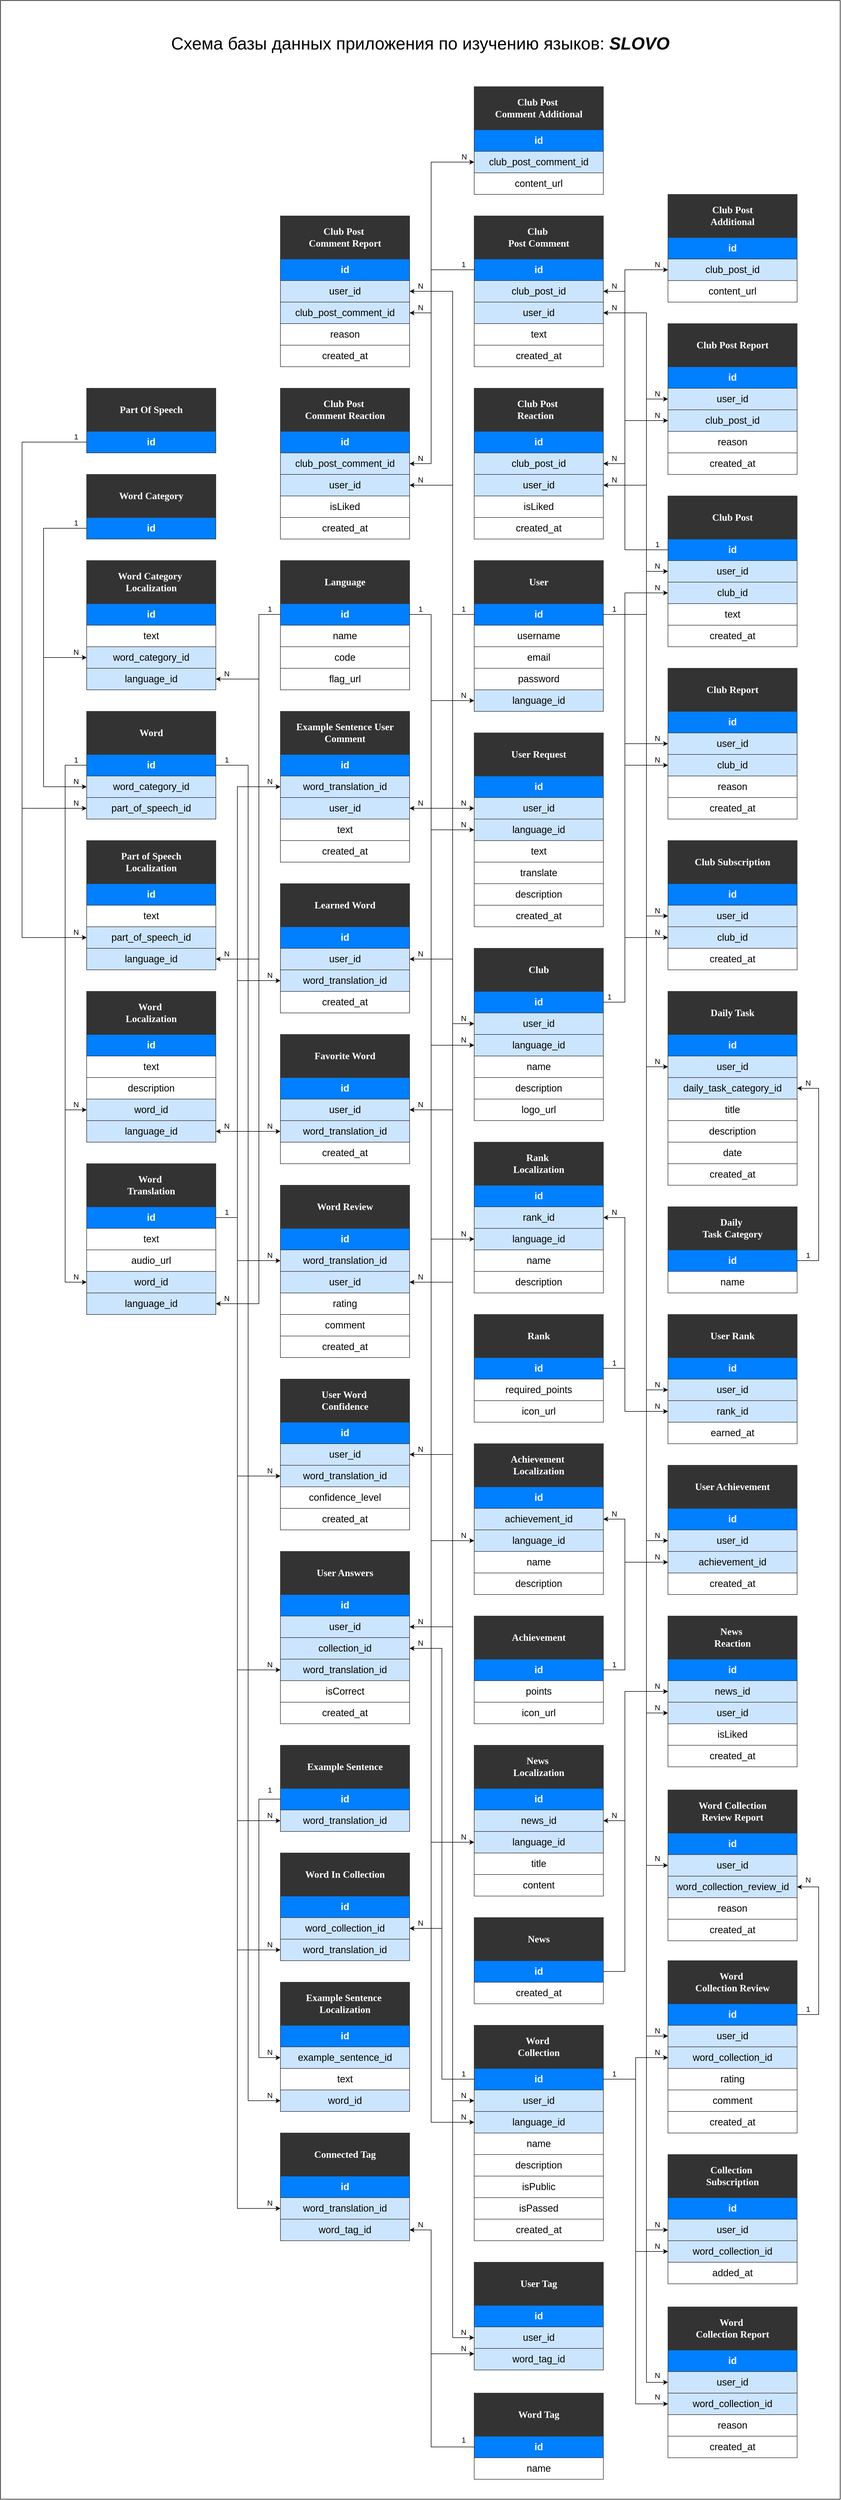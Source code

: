 <mxfile version="28.1.2">
  <diagram name="Страница — 1" id="vND71Olbk3QixdfkSzOp">
    <mxGraphModel dx="-3447" dy="3038" grid="1" gridSize="10" guides="1" tooltips="1" connect="1" arrows="1" fold="1" page="1" pageScale="1" pageWidth="827" pageHeight="1169" math="0" shadow="0">
      <root>
        <mxCell id="0" />
        <mxCell id="1" parent="0" />
        <mxCell id="XxbNxEbGSxFkQmwMolrK-102" value="" style="rounded=0;whiteSpace=wrap;html=1;" vertex="1" parent="1">
          <mxGeometry x="6960" y="-400" width="1560" height="4640" as="geometry" />
        </mxCell>
        <mxCell id="oIxDtNnSTY3G4xufg-7Y-80" value="" style="group" parent="1" vertex="1" connectable="0">
          <mxGeometry x="8200" y="3600" width="240" height="240" as="geometry" />
        </mxCell>
        <mxCell id="oIxDtNnSTY3G4xufg-7Y-27" value="Collection&amp;nbsp;&lt;div&gt;Subscription&lt;/div&gt;" style="rounded=0;whiteSpace=wrap;html=1;fontSize=18;fontStyle=1;labelBackgroundColor=none;labelBorderColor=none;textShadow=0;fontFamily=Georgia;strokeColor=#333333;fontColor=#FFFFFF;fillColor=#333333;" parent="oIxDtNnSTY3G4xufg-7Y-80" vertex="1">
          <mxGeometry width="240" height="80" as="geometry" />
        </mxCell>
        <mxCell id="oIxDtNnSTY3G4xufg-7Y-28" value="id" style="rounded=0;whiteSpace=wrap;html=1;fontSize=18;fillColor=#007FFF;fontColor=#FFFFFF;fontStyle=1;strokeColor=#333333;" parent="oIxDtNnSTY3G4xufg-7Y-80" vertex="1">
          <mxGeometry y="80" width="240" height="40" as="geometry" />
        </mxCell>
        <mxCell id="oIxDtNnSTY3G4xufg-7Y-29" value="user_id" style="rounded=0;whiteSpace=wrap;html=1;fontSize=18;fillColor=#CCE5FF;strokeColor=#333333;" parent="oIxDtNnSTY3G4xufg-7Y-80" vertex="1">
          <mxGeometry y="120" width="240" height="40" as="geometry" />
        </mxCell>
        <mxCell id="oIxDtNnSTY3G4xufg-7Y-30" value="word_collection_id" style="rounded=0;whiteSpace=wrap;html=1;fontSize=18;fillColor=#CCE5FF;strokeColor=#333333;" parent="oIxDtNnSTY3G4xufg-7Y-80" vertex="1">
          <mxGeometry y="160" width="240" height="40" as="geometry" />
        </mxCell>
        <mxCell id="oIxDtNnSTY3G4xufg-7Y-31" value="added_at" style="rounded=0;whiteSpace=wrap;html=1;fontSize=18;strokeColor=#333333;" parent="oIxDtNnSTY3G4xufg-7Y-80" vertex="1">
          <mxGeometry y="200" width="240" height="40" as="geometry" />
        </mxCell>
        <mxCell id="oIxDtNnSTY3G4xufg-7Y-82" value="" style="group" parent="1" vertex="1" connectable="0">
          <mxGeometry x="7480" y="1240" width="240" height="240" as="geometry" />
        </mxCell>
        <mxCell id="oIxDtNnSTY3G4xufg-7Y-64" value="Learned Word" style="rounded=0;whiteSpace=wrap;html=1;fontSize=18;fontStyle=1;labelBackgroundColor=none;labelBorderColor=none;textShadow=0;fontFamily=Georgia;strokeColor=#333333;fontColor=#FFFFFF;fillColor=#333333;" parent="oIxDtNnSTY3G4xufg-7Y-82" vertex="1">
          <mxGeometry width="240" height="80" as="geometry" />
        </mxCell>
        <mxCell id="oIxDtNnSTY3G4xufg-7Y-65" value="id" style="rounded=0;whiteSpace=wrap;html=1;fontSize=18;fillColor=#007FFF;fontColor=#FFFFFF;fontStyle=1;strokeColor=#333333;" parent="oIxDtNnSTY3G4xufg-7Y-82" vertex="1">
          <mxGeometry y="80" width="240" height="40" as="geometry" />
        </mxCell>
        <mxCell id="oIxDtNnSTY3G4xufg-7Y-66" value="user_id" style="rounded=0;whiteSpace=wrap;html=1;fontSize=18;fillColor=#CCE5FF;strokeColor=#333333;" parent="oIxDtNnSTY3G4xufg-7Y-82" vertex="1">
          <mxGeometry y="120" width="240" height="40" as="geometry" />
        </mxCell>
        <mxCell id="oIxDtNnSTY3G4xufg-7Y-68" value="created_at" style="rounded=0;whiteSpace=wrap;html=1;fontSize=18;strokeColor=#333333;" parent="oIxDtNnSTY3G4xufg-7Y-82" vertex="1">
          <mxGeometry y="200" width="240" height="40" as="geometry" />
        </mxCell>
        <mxCell id="UyzyMVhvTb4iBXymAUSp-9" value="word_translation_id" style="rounded=0;whiteSpace=wrap;html=1;fontSize=18;fillColor=#CCE5FF;strokeColor=#333333;" parent="oIxDtNnSTY3G4xufg-7Y-82" vertex="1">
          <mxGeometry y="160" width="240" height="40" as="geometry" />
        </mxCell>
        <mxCell id="oIxDtNnSTY3G4xufg-7Y-84" value="" style="group" parent="1" vertex="1" connectable="0">
          <mxGeometry x="7840" y="4043" width="240" height="160" as="geometry" />
        </mxCell>
        <mxCell id="oIxDtNnSTY3G4xufg-7Y-22" value="Word Tag" style="rounded=0;whiteSpace=wrap;html=1;fontSize=18;fontStyle=1;labelBackgroundColor=none;labelBorderColor=none;textShadow=0;fontFamily=Georgia;strokeColor=#333333;fontColor=#FFFFFF;fillColor=#333333;" parent="oIxDtNnSTY3G4xufg-7Y-84" vertex="1">
          <mxGeometry width="240" height="80" as="geometry" />
        </mxCell>
        <mxCell id="oIxDtNnSTY3G4xufg-7Y-23" value="id" style="rounded=0;whiteSpace=wrap;html=1;fontSize=18;fillColor=#007FFF;fontColor=#FFFFFF;fontStyle=1;strokeColor=#333333;" parent="oIxDtNnSTY3G4xufg-7Y-84" vertex="1">
          <mxGeometry y="80" width="240" height="40" as="geometry" />
        </mxCell>
        <mxCell id="oIxDtNnSTY3G4xufg-7Y-26" value="name" style="rounded=0;whiteSpace=wrap;html=1;fontSize=18;strokeColor=#333333;" parent="oIxDtNnSTY3G4xufg-7Y-84" vertex="1">
          <mxGeometry y="120" width="240" height="40" as="geometry" />
        </mxCell>
        <mxCell id="oIxDtNnSTY3G4xufg-7Y-85" value="" style="group" parent="1" vertex="1" connectable="0">
          <mxGeometry x="7480" y="3560" width="240" height="200" as="geometry" />
        </mxCell>
        <mxCell id="oIxDtNnSTY3G4xufg-7Y-18" value="Connected Tag" style="rounded=0;whiteSpace=wrap;html=1;fontSize=18;fontStyle=1;labelBackgroundColor=none;labelBorderColor=none;textShadow=0;fontFamily=Georgia;strokeColor=#333333;fontColor=#FFFFFF;fillColor=#333333;" parent="oIxDtNnSTY3G4xufg-7Y-85" vertex="1">
          <mxGeometry width="240" height="80" as="geometry" />
        </mxCell>
        <mxCell id="oIxDtNnSTY3G4xufg-7Y-19" value="id" style="rounded=0;whiteSpace=wrap;html=1;fontSize=18;fillColor=#007FFF;fontColor=#FFFFFF;fontStyle=1;strokeColor=#333333;" parent="oIxDtNnSTY3G4xufg-7Y-85" vertex="1">
          <mxGeometry y="80" width="240" height="40" as="geometry" />
        </mxCell>
        <mxCell id="oIxDtNnSTY3G4xufg-7Y-21" value="word_tag_id" style="rounded=0;whiteSpace=wrap;html=1;fontSize=18;fillColor=#CCE5FF;strokeColor=#333333;" parent="oIxDtNnSTY3G4xufg-7Y-85" vertex="1">
          <mxGeometry y="160" width="240" height="40" as="geometry" />
        </mxCell>
        <mxCell id="rpK_ltsw-eI4_GqJZtfN-12" value="word_translation_id" style="rounded=0;whiteSpace=wrap;html=1;fontSize=18;fillColor=#CCE5FF;strokeColor=#333333;" parent="oIxDtNnSTY3G4xufg-7Y-85" vertex="1">
          <mxGeometry y="120" width="240" height="40" as="geometry" />
        </mxCell>
        <mxCell id="oIxDtNnSTY3G4xufg-7Y-129" value="" style="group" parent="1" vertex="1" connectable="0">
          <mxGeometry x="8200" y="2320" width="240" height="240" as="geometry" />
        </mxCell>
        <mxCell id="oIxDtNnSTY3G4xufg-7Y-109" value="User Achievement" style="rounded=0;whiteSpace=wrap;html=1;fontSize=18;fontStyle=1;labelBackgroundColor=none;labelBorderColor=none;textShadow=0;fontFamily=Georgia;strokeColor=#333333;fontColor=#FFFFFF;fillColor=#333333;" parent="oIxDtNnSTY3G4xufg-7Y-129" vertex="1">
          <mxGeometry width="240" height="80" as="geometry" />
        </mxCell>
        <mxCell id="oIxDtNnSTY3G4xufg-7Y-110" value="id" style="rounded=0;whiteSpace=wrap;html=1;fontSize=18;fillColor=#007FFF;fontColor=#FFFFFF;fontStyle=1;strokeColor=#333333;" parent="oIxDtNnSTY3G4xufg-7Y-129" vertex="1">
          <mxGeometry y="80" width="240" height="40" as="geometry" />
        </mxCell>
        <mxCell id="oIxDtNnSTY3G4xufg-7Y-113" value="user_id" style="rounded=0;whiteSpace=wrap;html=1;fontSize=18;fillColor=#CCE5FF;strokeColor=#333333;" parent="oIxDtNnSTY3G4xufg-7Y-129" vertex="1">
          <mxGeometry y="120" width="240" height="40" as="geometry" />
        </mxCell>
        <mxCell id="oIxDtNnSTY3G4xufg-7Y-114" value="achievement_id" style="rounded=0;whiteSpace=wrap;html=1;fontSize=18;fillColor=#CCE5FF;strokeColor=#333333;" parent="oIxDtNnSTY3G4xufg-7Y-129" vertex="1">
          <mxGeometry y="160" width="240" height="40" as="geometry" />
        </mxCell>
        <mxCell id="oIxDtNnSTY3G4xufg-7Y-115" value="created_at" style="rounded=0;whiteSpace=wrap;html=1;fontSize=18;strokeColor=#333333;" parent="oIxDtNnSTY3G4xufg-7Y-129" vertex="1">
          <mxGeometry y="200" width="240" height="40" as="geometry" />
        </mxCell>
        <mxCell id="oIxDtNnSTY3G4xufg-7Y-130" value="" style="group" parent="1" vertex="1" connectable="0">
          <mxGeometry x="7480" y="2480" width="240" height="320" as="geometry" />
        </mxCell>
        <mxCell id="oIxDtNnSTY3G4xufg-7Y-102" value="User Answers" style="rounded=0;whiteSpace=wrap;html=1;fontSize=18;fontStyle=1;labelBackgroundColor=none;labelBorderColor=none;textShadow=0;fontFamily=Georgia;strokeColor=#333333;fontColor=#FFFFFF;fillColor=#333333;" parent="oIxDtNnSTY3G4xufg-7Y-130" vertex="1">
          <mxGeometry width="240" height="80" as="geometry" />
        </mxCell>
        <mxCell id="oIxDtNnSTY3G4xufg-7Y-103" value="id" style="rounded=0;whiteSpace=wrap;html=1;fontSize=18;fillColor=#007FFF;fontColor=#FFFFFF;fontStyle=1;strokeColor=#333333;" parent="oIxDtNnSTY3G4xufg-7Y-130" vertex="1">
          <mxGeometry y="80" width="240" height="40" as="geometry" />
        </mxCell>
        <mxCell id="oIxDtNnSTY3G4xufg-7Y-104" value="user_id" style="rounded=0;whiteSpace=wrap;html=1;fontSize=18;fillColor=#CCE5FF;strokeColor=#333333;" parent="oIxDtNnSTY3G4xufg-7Y-130" vertex="1">
          <mxGeometry y="120" width="240" height="40" as="geometry" />
        </mxCell>
        <mxCell id="oIxDtNnSTY3G4xufg-7Y-107" value="isCorrect" style="rounded=0;whiteSpace=wrap;html=1;fontSize=18;strokeColor=#333333;" parent="oIxDtNnSTY3G4xufg-7Y-130" vertex="1">
          <mxGeometry y="240" width="240" height="40" as="geometry" />
        </mxCell>
        <mxCell id="oIxDtNnSTY3G4xufg-7Y-108" value="created_at" style="rounded=0;whiteSpace=wrap;html=1;fontSize=18;strokeColor=#333333;" parent="oIxDtNnSTY3G4xufg-7Y-130" vertex="1">
          <mxGeometry y="280" width="240" height="40" as="geometry" />
        </mxCell>
        <mxCell id="oIxDtNnSTY3G4xufg-7Y-117" value="collection_id" style="rounded=0;whiteSpace=wrap;html=1;fontSize=18;fillColor=#CCE5FF;strokeColor=#333333;" parent="oIxDtNnSTY3G4xufg-7Y-130" vertex="1">
          <mxGeometry y="160" width="240" height="40" as="geometry" />
        </mxCell>
        <mxCell id="rpK_ltsw-eI4_GqJZtfN-11" value="word_translation_id" style="rounded=0;whiteSpace=wrap;html=1;fontSize=18;fillColor=#CCE5FF;strokeColor=#333333;" parent="oIxDtNnSTY3G4xufg-7Y-130" vertex="1">
          <mxGeometry y="200" width="240" height="40" as="geometry" />
        </mxCell>
        <mxCell id="oIxDtNnSTY3G4xufg-7Y-142" value="" style="group" parent="1" vertex="1" connectable="0">
          <mxGeometry x="8200" y="3240" width="240" height="320" as="geometry" />
        </mxCell>
        <mxCell id="oIxDtNnSTY3G4xufg-7Y-120" value="Word&amp;nbsp;&lt;div&gt;Collection Review&lt;/div&gt;" style="rounded=0;whiteSpace=wrap;html=1;fontSize=18;fontStyle=1;labelBackgroundColor=none;labelBorderColor=none;textShadow=0;fontFamily=Georgia;strokeColor=#333333;fontColor=#FFFFFF;fillColor=#333333;" parent="oIxDtNnSTY3G4xufg-7Y-142" vertex="1">
          <mxGeometry width="240" height="80" as="geometry" />
        </mxCell>
        <mxCell id="oIxDtNnSTY3G4xufg-7Y-121" value="id" style="rounded=0;whiteSpace=wrap;html=1;fontSize=18;fillColor=#007FFF;fontColor=#FFFFFF;fontStyle=1;strokeColor=#333333;" parent="oIxDtNnSTY3G4xufg-7Y-142" vertex="1">
          <mxGeometry y="80" width="240" height="40" as="geometry" />
        </mxCell>
        <mxCell id="oIxDtNnSTY3G4xufg-7Y-122" value="user_id" style="rounded=0;whiteSpace=wrap;html=1;fontSize=18;fillColor=#CCE5FF;strokeColor=#333333;" parent="oIxDtNnSTY3G4xufg-7Y-142" vertex="1">
          <mxGeometry y="120" width="240" height="40" as="geometry" />
        </mxCell>
        <mxCell id="oIxDtNnSTY3G4xufg-7Y-123" value="word_collection_id" style="rounded=0;whiteSpace=wrap;html=1;fontSize=18;fillColor=#CCE5FF;strokeColor=#333333;" parent="oIxDtNnSTY3G4xufg-7Y-142" vertex="1">
          <mxGeometry y="160" width="240" height="40" as="geometry" />
        </mxCell>
        <mxCell id="oIxDtNnSTY3G4xufg-7Y-124" value="created_at" style="rounded=0;whiteSpace=wrap;html=1;fontSize=18;strokeColor=#333333;" parent="oIxDtNnSTY3G4xufg-7Y-142" vertex="1">
          <mxGeometry y="280" width="240" height="40" as="geometry" />
        </mxCell>
        <mxCell id="oIxDtNnSTY3G4xufg-7Y-125" value="rating" style="rounded=0;whiteSpace=wrap;html=1;fontSize=18;strokeColor=#333333;" parent="oIxDtNnSTY3G4xufg-7Y-142" vertex="1">
          <mxGeometry y="200" width="240" height="40" as="geometry" />
        </mxCell>
        <mxCell id="oIxDtNnSTY3G4xufg-7Y-141" value="comment" style="rounded=0;whiteSpace=wrap;html=1;fontSize=18;strokeColor=#333333;" parent="oIxDtNnSTY3G4xufg-7Y-142" vertex="1">
          <mxGeometry y="240" width="240" height="40" as="geometry" />
        </mxCell>
        <mxCell id="oIxDtNnSTY3G4xufg-7Y-167" value="" style="group" parent="1" vertex="1" connectable="0">
          <mxGeometry x="8200" y="2040" width="240" height="240" as="geometry" />
        </mxCell>
        <mxCell id="oIxDtNnSTY3G4xufg-7Y-168" value="User Rank" style="rounded=0;whiteSpace=wrap;html=1;fontSize=18;fontStyle=1;labelBackgroundColor=none;labelBorderColor=none;textShadow=0;fontFamily=Georgia;strokeColor=#333333;fontColor=#FFFFFF;fillColor=#333333;" parent="oIxDtNnSTY3G4xufg-7Y-167" vertex="1">
          <mxGeometry width="240" height="80" as="geometry" />
        </mxCell>
        <mxCell id="oIxDtNnSTY3G4xufg-7Y-169" value="id" style="rounded=0;whiteSpace=wrap;html=1;fontSize=18;fillColor=#007FFF;fontColor=#FFFFFF;fontStyle=1;strokeColor=#333333;" parent="oIxDtNnSTY3G4xufg-7Y-167" vertex="1">
          <mxGeometry y="80" width="240" height="40" as="geometry" />
        </mxCell>
        <mxCell id="oIxDtNnSTY3G4xufg-7Y-170" value="user_id" style="rounded=0;whiteSpace=wrap;html=1;fontSize=18;fillColor=#CCE5FF;strokeColor=#333333;" parent="oIxDtNnSTY3G4xufg-7Y-167" vertex="1">
          <mxGeometry y="120" width="240" height="40" as="geometry" />
        </mxCell>
        <mxCell id="oIxDtNnSTY3G4xufg-7Y-171" value="rank_id" style="rounded=0;whiteSpace=wrap;html=1;fontSize=18;fillColor=#CCE5FF;strokeColor=#333333;" parent="oIxDtNnSTY3G4xufg-7Y-167" vertex="1">
          <mxGeometry y="160" width="240" height="40" as="geometry" />
        </mxCell>
        <mxCell id="oIxDtNnSTY3G4xufg-7Y-172" value="earned_at" style="rounded=0;whiteSpace=wrap;html=1;fontSize=18;strokeColor=#333333;" parent="oIxDtNnSTY3G4xufg-7Y-167" vertex="1">
          <mxGeometry y="200" width="240" height="40" as="geometry" />
        </mxCell>
        <mxCell id="rpK_ltsw-eI4_GqJZtfN-8" value="" style="group" parent="1" vertex="1" connectable="0">
          <mxGeometry x="7120" y="920" width="240" height="200" as="geometry" />
        </mxCell>
        <mxCell id="oIxDtNnSTY3G4xufg-7Y-40" value="Word" style="rounded=0;whiteSpace=wrap;html=1;fontSize=18;fontStyle=1;labelBackgroundColor=none;labelBorderColor=none;textShadow=0;fontFamily=Georgia;strokeColor=#333333;fontColor=#FFFFFF;fillColor=#333333;" parent="rpK_ltsw-eI4_GqJZtfN-8" vertex="1">
          <mxGeometry width="240" height="80" as="geometry" />
        </mxCell>
        <mxCell id="oIxDtNnSTY3G4xufg-7Y-41" value="id" style="rounded=0;whiteSpace=wrap;html=1;fontSize=18;fillColor=#007FFF;fontColor=#FFFFFF;fontStyle=1;strokeColor=#333333;" parent="rpK_ltsw-eI4_GqJZtfN-8" vertex="1">
          <mxGeometry y="80" width="240" height="40" as="geometry" />
        </mxCell>
        <mxCell id="oIxDtNnSTY3G4xufg-7Y-42" value="word_category_id" style="rounded=0;whiteSpace=wrap;html=1;fontSize=18;fillColor=#CCE5FF;strokeColor=#333333;" parent="rpK_ltsw-eI4_GqJZtfN-8" vertex="1">
          <mxGeometry y="120" width="240" height="40" as="geometry" />
        </mxCell>
        <mxCell id="oIxDtNnSTY3G4xufg-7Y-43" value="part_of_speech_id" style="rounded=0;whiteSpace=wrap;html=1;fontSize=18;fillColor=#CCE5FF;strokeColor=#333333;" parent="rpK_ltsw-eI4_GqJZtfN-8" vertex="1">
          <mxGeometry y="160" width="240" height="40" as="geometry" />
        </mxCell>
        <mxCell id="rpK_ltsw-eI4_GqJZtfN-21" value="" style="group" parent="1" vertex="1" connectable="0">
          <mxGeometry x="7480" y="640" width="240" height="240" as="geometry" />
        </mxCell>
        <mxCell id="rpK_ltsw-eI4_GqJZtfN-13" value="Language" style="rounded=0;whiteSpace=wrap;html=1;fontSize=18;fontStyle=1;labelBackgroundColor=none;labelBorderColor=none;textShadow=0;fontFamily=Georgia;strokeColor=#333333;fontColor=#FFFFFF;fillColor=#333333;" parent="rpK_ltsw-eI4_GqJZtfN-21" vertex="1">
          <mxGeometry width="240" height="80" as="geometry" />
        </mxCell>
        <mxCell id="rpK_ltsw-eI4_GqJZtfN-14" value="id" style="rounded=0;whiteSpace=wrap;html=1;fontSize=18;fillColor=#007FFF;fontColor=#FFFFFF;fontStyle=1;strokeColor=#333333;" parent="rpK_ltsw-eI4_GqJZtfN-21" vertex="1">
          <mxGeometry y="80" width="240" height="40" as="geometry" />
        </mxCell>
        <mxCell id="rpK_ltsw-eI4_GqJZtfN-17" value="name" style="rounded=0;whiteSpace=wrap;html=1;fontSize=18;strokeColor=#333333;" parent="rpK_ltsw-eI4_GqJZtfN-21" vertex="1">
          <mxGeometry y="120" width="240" height="40" as="geometry" />
        </mxCell>
        <mxCell id="rpK_ltsw-eI4_GqJZtfN-19" value="flag_url" style="rounded=0;whiteSpace=wrap;html=1;fontSize=18;strokeColor=#333333;" parent="rpK_ltsw-eI4_GqJZtfN-21" vertex="1">
          <mxGeometry y="200" width="240" height="40" as="geometry" />
        </mxCell>
        <mxCell id="rpK_ltsw-eI4_GqJZtfN-20" value="code" style="rounded=0;whiteSpace=wrap;html=1;fontSize=18;strokeColor=#333333;" parent="rpK_ltsw-eI4_GqJZtfN-21" vertex="1">
          <mxGeometry y="160" width="240" height="40" as="geometry" />
        </mxCell>
        <mxCell id="rpK_ltsw-eI4_GqJZtfN-23" value="" style="group" parent="1" vertex="1" connectable="0">
          <mxGeometry x="7120" y="1760" width="240" height="280" as="geometry" />
        </mxCell>
        <mxCell id="rpK_ltsw-eI4_GqJZtfN-22" value="language_id" style="rounded=0;whiteSpace=wrap;html=1;fontSize=18;fillColor=#CCE5FF;strokeColor=#333333;" parent="rpK_ltsw-eI4_GqJZtfN-23" vertex="1">
          <mxGeometry y="240" width="240" height="40" as="geometry" />
        </mxCell>
        <mxCell id="oIxDtNnSTY3G4xufg-7Y-69" value="Word&amp;nbsp;&lt;div&gt;Translation&lt;/div&gt;" style="rounded=0;whiteSpace=wrap;html=1;fontSize=18;fontStyle=1;labelBackgroundColor=none;labelBorderColor=none;textShadow=0;fontFamily=Georgia;strokeColor=#333333;fontColor=#FFFFFF;fillColor=#333333;" parent="rpK_ltsw-eI4_GqJZtfN-23" vertex="1">
          <mxGeometry width="240" height="80" as="geometry" />
        </mxCell>
        <mxCell id="oIxDtNnSTY3G4xufg-7Y-70" value="id" style="rounded=0;whiteSpace=wrap;html=1;fontSize=18;fillColor=#007FFF;fontColor=#FFFFFF;fontStyle=1;strokeColor=#333333;" parent="rpK_ltsw-eI4_GqJZtfN-23" vertex="1">
          <mxGeometry y="80" width="240" height="40" as="geometry" />
        </mxCell>
        <mxCell id="oIxDtNnSTY3G4xufg-7Y-71" value="word_id" style="rounded=0;whiteSpace=wrap;html=1;fontSize=18;fillColor=#CCE5FF;strokeColor=#333333;" parent="rpK_ltsw-eI4_GqJZtfN-23" vertex="1">
          <mxGeometry y="200" width="240" height="40" as="geometry" />
        </mxCell>
        <mxCell id="oIxDtNnSTY3G4xufg-7Y-73" value="text" style="rounded=0;whiteSpace=wrap;html=1;fontSize=18;strokeColor=#333333;" parent="rpK_ltsw-eI4_GqJZtfN-23" vertex="1">
          <mxGeometry y="120" width="240" height="40" as="geometry" />
        </mxCell>
        <mxCell id="oIxDtNnSTY3G4xufg-7Y-74" value="audio_url" style="rounded=0;whiteSpace=wrap;html=1;fontSize=18;strokeColor=#333333;" parent="rpK_ltsw-eI4_GqJZtfN-23" vertex="1">
          <mxGeometry y="160" width="240" height="40" as="geometry" />
        </mxCell>
        <mxCell id="rpK_ltsw-eI4_GqJZtfN-25" value="" style="group" parent="1" vertex="1" connectable="0">
          <mxGeometry x="7120" y="480" width="240" height="120" as="geometry" />
        </mxCell>
        <mxCell id="oIxDtNnSTY3G4xufg-7Y-36" value="Word Category" style="rounded=0;whiteSpace=wrap;html=1;fontSize=18;fontStyle=1;labelBackgroundColor=none;labelBorderColor=none;textShadow=0;fontFamily=Georgia;strokeColor=#333333;fontColor=#FFFFFF;fillColor=#333333;" parent="rpK_ltsw-eI4_GqJZtfN-25" vertex="1">
          <mxGeometry width="240" height="80" as="geometry" />
        </mxCell>
        <mxCell id="oIxDtNnSTY3G4xufg-7Y-37" value="id" style="rounded=0;whiteSpace=wrap;html=1;fontSize=18;fillColor=#007FFF;fontColor=#FFFFFF;fontStyle=1;strokeColor=#333333;" parent="rpK_ltsw-eI4_GqJZtfN-25" vertex="1">
          <mxGeometry y="80" width="240" height="40" as="geometry" />
        </mxCell>
        <mxCell id="rpK_ltsw-eI4_GqJZtfN-26" value="" style="group" parent="1" vertex="1" connectable="0">
          <mxGeometry x="7120" y="640" width="240" height="240" as="geometry" />
        </mxCell>
        <mxCell id="rpK_ltsw-eI4_GqJZtfN-27" value="Word Category&amp;nbsp;&lt;div&gt;Localization&lt;/div&gt;" style="rounded=0;whiteSpace=wrap;html=1;fontSize=18;fontStyle=1;labelBackgroundColor=none;labelBorderColor=none;textShadow=0;fontFamily=Georgia;strokeColor=#333333;fontColor=#FFFFFF;fillColor=#333333;" parent="rpK_ltsw-eI4_GqJZtfN-26" vertex="1">
          <mxGeometry width="240" height="80" as="geometry" />
        </mxCell>
        <mxCell id="rpK_ltsw-eI4_GqJZtfN-28" value="id" style="rounded=0;whiteSpace=wrap;html=1;fontSize=18;fillColor=#007FFF;fontColor=#FFFFFF;fontStyle=1;strokeColor=#333333;" parent="rpK_ltsw-eI4_GqJZtfN-26" vertex="1">
          <mxGeometry y="80" width="240" height="40" as="geometry" />
        </mxCell>
        <mxCell id="rpK_ltsw-eI4_GqJZtfN-29" value="word_category_id" style="rounded=0;whiteSpace=wrap;html=1;fontSize=18;fillColor=#CCE5FF;strokeColor=#333333;" parent="rpK_ltsw-eI4_GqJZtfN-26" vertex="1">
          <mxGeometry y="160" width="240" height="40" as="geometry" />
        </mxCell>
        <mxCell id="rpK_ltsw-eI4_GqJZtfN-30" value="language_id" style="rounded=0;whiteSpace=wrap;html=1;fontSize=18;fillColor=#CCE5FF;strokeColor=#333333;" parent="rpK_ltsw-eI4_GqJZtfN-26" vertex="1">
          <mxGeometry y="200" width="240" height="40" as="geometry" />
        </mxCell>
        <mxCell id="rpK_ltsw-eI4_GqJZtfN-31" value="text" style="rounded=0;whiteSpace=wrap;html=1;fontSize=18;strokeColor=#333333;" parent="rpK_ltsw-eI4_GqJZtfN-26" vertex="1">
          <mxGeometry y="120" width="240" height="40" as="geometry" />
        </mxCell>
        <mxCell id="rpK_ltsw-eI4_GqJZtfN-32" value="" style="group" parent="1" vertex="1" connectable="0">
          <mxGeometry x="7120" y="320" width="240" height="120" as="geometry" />
        </mxCell>
        <mxCell id="oIxDtNnSTY3G4xufg-7Y-45" value="Part Of Speech" style="rounded=0;whiteSpace=wrap;html=1;fontSize=18;fontStyle=1;labelBackgroundColor=none;labelBorderColor=none;textShadow=0;fontFamily=Georgia;strokeColor=#333333;fontColor=#FFFFFF;fillColor=#333333;" parent="rpK_ltsw-eI4_GqJZtfN-32" vertex="1">
          <mxGeometry width="240" height="80" as="geometry" />
        </mxCell>
        <mxCell id="oIxDtNnSTY3G4xufg-7Y-46" value="id" style="rounded=0;whiteSpace=wrap;html=1;fontSize=18;fillColor=#007FFF;fontColor=#FFFFFF;fontStyle=1;strokeColor=#333333;" parent="rpK_ltsw-eI4_GqJZtfN-32" vertex="1">
          <mxGeometry y="80" width="240" height="40" as="geometry" />
        </mxCell>
        <mxCell id="rpK_ltsw-eI4_GqJZtfN-33" value="" style="group" parent="1" vertex="1" connectable="0">
          <mxGeometry x="7120" y="1160" width="240" height="240" as="geometry" />
        </mxCell>
        <mxCell id="rpK_ltsw-eI4_GqJZtfN-34" value="Part of Speech&lt;div&gt;Localization&lt;/div&gt;" style="rounded=0;whiteSpace=wrap;html=1;fontSize=18;fontStyle=1;labelBackgroundColor=none;labelBorderColor=none;textShadow=0;fontFamily=Georgia;strokeColor=#333333;fontColor=#FFFFFF;fillColor=#333333;" parent="rpK_ltsw-eI4_GqJZtfN-33" vertex="1">
          <mxGeometry width="240" height="80" as="geometry" />
        </mxCell>
        <mxCell id="rpK_ltsw-eI4_GqJZtfN-35" value="id" style="rounded=0;whiteSpace=wrap;html=1;fontSize=18;fillColor=#007FFF;fontColor=#FFFFFF;fontStyle=1;strokeColor=#333333;" parent="rpK_ltsw-eI4_GqJZtfN-33" vertex="1">
          <mxGeometry y="80" width="240" height="40" as="geometry" />
        </mxCell>
        <mxCell id="rpK_ltsw-eI4_GqJZtfN-36" value="part_of_speech_id" style="rounded=0;whiteSpace=wrap;html=1;fontSize=18;fillColor=#CCE5FF;strokeColor=#333333;" parent="rpK_ltsw-eI4_GqJZtfN-33" vertex="1">
          <mxGeometry y="160" width="240" height="40" as="geometry" />
        </mxCell>
        <mxCell id="rpK_ltsw-eI4_GqJZtfN-37" value="language_id" style="rounded=0;whiteSpace=wrap;html=1;fontSize=18;fillColor=#CCE5FF;strokeColor=#333333;" parent="rpK_ltsw-eI4_GqJZtfN-33" vertex="1">
          <mxGeometry y="200" width="240" height="40" as="geometry" />
        </mxCell>
        <mxCell id="rpK_ltsw-eI4_GqJZtfN-38" value="text" style="rounded=0;whiteSpace=wrap;html=1;fontSize=18;strokeColor=#333333;" parent="rpK_ltsw-eI4_GqJZtfN-33" vertex="1">
          <mxGeometry y="120" width="240" height="40" as="geometry" />
        </mxCell>
        <mxCell id="rpK_ltsw-eI4_GqJZtfN-39" value="" style="group" parent="1" vertex="1" connectable="0">
          <mxGeometry x="7840" y="2600" width="240" height="200" as="geometry" />
        </mxCell>
        <mxCell id="oIxDtNnSTY3G4xufg-7Y-95" value="Achievement" style="rounded=0;whiteSpace=wrap;html=1;fontSize=18;fontStyle=1;labelBackgroundColor=none;labelBorderColor=none;textShadow=0;fontFamily=Georgia;strokeColor=#333333;fontColor=#FFFFFF;fillColor=#333333;" parent="rpK_ltsw-eI4_GqJZtfN-39" vertex="1">
          <mxGeometry width="240" height="80" as="geometry" />
        </mxCell>
        <mxCell id="oIxDtNnSTY3G4xufg-7Y-96" value="id" style="rounded=0;whiteSpace=wrap;html=1;fontSize=18;fillColor=#007FFF;fontColor=#FFFFFF;fontStyle=1;strokeColor=#333333;" parent="rpK_ltsw-eI4_GqJZtfN-39" vertex="1">
          <mxGeometry y="80" width="240" height="40" as="geometry" />
        </mxCell>
        <mxCell id="oIxDtNnSTY3G4xufg-7Y-100" value="icon_url" style="rounded=0;whiteSpace=wrap;html=1;fontSize=18;strokeColor=#333333;" parent="rpK_ltsw-eI4_GqJZtfN-39" vertex="1">
          <mxGeometry y="160" width="240" height="40" as="geometry" />
        </mxCell>
        <mxCell id="oIxDtNnSTY3G4xufg-7Y-126" value="points" style="rounded=0;whiteSpace=wrap;html=1;fontSize=18;strokeColor=#333333;" parent="rpK_ltsw-eI4_GqJZtfN-39" vertex="1">
          <mxGeometry y="120" width="240" height="40" as="geometry" />
        </mxCell>
        <mxCell id="rpK_ltsw-eI4_GqJZtfN-49" value="" style="group" parent="1" vertex="1" connectable="0">
          <mxGeometry x="7840" y="2280" width="240" height="280" as="geometry" />
        </mxCell>
        <mxCell id="rpK_ltsw-eI4_GqJZtfN-41" value="Achievement&amp;nbsp;&lt;div&gt;Localization&lt;/div&gt;" style="rounded=0;whiteSpace=wrap;html=1;fontSize=18;fontStyle=1;labelBackgroundColor=none;labelBorderColor=none;textShadow=0;fontFamily=Georgia;strokeColor=#333333;fontColor=#FFFFFF;fillColor=#333333;" parent="rpK_ltsw-eI4_GqJZtfN-49" vertex="1">
          <mxGeometry width="240" height="80" as="geometry" />
        </mxCell>
        <mxCell id="rpK_ltsw-eI4_GqJZtfN-42" value="id" style="rounded=0;whiteSpace=wrap;html=1;fontSize=18;fillColor=#007FFF;fontColor=#FFFFFF;fontStyle=1;strokeColor=#333333;" parent="rpK_ltsw-eI4_GqJZtfN-49" vertex="1">
          <mxGeometry y="80" width="240" height="40" as="geometry" />
        </mxCell>
        <mxCell id="rpK_ltsw-eI4_GqJZtfN-43" value="description" style="rounded=0;whiteSpace=wrap;html=1;fontSize=18;strokeColor=#333333;" parent="rpK_ltsw-eI4_GqJZtfN-49" vertex="1">
          <mxGeometry y="240" width="240" height="40" as="geometry" />
        </mxCell>
        <mxCell id="rpK_ltsw-eI4_GqJZtfN-44" value="name" style="rounded=0;whiteSpace=wrap;html=1;fontSize=18;strokeColor=#333333;" parent="rpK_ltsw-eI4_GqJZtfN-49" vertex="1">
          <mxGeometry y="200" width="240" height="40" as="geometry" />
        </mxCell>
        <mxCell id="rpK_ltsw-eI4_GqJZtfN-45" value="achievement_id" style="rounded=0;whiteSpace=wrap;html=1;fontSize=18;fillColor=#CCE5FF;strokeColor=#333333;" parent="rpK_ltsw-eI4_GqJZtfN-49" vertex="1">
          <mxGeometry y="120" width="240" height="40" as="geometry" />
        </mxCell>
        <mxCell id="rpK_ltsw-eI4_GqJZtfN-46" value="language_id" style="rounded=0;whiteSpace=wrap;html=1;fontSize=18;fillColor=#CCE5FF;strokeColor=#333333;" parent="rpK_ltsw-eI4_GqJZtfN-49" vertex="1">
          <mxGeometry y="160" width="240" height="40" as="geometry" />
        </mxCell>
        <mxCell id="rpK_ltsw-eI4_GqJZtfN-51" value="" style="group" parent="1" vertex="1" connectable="0">
          <mxGeometry x="7840" y="3360" width="240" height="400" as="geometry" />
        </mxCell>
        <mxCell id="oIxDtNnSTY3G4xufg-7Y-52" value="Word&amp;nbsp;&lt;div&gt;Collection&lt;/div&gt;" style="rounded=0;whiteSpace=wrap;html=1;fontSize=18;fontStyle=1;labelBackgroundColor=none;labelBorderColor=none;textShadow=0;fontFamily=Georgia;strokeColor=#333333;fontColor=#FFFFFF;fillColor=#333333;" parent="rpK_ltsw-eI4_GqJZtfN-51" vertex="1">
          <mxGeometry width="240" height="80" as="geometry" />
        </mxCell>
        <mxCell id="oIxDtNnSTY3G4xufg-7Y-53" value="id" style="rounded=0;whiteSpace=wrap;html=1;fontSize=18;fillColor=#007FFF;fontColor=#FFFFFF;fontStyle=1;strokeColor=#333333;" parent="rpK_ltsw-eI4_GqJZtfN-51" vertex="1">
          <mxGeometry y="80" width="240" height="40" as="geometry" />
        </mxCell>
        <mxCell id="oIxDtNnSTY3G4xufg-7Y-54" value="name" style="rounded=0;whiteSpace=wrap;html=1;fontSize=18;strokeColor=#333333;" parent="rpK_ltsw-eI4_GqJZtfN-51" vertex="1">
          <mxGeometry y="200" width="240" height="40" as="geometry" />
        </mxCell>
        <mxCell id="oIxDtNnSTY3G4xufg-7Y-55" value="description" style="rounded=0;whiteSpace=wrap;html=1;fontSize=18;strokeColor=#333333;" parent="rpK_ltsw-eI4_GqJZtfN-51" vertex="1">
          <mxGeometry y="240" width="240" height="40" as="geometry" />
        </mxCell>
        <mxCell id="oIxDtNnSTY3G4xufg-7Y-56" value="user_id" style="rounded=0;whiteSpace=wrap;html=1;fontSize=18;fillColor=#CCE5FF;strokeColor=#333333;" parent="rpK_ltsw-eI4_GqJZtfN-51" vertex="1">
          <mxGeometry y="120" width="240" height="40" as="geometry" />
        </mxCell>
        <mxCell id="oIxDtNnSTY3G4xufg-7Y-57" value="isPublic" style="rounded=0;whiteSpace=wrap;html=1;fontSize=18;strokeColor=#333333;" parent="rpK_ltsw-eI4_GqJZtfN-51" vertex="1">
          <mxGeometry y="280" width="240" height="40" as="geometry" />
        </mxCell>
        <mxCell id="oIxDtNnSTY3G4xufg-7Y-58" value="isPassed" style="rounded=0;whiteSpace=wrap;html=1;fontSize=18;strokeColor=#333333;" parent="rpK_ltsw-eI4_GqJZtfN-51" vertex="1">
          <mxGeometry y="320" width="240" height="40" as="geometry" />
        </mxCell>
        <mxCell id="oIxDtNnSTY3G4xufg-7Y-174" value="created_at" style="rounded=0;whiteSpace=wrap;html=1;fontSize=18;strokeColor=#333333;" parent="rpK_ltsw-eI4_GqJZtfN-51" vertex="1">
          <mxGeometry y="360" width="240" height="40" as="geometry" />
        </mxCell>
        <mxCell id="rpK_ltsw-eI4_GqJZtfN-50" value="language_id" style="rounded=0;whiteSpace=wrap;html=1;fontSize=18;fillColor=#CCE5FF;strokeColor=#333333;" parent="rpK_ltsw-eI4_GqJZtfN-51" vertex="1">
          <mxGeometry y="160" width="240" height="40" as="geometry" />
        </mxCell>
        <mxCell id="rpK_ltsw-eI4_GqJZtfN-52" value="" style="group" parent="1" vertex="1" connectable="0">
          <mxGeometry x="7840" y="1720" width="240" height="280" as="geometry" />
        </mxCell>
        <mxCell id="rpK_ltsw-eI4_GqJZtfN-53" value="Rank&amp;nbsp;&lt;div&gt;Localization&lt;/div&gt;" style="rounded=0;whiteSpace=wrap;html=1;fontSize=18;fontStyle=1;labelBackgroundColor=none;labelBorderColor=none;textShadow=0;fontFamily=Georgia;strokeColor=#333333;fontColor=#FFFFFF;fillColor=#333333;" parent="rpK_ltsw-eI4_GqJZtfN-52" vertex="1">
          <mxGeometry width="240" height="80" as="geometry" />
        </mxCell>
        <mxCell id="rpK_ltsw-eI4_GqJZtfN-54" value="id" style="rounded=0;whiteSpace=wrap;html=1;fontSize=18;fillColor=#007FFF;fontColor=#FFFFFF;fontStyle=1;strokeColor=#333333;" parent="rpK_ltsw-eI4_GqJZtfN-52" vertex="1">
          <mxGeometry y="80" width="240" height="40" as="geometry" />
        </mxCell>
        <mxCell id="rpK_ltsw-eI4_GqJZtfN-55" value="description" style="rounded=0;whiteSpace=wrap;html=1;fontSize=18;strokeColor=#333333;" parent="rpK_ltsw-eI4_GqJZtfN-52" vertex="1">
          <mxGeometry y="240" width="240" height="40" as="geometry" />
        </mxCell>
        <mxCell id="rpK_ltsw-eI4_GqJZtfN-56" value="name" style="rounded=0;whiteSpace=wrap;html=1;fontSize=18;strokeColor=#333333;" parent="rpK_ltsw-eI4_GqJZtfN-52" vertex="1">
          <mxGeometry y="200" width="240" height="40" as="geometry" />
        </mxCell>
        <mxCell id="rpK_ltsw-eI4_GqJZtfN-57" value="rank_id" style="rounded=0;whiteSpace=wrap;html=1;fontSize=18;fillColor=#CCE5FF;strokeColor=#333333;" parent="rpK_ltsw-eI4_GqJZtfN-52" vertex="1">
          <mxGeometry y="120" width="240" height="40" as="geometry" />
        </mxCell>
        <mxCell id="rpK_ltsw-eI4_GqJZtfN-58" value="language_id" style="rounded=0;whiteSpace=wrap;html=1;fontSize=18;fillColor=#CCE5FF;strokeColor=#333333;" parent="rpK_ltsw-eI4_GqJZtfN-52" vertex="1">
          <mxGeometry y="160" width="240" height="40" as="geometry" />
        </mxCell>
        <mxCell id="rpK_ltsw-eI4_GqJZtfN-59" value="" style="group" parent="1" vertex="1" connectable="0">
          <mxGeometry x="7840" y="2040" width="240" height="200" as="geometry" />
        </mxCell>
        <mxCell id="oIxDtNnSTY3G4xufg-7Y-158" value="Rank" style="rounded=0;whiteSpace=wrap;html=1;fontSize=18;fontStyle=1;labelBackgroundColor=none;labelBorderColor=none;textShadow=0;fontFamily=Georgia;strokeColor=#333333;fontColor=#FFFFFF;fillColor=#333333;" parent="rpK_ltsw-eI4_GqJZtfN-59" vertex="1">
          <mxGeometry width="240" height="80" as="geometry" />
        </mxCell>
        <mxCell id="oIxDtNnSTY3G4xufg-7Y-159" value="id" style="rounded=0;whiteSpace=wrap;html=1;fontSize=18;fillColor=#007FFF;fontColor=#FFFFFF;fontStyle=1;strokeColor=#333333;" parent="rpK_ltsw-eI4_GqJZtfN-59" vertex="1">
          <mxGeometry y="80" width="240" height="40" as="geometry" />
        </mxCell>
        <mxCell id="oIxDtNnSTY3G4xufg-7Y-163" value="icon_url" style="rounded=0;whiteSpace=wrap;html=1;fontSize=18;strokeColor=#333333;" parent="rpK_ltsw-eI4_GqJZtfN-59" vertex="1">
          <mxGeometry y="160" width="240" height="40" as="geometry" />
        </mxCell>
        <mxCell id="oIxDtNnSTY3G4xufg-7Y-165" value="required_points" style="rounded=0;whiteSpace=wrap;html=1;fontSize=18;strokeColor=#333333;" parent="rpK_ltsw-eI4_GqJZtfN-59" vertex="1">
          <mxGeometry y="120" width="240" height="40" as="geometry" />
        </mxCell>
        <mxCell id="UyzyMVhvTb4iBXymAUSp-13" value="" style="group" parent="1" vertex="1" connectable="0">
          <mxGeometry x="7480" y="1800" width="240" height="320" as="geometry" />
        </mxCell>
        <mxCell id="oIxDtNnSTY3G4xufg-7Y-132" value="Word Review" style="rounded=0;whiteSpace=wrap;html=1;fontSize=18;fontStyle=1;labelBackgroundColor=none;labelBorderColor=none;textShadow=0;fontFamily=Georgia;strokeColor=#333333;fontColor=#FFFFFF;fillColor=#333333;" parent="UyzyMVhvTb4iBXymAUSp-13" vertex="1">
          <mxGeometry width="240" height="80" as="geometry" />
        </mxCell>
        <mxCell id="oIxDtNnSTY3G4xufg-7Y-133" value="id" style="rounded=0;whiteSpace=wrap;html=1;fontSize=18;fillColor=#007FFF;fontColor=#FFFFFF;fontStyle=1;strokeColor=#333333;" parent="UyzyMVhvTb4iBXymAUSp-13" vertex="1">
          <mxGeometry y="80" width="240" height="40" as="geometry" />
        </mxCell>
        <mxCell id="oIxDtNnSTY3G4xufg-7Y-136" value="rating" style="rounded=0;whiteSpace=wrap;html=1;fontSize=18;strokeColor=#333333;" parent="UyzyMVhvTb4iBXymAUSp-13" vertex="1">
          <mxGeometry y="200" width="240" height="40" as="geometry" />
        </mxCell>
        <mxCell id="oIxDtNnSTY3G4xufg-7Y-138" value="user_id" style="rounded=0;whiteSpace=wrap;html=1;fontSize=18;fillColor=#CCE5FF;strokeColor=#333333;" parent="UyzyMVhvTb4iBXymAUSp-13" vertex="1">
          <mxGeometry y="160" width="240" height="40" as="geometry" />
        </mxCell>
        <mxCell id="oIxDtNnSTY3G4xufg-7Y-139" value="created_at" style="rounded=0;whiteSpace=wrap;html=1;fontSize=18;strokeColor=#333333;" parent="UyzyMVhvTb4iBXymAUSp-13" vertex="1">
          <mxGeometry y="280" width="240" height="40" as="geometry" />
        </mxCell>
        <mxCell id="oIxDtNnSTY3G4xufg-7Y-140" value="comment" style="rounded=0;whiteSpace=wrap;html=1;fontSize=18;strokeColor=#333333;" parent="UyzyMVhvTb4iBXymAUSp-13" vertex="1">
          <mxGeometry y="240" width="240" height="40" as="geometry" />
        </mxCell>
        <mxCell id="UyzyMVhvTb4iBXymAUSp-10" value="word_translation_id" style="rounded=0;whiteSpace=wrap;html=1;fontSize=18;fillColor=#CCE5FF;strokeColor=#333333;" parent="UyzyMVhvTb4iBXymAUSp-13" vertex="1">
          <mxGeometry y="120" width="240" height="40" as="geometry" />
        </mxCell>
        <mxCell id="UyzyMVhvTb4iBXymAUSp-14" value="" style="group" parent="1" vertex="1" connectable="0">
          <mxGeometry x="7480" y="1520" width="240" height="240" as="geometry" />
        </mxCell>
        <mxCell id="oIxDtNnSTY3G4xufg-7Y-8" value="Favorite Word" style="rounded=0;whiteSpace=wrap;html=1;fontSize=18;fontStyle=1;labelBackgroundColor=none;labelBorderColor=none;textShadow=0;fontFamily=Georgia;strokeColor=#333333;fontColor=#FFFFFF;fillColor=#333333;" parent="UyzyMVhvTb4iBXymAUSp-14" vertex="1">
          <mxGeometry width="240" height="80" as="geometry" />
        </mxCell>
        <mxCell id="oIxDtNnSTY3G4xufg-7Y-9" value="id" style="rounded=0;whiteSpace=wrap;html=1;fontSize=18;fillColor=#007FFF;fontColor=#FFFFFF;fontStyle=1;strokeColor=#333333;" parent="UyzyMVhvTb4iBXymAUSp-14" vertex="1">
          <mxGeometry y="80" width="240" height="40" as="geometry" />
        </mxCell>
        <mxCell id="oIxDtNnSTY3G4xufg-7Y-10" value="user_id" style="rounded=0;whiteSpace=wrap;html=1;fontSize=18;fillColor=#CCE5FF;strokeColor=#333333;" parent="UyzyMVhvTb4iBXymAUSp-14" vertex="1">
          <mxGeometry y="120" width="240" height="40" as="geometry" />
        </mxCell>
        <mxCell id="oIxDtNnSTY3G4xufg-7Y-12" value="created_at" style="rounded=0;whiteSpace=wrap;html=1;fontSize=18;strokeColor=#333333;" parent="UyzyMVhvTb4iBXymAUSp-14" vertex="1">
          <mxGeometry y="200" width="240" height="40" as="geometry" />
        </mxCell>
        <mxCell id="UyzyMVhvTb4iBXymAUSp-12" value="word_translation_id" style="rounded=0;whiteSpace=wrap;html=1;fontSize=18;fillColor=#CCE5FF;strokeColor=#333333;" parent="UyzyMVhvTb4iBXymAUSp-14" vertex="1">
          <mxGeometry y="160" width="240" height="40" as="geometry" />
        </mxCell>
        <mxCell id="UyzyMVhvTb4iBXymAUSp-15" value="" style="group" parent="1" vertex="1" connectable="0">
          <mxGeometry x="7480" y="3040" width="240" height="200" as="geometry" />
        </mxCell>
        <mxCell id="oIxDtNnSTY3G4xufg-7Y-32" value="Word In Collection" style="rounded=0;whiteSpace=wrap;html=1;fontSize=18;fontStyle=1;labelBackgroundColor=none;labelBorderColor=none;textShadow=0;fontFamily=Georgia;strokeColor=#333333;fontColor=#FFFFFF;fillColor=#333333;" parent="UyzyMVhvTb4iBXymAUSp-15" vertex="1">
          <mxGeometry width="240" height="80" as="geometry" />
        </mxCell>
        <mxCell id="oIxDtNnSTY3G4xufg-7Y-33" value="id" style="rounded=0;whiteSpace=wrap;html=1;fontSize=18;fillColor=#007FFF;fontColor=#FFFFFF;fontStyle=1;strokeColor=#333333;" parent="UyzyMVhvTb4iBXymAUSp-15" vertex="1">
          <mxGeometry y="80" width="240" height="40" as="geometry" />
        </mxCell>
        <mxCell id="oIxDtNnSTY3G4xufg-7Y-34" value="word_collection_id" style="rounded=0;whiteSpace=wrap;html=1;fontSize=18;fillColor=#CCE5FF;strokeColor=#333333;" parent="UyzyMVhvTb4iBXymAUSp-15" vertex="1">
          <mxGeometry y="120" width="240" height="40" as="geometry" />
        </mxCell>
        <mxCell id="UyzyMVhvTb4iBXymAUSp-11" value="word_translation_id" style="rounded=0;whiteSpace=wrap;html=1;fontSize=18;fillColor=#CCE5FF;strokeColor=#333333;" parent="UyzyMVhvTb4iBXymAUSp-15" vertex="1">
          <mxGeometry y="160" width="240" height="40" as="geometry" />
        </mxCell>
        <mxCell id="UyzyMVhvTb4iBXymAUSp-23" value="" style="group" parent="1" vertex="1" connectable="0">
          <mxGeometry x="7840" y="3800" width="240" height="200" as="geometry" />
        </mxCell>
        <mxCell id="oIxDtNnSTY3G4xufg-7Y-13" value="User Tag" style="rounded=0;whiteSpace=wrap;html=1;fontSize=18;fontStyle=1;labelBackgroundColor=none;labelBorderColor=none;textShadow=0;fontFamily=Georgia;strokeColor=#333333;fontColor=#FFFFFF;fillColor=#333333;" parent="UyzyMVhvTb4iBXymAUSp-23" vertex="1">
          <mxGeometry width="240" height="80" as="geometry" />
        </mxCell>
        <mxCell id="oIxDtNnSTY3G4xufg-7Y-14" value="id" style="rounded=0;whiteSpace=wrap;html=1;fontSize=18;fillColor=#007FFF;fontColor=#FFFFFF;fontStyle=1;strokeColor=#333333;" parent="UyzyMVhvTb4iBXymAUSp-23" vertex="1">
          <mxGeometry y="80" width="240" height="40" as="geometry" />
        </mxCell>
        <mxCell id="oIxDtNnSTY3G4xufg-7Y-15" value="user_id" style="rounded=0;whiteSpace=wrap;html=1;fontSize=18;fillColor=#CCE5FF;strokeColor=#333333;" parent="UyzyMVhvTb4iBXymAUSp-23" vertex="1">
          <mxGeometry y="120" width="240" height="40" as="geometry" />
        </mxCell>
        <mxCell id="oIxDtNnSTY3G4xufg-7Y-16" value="word_tag_id" style="rounded=0;whiteSpace=wrap;html=1;fontSize=18;fillColor=#CCE5FF;strokeColor=#333333;" parent="UyzyMVhvTb4iBXymAUSp-23" vertex="1">
          <mxGeometry y="160" width="240" height="40" as="geometry" />
        </mxCell>
        <mxCell id="Wtt4kRsRGppH-S65klmJ-1" value="" style="group" parent="1" vertex="1" connectable="0">
          <mxGeometry x="7480" y="2840" width="240" height="160" as="geometry" />
        </mxCell>
        <mxCell id="UyzyMVhvTb4iBXymAUSp-4" value="Example Sentence" style="rounded=0;whiteSpace=wrap;html=1;fontSize=18;fontStyle=1;labelBackgroundColor=none;labelBorderColor=none;textShadow=0;fontFamily=Georgia;strokeColor=#333333;fontColor=#FFFFFF;fillColor=#333333;" parent="Wtt4kRsRGppH-S65klmJ-1" vertex="1">
          <mxGeometry width="240" height="80" as="geometry" />
        </mxCell>
        <mxCell id="UyzyMVhvTb4iBXymAUSp-5" value="id" style="rounded=0;whiteSpace=wrap;html=1;fontSize=18;fillColor=#007FFF;fontColor=#FFFFFF;fontStyle=1;strokeColor=#333333;" parent="Wtt4kRsRGppH-S65klmJ-1" vertex="1">
          <mxGeometry y="80" width="240" height="40" as="geometry" />
        </mxCell>
        <mxCell id="UyzyMVhvTb4iBXymAUSp-6" value="word_translation_id" style="rounded=0;whiteSpace=wrap;html=1;fontSize=18;fillColor=#CCE5FF;strokeColor=#333333;" parent="Wtt4kRsRGppH-S65klmJ-1" vertex="1">
          <mxGeometry y="120" width="240" height="40" as="geometry" />
        </mxCell>
        <mxCell id="Wtt4kRsRGppH-S65klmJ-4" value="" style="group" parent="1" vertex="1" connectable="0">
          <mxGeometry x="7480" y="3280" width="240" height="240" as="geometry" />
        </mxCell>
        <mxCell id="UyzyMVhvTb4iBXymAUSp-16" value="Example&amp;nbsp;&lt;span style=&quot;background-color: transparent; color: light-dark(rgb(255, 255, 255), rgb(18, 18, 18));&quot;&gt;Sentence&amp;nbsp;&lt;/span&gt;&lt;div&gt;Localization&lt;/div&gt;" style="rounded=0;whiteSpace=wrap;html=1;fontSize=18;fontStyle=1;labelBackgroundColor=none;labelBorderColor=none;textShadow=0;fontFamily=Georgia;strokeColor=#333333;fontColor=#FFFFFF;fillColor=#333333;" parent="Wtt4kRsRGppH-S65klmJ-4" vertex="1">
          <mxGeometry width="240" height="80" as="geometry" />
        </mxCell>
        <mxCell id="UyzyMVhvTb4iBXymAUSp-17" value="id" style="rounded=0;whiteSpace=wrap;html=1;fontSize=18;fillColor=#007FFF;fontColor=#FFFFFF;fontStyle=1;strokeColor=#333333;" parent="Wtt4kRsRGppH-S65klmJ-4" vertex="1">
          <mxGeometry y="80" width="240" height="40" as="geometry" />
        </mxCell>
        <mxCell id="UyzyMVhvTb4iBXymAUSp-18" value="example_sentence_id" style="rounded=0;whiteSpace=wrap;html=1;fontSize=18;fillColor=#CCE5FF;strokeColor=#333333;" parent="Wtt4kRsRGppH-S65klmJ-4" vertex="1">
          <mxGeometry y="120" width="240" height="40" as="geometry" />
        </mxCell>
        <mxCell id="UyzyMVhvTb4iBXymAUSp-24" value="word_id" style="rounded=0;whiteSpace=wrap;html=1;fontSize=18;fillColor=#CCE5FF;strokeColor=#333333;" parent="Wtt4kRsRGppH-S65klmJ-4" vertex="1">
          <mxGeometry y="200" width="240" height="40" as="geometry" />
        </mxCell>
        <mxCell id="Wtt4kRsRGppH-S65klmJ-3" value="text" style="rounded=0;whiteSpace=wrap;html=1;fontSize=18;strokeColor=#333333;" parent="Wtt4kRsRGppH-S65klmJ-4" vertex="1">
          <mxGeometry y="160" width="240" height="40" as="geometry" />
        </mxCell>
        <mxCell id="Wtt4kRsRGppH-S65klmJ-13" value="" style="group" parent="1" vertex="1" connectable="0">
          <mxGeometry x="7120" y="1440" width="240" height="280" as="geometry" />
        </mxCell>
        <mxCell id="rpK_ltsw-eI4_GqJZtfN-2" value="Word&amp;nbsp;&lt;div&gt;Localization&lt;/div&gt;" style="rounded=0;whiteSpace=wrap;html=1;fontSize=18;fontStyle=1;labelBackgroundColor=none;labelBorderColor=none;textShadow=0;fontFamily=Georgia;strokeColor=#333333;fontColor=#FFFFFF;fillColor=#333333;" parent="Wtt4kRsRGppH-S65klmJ-13" vertex="1">
          <mxGeometry width="240" height="80" as="geometry" />
        </mxCell>
        <mxCell id="rpK_ltsw-eI4_GqJZtfN-3" value="id" style="rounded=0;whiteSpace=wrap;html=1;fontSize=18;fillColor=#007FFF;fontColor=#FFFFFF;fontStyle=1;strokeColor=#333333;" parent="Wtt4kRsRGppH-S65klmJ-13" vertex="1">
          <mxGeometry y="80" width="240" height="40" as="geometry" />
        </mxCell>
        <mxCell id="rpK_ltsw-eI4_GqJZtfN-4" value="word_id" style="rounded=0;whiteSpace=wrap;html=1;fontSize=18;fillColor=#CCE5FF;strokeColor=#333333;" parent="Wtt4kRsRGppH-S65klmJ-13" vertex="1">
          <mxGeometry y="200" width="240" height="40" as="geometry" />
        </mxCell>
        <mxCell id="rpK_ltsw-eI4_GqJZtfN-5" value="language_id" style="rounded=0;whiteSpace=wrap;html=1;fontSize=18;fillColor=#CCE5FF;strokeColor=#333333;" parent="Wtt4kRsRGppH-S65klmJ-13" vertex="1">
          <mxGeometry y="240" width="240" height="40" as="geometry" />
        </mxCell>
        <mxCell id="rpK_ltsw-eI4_GqJZtfN-6" value="text" style="rounded=0;whiteSpace=wrap;html=1;fontSize=18;strokeColor=#333333;" parent="Wtt4kRsRGppH-S65klmJ-13" vertex="1">
          <mxGeometry y="120" width="240" height="40" as="geometry" />
        </mxCell>
        <mxCell id="Wtt4kRsRGppH-S65klmJ-12" value="description" style="rounded=0;whiteSpace=wrap;html=1;fontSize=18;strokeColor=#333333;" parent="Wtt4kRsRGppH-S65klmJ-13" vertex="1">
          <mxGeometry y="160" width="240" height="40" as="geometry" />
        </mxCell>
        <mxCell id="Wtt4kRsRGppH-S65klmJ-14" value="" style="group" parent="1" vertex="1" connectable="0">
          <mxGeometry x="7480" y="920" width="240" height="280" as="geometry" />
        </mxCell>
        <mxCell id="Wtt4kRsRGppH-S65klmJ-6" value="Example Sentence User&lt;div&gt;Comment&lt;/div&gt;" style="rounded=0;whiteSpace=wrap;html=1;fontSize=18;fontStyle=1;labelBackgroundColor=none;labelBorderColor=none;textShadow=0;fontFamily=Georgia;strokeColor=#333333;fontColor=#FFFFFF;fillColor=#333333;" parent="Wtt4kRsRGppH-S65klmJ-14" vertex="1">
          <mxGeometry width="240" height="80" as="geometry" />
        </mxCell>
        <mxCell id="Wtt4kRsRGppH-S65klmJ-7" value="id" style="rounded=0;whiteSpace=wrap;html=1;fontSize=18;fillColor=#007FFF;fontColor=#FFFFFF;fontStyle=1;strokeColor=#333333;" parent="Wtt4kRsRGppH-S65klmJ-14" vertex="1">
          <mxGeometry y="80" width="240" height="40" as="geometry" />
        </mxCell>
        <mxCell id="Wtt4kRsRGppH-S65klmJ-8" value="word_translation_id" style="rounded=0;whiteSpace=wrap;html=1;fontSize=18;fillColor=#CCE5FF;strokeColor=#333333;" parent="Wtt4kRsRGppH-S65klmJ-14" vertex="1">
          <mxGeometry y="120" width="240" height="40" as="geometry" />
        </mxCell>
        <mxCell id="Wtt4kRsRGppH-S65klmJ-9" value="user_id" style="rounded=0;whiteSpace=wrap;html=1;fontSize=18;fillColor=#CCE5FF;strokeColor=#333333;" parent="Wtt4kRsRGppH-S65klmJ-14" vertex="1">
          <mxGeometry y="160" width="240" height="40" as="geometry" />
        </mxCell>
        <mxCell id="Wtt4kRsRGppH-S65klmJ-10" value="text" style="rounded=0;whiteSpace=wrap;html=1;fontSize=18;fillColor=#FFFFFF;strokeColor=#333333;" parent="Wtt4kRsRGppH-S65klmJ-14" vertex="1">
          <mxGeometry y="200" width="240" height="40" as="geometry" />
        </mxCell>
        <mxCell id="Wtt4kRsRGppH-S65klmJ-11" value="created_at" style="rounded=0;whiteSpace=wrap;html=1;fontSize=18;fillColor=#FFFFFF;strokeColor=#333333;" parent="Wtt4kRsRGppH-S65klmJ-14" vertex="1">
          <mxGeometry y="240" width="240" height="40" as="geometry" />
        </mxCell>
        <mxCell id="Wtt4kRsRGppH-S65klmJ-16" value="" style="group" parent="1" vertex="1" connectable="0">
          <mxGeometry x="7840" y="960" width="240" height="360" as="geometry" />
        </mxCell>
        <mxCell id="oIxDtNnSTY3G4xufg-7Y-145" value="User Request" style="rounded=0;whiteSpace=wrap;html=1;fontSize=18;fontStyle=1;labelBackgroundColor=none;labelBorderColor=none;textShadow=0;fontFamily=Georgia;strokeColor=#333333;fontColor=#FFFFFF;fillColor=#333333;" parent="Wtt4kRsRGppH-S65klmJ-16" vertex="1">
          <mxGeometry width="240" height="80" as="geometry" />
        </mxCell>
        <mxCell id="oIxDtNnSTY3G4xufg-7Y-146" value="id" style="rounded=0;whiteSpace=wrap;html=1;fontSize=18;fillColor=#007FFF;fontColor=#FFFFFF;fontStyle=1;strokeColor=#333333;" parent="Wtt4kRsRGppH-S65klmJ-16" vertex="1">
          <mxGeometry y="80" width="240" height="40" as="geometry" />
        </mxCell>
        <mxCell id="oIxDtNnSTY3G4xufg-7Y-148" value="text" style="rounded=0;whiteSpace=wrap;html=1;fontSize=18;strokeColor=#333333;" parent="Wtt4kRsRGppH-S65klmJ-16" vertex="1">
          <mxGeometry y="200" width="240" height="40" as="geometry" />
        </mxCell>
        <mxCell id="oIxDtNnSTY3G4xufg-7Y-152" value="user_id" style="rounded=0;whiteSpace=wrap;html=1;fontSize=18;fillColor=#CCE5FF;strokeColor=#333333;" parent="Wtt4kRsRGppH-S65klmJ-16" vertex="1">
          <mxGeometry y="120" width="240" height="40" as="geometry" />
        </mxCell>
        <mxCell id="oIxDtNnSTY3G4xufg-7Y-153" value="translate" style="rounded=0;whiteSpace=wrap;html=1;fontSize=18;strokeColor=#333333;" parent="Wtt4kRsRGppH-S65klmJ-16" vertex="1">
          <mxGeometry y="240" width="240" height="40" as="geometry" />
        </mxCell>
        <mxCell id="oIxDtNnSTY3G4xufg-7Y-155" value="created_at" style="rounded=0;whiteSpace=wrap;html=1;fontSize=18;strokeColor=#333333;" parent="Wtt4kRsRGppH-S65klmJ-16" vertex="1">
          <mxGeometry y="320" width="240" height="40" as="geometry" />
        </mxCell>
        <mxCell id="rpK_ltsw-eI4_GqJZtfN-47" value="language_id" style="rounded=0;whiteSpace=wrap;html=1;fontSize=18;fillColor=#CCE5FF;strokeColor=#333333;" parent="Wtt4kRsRGppH-S65klmJ-16" vertex="1">
          <mxGeometry y="160" width="240" height="40" as="geometry" />
        </mxCell>
        <mxCell id="Wtt4kRsRGppH-S65klmJ-15" value="description" style="rounded=0;whiteSpace=wrap;html=1;fontSize=18;strokeColor=#333333;" parent="Wtt4kRsRGppH-S65klmJ-16" vertex="1">
          <mxGeometry y="280" width="240" height="40" as="geometry" />
        </mxCell>
        <mxCell id="Wtt4kRsRGppH-S65klmJ-18" value="" style="group" parent="1" vertex="1" connectable="0">
          <mxGeometry x="7840" y="640" width="240" height="280" as="geometry" />
        </mxCell>
        <mxCell id="oIxDtNnSTY3G4xufg-7Y-7" value="password" style="rounded=0;whiteSpace=wrap;html=1;fontSize=18;strokeColor=#333333;" parent="Wtt4kRsRGppH-S65klmJ-18" vertex="1">
          <mxGeometry y="200" width="240" height="40" as="geometry" />
        </mxCell>
        <mxCell id="oIxDtNnSTY3G4xufg-7Y-1" value="User" style="rounded=0;whiteSpace=wrap;html=1;fontSize=18;fontStyle=1;labelBackgroundColor=none;labelBorderColor=none;textShadow=0;fontFamily=Georgia;strokeColor=#333333;fontColor=#FFFFFF;fillColor=#333333;" parent="Wtt4kRsRGppH-S65klmJ-18" vertex="1">
          <mxGeometry width="240" height="80" as="geometry" />
        </mxCell>
        <mxCell id="oIxDtNnSTY3G4xufg-7Y-3" value="id" style="rounded=0;whiteSpace=wrap;html=1;fontSize=18;fillColor=#007FFF;fontColor=#FFFFFF;fontStyle=1;strokeColor=#333333;" parent="Wtt4kRsRGppH-S65klmJ-18" vertex="1">
          <mxGeometry y="80" width="240" height="40" as="geometry" />
        </mxCell>
        <mxCell id="oIxDtNnSTY3G4xufg-7Y-6" value="username" style="rounded=0;whiteSpace=wrap;html=1;fontSize=18;strokeColor=#333333;" parent="Wtt4kRsRGppH-S65klmJ-18" vertex="1">
          <mxGeometry y="120" width="240" height="40" as="geometry" />
        </mxCell>
        <mxCell id="rpK_ltsw-eI4_GqJZtfN-60" value="email" style="rounded=0;whiteSpace=wrap;html=1;fontSize=18;strokeColor=#333333;" parent="Wtt4kRsRGppH-S65klmJ-18" vertex="1">
          <mxGeometry y="160" width="240" height="40" as="geometry" />
        </mxCell>
        <mxCell id="Wtt4kRsRGppH-S65klmJ-17" value="language_id" style="rounded=0;whiteSpace=wrap;html=1;fontSize=18;strokeColor=#333333;fillColor=#CCE5FF;" parent="Wtt4kRsRGppH-S65klmJ-18" vertex="1">
          <mxGeometry y="240" width="240" height="40" as="geometry" />
        </mxCell>
        <mxCell id="OD1dyXAK8TXXlVN3yiVF-5" value="" style="group" parent="1" vertex="1" connectable="0">
          <mxGeometry x="8200" y="1840" width="240" height="160" as="geometry" />
        </mxCell>
        <mxCell id="OD1dyXAK8TXXlVN3yiVF-1" value="Daily&amp;nbsp;&lt;div&gt;Task Category&lt;/div&gt;" style="rounded=0;whiteSpace=wrap;html=1;fontSize=18;fontStyle=1;labelBackgroundColor=none;labelBorderColor=none;textShadow=0;fontFamily=Georgia;strokeColor=#333333;fontColor=#FFFFFF;fillColor=#333333;" parent="OD1dyXAK8TXXlVN3yiVF-5" vertex="1">
          <mxGeometry width="240" height="80" as="geometry" />
        </mxCell>
        <mxCell id="OD1dyXAK8TXXlVN3yiVF-2" value="id" style="rounded=0;whiteSpace=wrap;html=1;fontSize=18;fillColor=#007FFF;fontColor=#FFFFFF;fontStyle=1;strokeColor=#333333;" parent="OD1dyXAK8TXXlVN3yiVF-5" vertex="1">
          <mxGeometry y="80" width="240" height="40" as="geometry" />
        </mxCell>
        <mxCell id="OD1dyXAK8TXXlVN3yiVF-3" value="name" style="rounded=0;whiteSpace=wrap;html=1;fontSize=18;strokeColor=#333333;" parent="OD1dyXAK8TXXlVN3yiVF-5" vertex="1">
          <mxGeometry y="120" width="240" height="40" as="geometry" />
        </mxCell>
        <mxCell id="OD1dyXAK8TXXlVN3yiVF-12" value="" style="group" parent="1" vertex="1" connectable="0">
          <mxGeometry x="7480" y="2160" width="240" height="280" as="geometry" />
        </mxCell>
        <mxCell id="OD1dyXAK8TXXlVN3yiVF-6" value="&lt;div style=&quot;text-align: left;&quot;&gt;&lt;span style=&quot;background-color: transparent; color: light-dark(rgb(255, 255, 255), rgb(18, 18, 18));&quot;&gt;User Word&lt;/span&gt;&lt;/div&gt;&lt;div style=&quot;text-align: left;&quot;&gt;&lt;span style=&quot;background-color: transparent; color: light-dark(rgb(255, 255, 255), rgb(18, 18, 18));&quot;&gt;Confidence&lt;/span&gt;&lt;/div&gt;" style="rounded=0;whiteSpace=wrap;html=1;fontSize=18;fontStyle=1;labelBackgroundColor=none;labelBorderColor=none;textShadow=0;fontFamily=Georgia;strokeColor=#333333;fontColor=#FFFFFF;fillColor=#333333;" parent="OD1dyXAK8TXXlVN3yiVF-12" vertex="1">
          <mxGeometry width="240" height="80" as="geometry" />
        </mxCell>
        <mxCell id="OD1dyXAK8TXXlVN3yiVF-7" value="id" style="rounded=0;whiteSpace=wrap;html=1;fontSize=18;fillColor=#007FFF;fontColor=#FFFFFF;fontStyle=1;strokeColor=#333333;" parent="OD1dyXAK8TXXlVN3yiVF-12" vertex="1">
          <mxGeometry y="80" width="240" height="40" as="geometry" />
        </mxCell>
        <mxCell id="OD1dyXAK8TXXlVN3yiVF-8" value="user_id" style="rounded=0;whiteSpace=wrap;html=1;fontSize=18;fillColor=#CCE5FF;strokeColor=#333333;" parent="OD1dyXAK8TXXlVN3yiVF-12" vertex="1">
          <mxGeometry y="120" width="240" height="40" as="geometry" />
        </mxCell>
        <mxCell id="OD1dyXAK8TXXlVN3yiVF-9" value="word_translation_id" style="rounded=0;whiteSpace=wrap;html=1;fontSize=18;fillColor=#CCE5FF;strokeColor=#333333;" parent="OD1dyXAK8TXXlVN3yiVF-12" vertex="1">
          <mxGeometry y="160" width="240" height="40" as="geometry" />
        </mxCell>
        <mxCell id="OD1dyXAK8TXXlVN3yiVF-10" value="created_at" style="rounded=0;whiteSpace=wrap;html=1;fontSize=18;strokeColor=#333333;" parent="OD1dyXAK8TXXlVN3yiVF-12" vertex="1">
          <mxGeometry y="240" width="240" height="40" as="geometry" />
        </mxCell>
        <mxCell id="OD1dyXAK8TXXlVN3yiVF-11" value="confidence_level" style="rounded=0;whiteSpace=wrap;html=1;fontSize=18;strokeColor=#333333;" parent="OD1dyXAK8TXXlVN3yiVF-12" vertex="1">
          <mxGeometry y="200" width="240" height="40" as="geometry" />
        </mxCell>
        <mxCell id="OD1dyXAK8TXXlVN3yiVF-13" value="" style="group" parent="1" vertex="1" connectable="0">
          <mxGeometry x="8200" y="1440" width="240" height="360" as="geometry" />
        </mxCell>
        <mxCell id="Wtt4kRsRGppH-S65klmJ-20" value="Daily Task" style="rounded=0;whiteSpace=wrap;html=1;fontSize=18;fontStyle=1;labelBackgroundColor=none;labelBorderColor=none;textShadow=0;fontFamily=Georgia;strokeColor=#333333;fontColor=#FFFFFF;fillColor=#333333;" parent="OD1dyXAK8TXXlVN3yiVF-13" vertex="1">
          <mxGeometry width="240" height="80" as="geometry" />
        </mxCell>
        <mxCell id="Wtt4kRsRGppH-S65klmJ-21" value="id" style="rounded=0;whiteSpace=wrap;html=1;fontSize=18;fillColor=#007FFF;fontColor=#FFFFFF;fontStyle=1;strokeColor=#333333;" parent="OD1dyXAK8TXXlVN3yiVF-13" vertex="1">
          <mxGeometry y="80" width="240" height="40" as="geometry" />
        </mxCell>
        <mxCell id="Wtt4kRsRGppH-S65klmJ-22" value="user_id" style="rounded=0;whiteSpace=wrap;html=1;fontSize=18;fillColor=#CCE5FF;strokeColor=#333333;" parent="OD1dyXAK8TXXlVN3yiVF-13" vertex="1">
          <mxGeometry y="120" width="240" height="40" as="geometry" />
        </mxCell>
        <mxCell id="Wtt4kRsRGppH-S65klmJ-24" value="created_at" style="rounded=0;whiteSpace=wrap;html=1;fontSize=18;strokeColor=#333333;" parent="OD1dyXAK8TXXlVN3yiVF-13" vertex="1">
          <mxGeometry y="320" width="240" height="40" as="geometry" />
        </mxCell>
        <mxCell id="Wtt4kRsRGppH-S65klmJ-25" value="title" style="rounded=0;whiteSpace=wrap;html=1;fontSize=18;strokeColor=#333333;" parent="OD1dyXAK8TXXlVN3yiVF-13" vertex="1">
          <mxGeometry y="200" width="240" height="40" as="geometry" />
        </mxCell>
        <mxCell id="Wtt4kRsRGppH-S65klmJ-26" value="description" style="rounded=0;whiteSpace=wrap;html=1;fontSize=18;strokeColor=#333333;" parent="OD1dyXAK8TXXlVN3yiVF-13" vertex="1">
          <mxGeometry y="240" width="240" height="40" as="geometry" />
        </mxCell>
        <mxCell id="Wtt4kRsRGppH-S65klmJ-27" value="date" style="rounded=0;whiteSpace=wrap;html=1;fontSize=18;strokeColor=#333333;" parent="OD1dyXAK8TXXlVN3yiVF-13" vertex="1">
          <mxGeometry y="280" width="240" height="40" as="geometry" />
        </mxCell>
        <mxCell id="OD1dyXAK8TXXlVN3yiVF-4" value="daily_task_category_id" style="rounded=0;whiteSpace=wrap;html=1;fontSize=18;fillColor=#CCE5FF;strokeColor=#333333;" parent="OD1dyXAK8TXXlVN3yiVF-13" vertex="1">
          <mxGeometry y="160" width="240" height="40" as="geometry" />
        </mxCell>
        <mxCell id="OD1dyXAK8TXXlVN3yiVF-38" value="" style="group" parent="1" vertex="1" connectable="0">
          <mxGeometry x="8200" y="-40" width="240" height="200" as="geometry" />
        </mxCell>
        <mxCell id="OD1dyXAK8TXXlVN3yiVF-33" value="&lt;div style=&quot;&quot;&gt;Club Post&lt;/div&gt;&lt;div style=&quot;&quot;&gt;Additional&lt;/div&gt;" style="rounded=0;whiteSpace=wrap;html=1;fontSize=18;fontStyle=1;labelBackgroundColor=none;labelBorderColor=none;textShadow=0;fontFamily=Georgia;strokeColor=#333333;fontColor=#FFFFFF;fillColor=#333333;align=center;" parent="OD1dyXAK8TXXlVN3yiVF-38" vertex="1">
          <mxGeometry width="240" height="80" as="geometry" />
        </mxCell>
        <mxCell id="OD1dyXAK8TXXlVN3yiVF-34" value="id" style="rounded=0;whiteSpace=wrap;html=1;fontSize=18;fillColor=#007FFF;fontColor=#FFFFFF;fontStyle=1;strokeColor=#333333;" parent="OD1dyXAK8TXXlVN3yiVF-38" vertex="1">
          <mxGeometry y="80" width="240" height="40" as="geometry" />
        </mxCell>
        <mxCell id="OD1dyXAK8TXXlVN3yiVF-35" value="club_post_id" style="rounded=0;whiteSpace=wrap;html=1;fontSize=18;fillColor=#CCE5FF;strokeColor=#333333;" parent="OD1dyXAK8TXXlVN3yiVF-38" vertex="1">
          <mxGeometry y="120" width="240" height="40" as="geometry" />
        </mxCell>
        <mxCell id="OD1dyXAK8TXXlVN3yiVF-37" value="content_url" style="rounded=0;whiteSpace=wrap;html=1;fontSize=18;strokeColor=#333333;" parent="OD1dyXAK8TXXlVN3yiVF-38" vertex="1">
          <mxGeometry y="160" width="240" height="40" as="geometry" />
        </mxCell>
        <mxCell id="OD1dyXAK8TXXlVN3yiVF-40" value="" style="group" parent="1" vertex="1" connectable="0">
          <mxGeometry x="8200" y="520" width="240" height="280" as="geometry" />
        </mxCell>
        <mxCell id="OD1dyXAK8TXXlVN3yiVF-28" value="&lt;div style=&quot;text-align: left;&quot;&gt;Club Post&lt;/div&gt;" style="rounded=0;whiteSpace=wrap;html=1;fontSize=18;fontStyle=1;labelBackgroundColor=none;labelBorderColor=none;textShadow=0;fontFamily=Georgia;strokeColor=#333333;fontColor=#FFFFFF;fillColor=#333333;" parent="OD1dyXAK8TXXlVN3yiVF-40" vertex="1">
          <mxGeometry width="240" height="80" as="geometry" />
        </mxCell>
        <mxCell id="OD1dyXAK8TXXlVN3yiVF-29" value="id" style="rounded=0;whiteSpace=wrap;html=1;fontSize=18;fillColor=#007FFF;fontColor=#FFFFFF;fontStyle=1;strokeColor=#333333;" parent="OD1dyXAK8TXXlVN3yiVF-40" vertex="1">
          <mxGeometry y="80" width="240" height="40" as="geometry" />
        </mxCell>
        <mxCell id="OD1dyXAK8TXXlVN3yiVF-30" value="user_id" style="rounded=0;whiteSpace=wrap;html=1;fontSize=18;fillColor=#CCE5FF;strokeColor=#333333;" parent="OD1dyXAK8TXXlVN3yiVF-40" vertex="1">
          <mxGeometry y="120" width="240" height="40" as="geometry" />
        </mxCell>
        <mxCell id="OD1dyXAK8TXXlVN3yiVF-31" value="club_id" style="rounded=0;whiteSpace=wrap;html=1;fontSize=18;fillColor=#CCE5FF;strokeColor=#333333;" parent="OD1dyXAK8TXXlVN3yiVF-40" vertex="1">
          <mxGeometry y="160" width="240" height="40" as="geometry" />
        </mxCell>
        <mxCell id="OD1dyXAK8TXXlVN3yiVF-32" value="text" style="rounded=0;whiteSpace=wrap;html=1;fontSize=18;strokeColor=#333333;" parent="OD1dyXAK8TXXlVN3yiVF-40" vertex="1">
          <mxGeometry y="200" width="240" height="40" as="geometry" />
        </mxCell>
        <mxCell id="OD1dyXAK8TXXlVN3yiVF-39" value="created_at" style="rounded=0;whiteSpace=wrap;html=1;fontSize=18;strokeColor=#333333;" parent="OD1dyXAK8TXXlVN3yiVF-40" vertex="1">
          <mxGeometry y="240" width="240" height="40" as="geometry" />
        </mxCell>
        <mxCell id="OD1dyXAK8TXXlVN3yiVF-41" value="" style="group" parent="1" vertex="1" connectable="0">
          <mxGeometry x="8200" y="1160" width="240" height="240" as="geometry" />
        </mxCell>
        <mxCell id="OD1dyXAK8TXXlVN3yiVF-22" value="&lt;div style=&quot;text-align: left;&quot;&gt;Club&amp;nbsp;&lt;span style=&quot;background-color: transparent; color: light-dark(rgb(255, 255, 255), rgb(18, 18, 18));&quot;&gt;Subscription&lt;/span&gt;&lt;/div&gt;" style="rounded=0;whiteSpace=wrap;html=1;fontSize=18;fontStyle=1;labelBackgroundColor=none;labelBorderColor=none;textShadow=0;fontFamily=Georgia;strokeColor=#333333;fontColor=#FFFFFF;fillColor=#333333;" parent="OD1dyXAK8TXXlVN3yiVF-41" vertex="1">
          <mxGeometry width="240" height="80" as="geometry" />
        </mxCell>
        <mxCell id="OD1dyXAK8TXXlVN3yiVF-23" value="id" style="rounded=0;whiteSpace=wrap;html=1;fontSize=18;fillColor=#007FFF;fontColor=#FFFFFF;fontStyle=1;strokeColor=#333333;" parent="OD1dyXAK8TXXlVN3yiVF-41" vertex="1">
          <mxGeometry y="80" width="240" height="40" as="geometry" />
        </mxCell>
        <mxCell id="OD1dyXAK8TXXlVN3yiVF-25" value="club_id" style="rounded=0;whiteSpace=wrap;html=1;fontSize=18;fillColor=#CCE5FF;strokeColor=#333333;" parent="OD1dyXAK8TXXlVN3yiVF-41" vertex="1">
          <mxGeometry y="160" width="240" height="40" as="geometry" />
        </mxCell>
        <mxCell id="OD1dyXAK8TXXlVN3yiVF-26" value="user_id" style="rounded=0;whiteSpace=wrap;html=1;fontSize=18;fillColor=#CCE5FF;strokeColor=#333333;" parent="OD1dyXAK8TXXlVN3yiVF-41" vertex="1">
          <mxGeometry y="120" width="240" height="40" as="geometry" />
        </mxCell>
        <mxCell id="OD1dyXAK8TXXlVN3yiVF-27" value="created_at" style="rounded=0;whiteSpace=wrap;html=1;fontSize=18;strokeColor=#333333;" parent="OD1dyXAK8TXXlVN3yiVF-41" vertex="1">
          <mxGeometry y="200" width="240" height="40" as="geometry" />
        </mxCell>
        <mxCell id="OD1dyXAK8TXXlVN3yiVF-52" value="" style="group" parent="1" vertex="1" connectable="0">
          <mxGeometry x="7840" width="240" height="280" as="geometry" />
        </mxCell>
        <mxCell id="OD1dyXAK8TXXlVN3yiVF-42" value="&lt;div style=&quot;&quot;&gt;Club&amp;nbsp;&lt;/div&gt;&lt;div style=&quot;&quot;&gt;Post Comment&lt;/div&gt;" style="rounded=0;whiteSpace=wrap;html=1;fontSize=18;fontStyle=1;labelBackgroundColor=none;labelBorderColor=none;textShadow=0;fontFamily=Georgia;strokeColor=#333333;fontColor=#FFFFFF;fillColor=#333333;align=center;" parent="OD1dyXAK8TXXlVN3yiVF-52" vertex="1">
          <mxGeometry width="240" height="80" as="geometry" />
        </mxCell>
        <mxCell id="OD1dyXAK8TXXlVN3yiVF-43" value="id" style="rounded=0;whiteSpace=wrap;html=1;fontSize=18;fillColor=#007FFF;fontColor=#FFFFFF;fontStyle=1;strokeColor=#333333;" parent="OD1dyXAK8TXXlVN3yiVF-52" vertex="1">
          <mxGeometry y="80" width="240" height="40" as="geometry" />
        </mxCell>
        <mxCell id="OD1dyXAK8TXXlVN3yiVF-44" value="club_post_id" style="rounded=0;whiteSpace=wrap;html=1;fontSize=18;fillColor=#CCE5FF;strokeColor=#333333;" parent="OD1dyXAK8TXXlVN3yiVF-52" vertex="1">
          <mxGeometry y="120" width="240" height="40" as="geometry" />
        </mxCell>
        <mxCell id="OD1dyXAK8TXXlVN3yiVF-45" value="user_id" style="rounded=0;whiteSpace=wrap;html=1;fontSize=18;fillColor=#CCE5FF;strokeColor=#333333;" parent="OD1dyXAK8TXXlVN3yiVF-52" vertex="1">
          <mxGeometry y="160" width="240" height="40" as="geometry" />
        </mxCell>
        <mxCell id="OD1dyXAK8TXXlVN3yiVF-46" value="text" style="rounded=0;whiteSpace=wrap;html=1;fontSize=18;strokeColor=#333333;" parent="OD1dyXAK8TXXlVN3yiVF-52" vertex="1">
          <mxGeometry y="200" width="240" height="40" as="geometry" />
        </mxCell>
        <mxCell id="OD1dyXAK8TXXlVN3yiVF-47" value="created_at" style="rounded=0;whiteSpace=wrap;html=1;fontSize=18;strokeColor=#333333;" parent="OD1dyXAK8TXXlVN3yiVF-52" vertex="1">
          <mxGeometry y="240" width="240" height="40" as="geometry" />
        </mxCell>
        <mxCell id="OD1dyXAK8TXXlVN3yiVF-53" value="" style="group" parent="1" vertex="1" connectable="0">
          <mxGeometry x="7840" y="-240" width="240" height="200" as="geometry" />
        </mxCell>
        <mxCell id="OD1dyXAK8TXXlVN3yiVF-48" value="Club Post&amp;nbsp;&lt;div&gt;Comment&amp;nbsp;&lt;span style=&quot;background-color: transparent; color: light-dark(rgb(255, 255, 255), rgb(18, 18, 18));&quot;&gt;Additional&lt;/span&gt;&lt;/div&gt;" style="rounded=0;whiteSpace=wrap;html=1;fontSize=18;fontStyle=1;labelBackgroundColor=none;labelBorderColor=none;textShadow=0;fontFamily=Georgia;strokeColor=#333333;fontColor=#FFFFFF;fillColor=#333333;" parent="OD1dyXAK8TXXlVN3yiVF-53" vertex="1">
          <mxGeometry width="240" height="80" as="geometry" />
        </mxCell>
        <mxCell id="OD1dyXAK8TXXlVN3yiVF-49" value="id" style="rounded=0;whiteSpace=wrap;html=1;fontSize=18;fillColor=#007FFF;fontColor=#FFFFFF;fontStyle=1;strokeColor=#333333;" parent="OD1dyXAK8TXXlVN3yiVF-53" vertex="1">
          <mxGeometry y="80" width="240" height="40" as="geometry" />
        </mxCell>
        <mxCell id="OD1dyXAK8TXXlVN3yiVF-50" value="club_post_comment_id" style="rounded=0;whiteSpace=wrap;html=1;fontSize=18;fillColor=#CCE5FF;strokeColor=#333333;" parent="OD1dyXAK8TXXlVN3yiVF-53" vertex="1">
          <mxGeometry y="120" width="240" height="40" as="geometry" />
        </mxCell>
        <mxCell id="OD1dyXAK8TXXlVN3yiVF-51" value="content_url" style="rounded=0;whiteSpace=wrap;html=1;fontSize=18;strokeColor=#333333;" parent="OD1dyXAK8TXXlVN3yiVF-53" vertex="1">
          <mxGeometry y="160" width="240" height="40" as="geometry" />
        </mxCell>
        <mxCell id="OD1dyXAK8TXXlVN3yiVF-60" value="" style="group" parent="1" vertex="1" connectable="0">
          <mxGeometry x="7840" y="320" width="240" height="280" as="geometry" />
        </mxCell>
        <mxCell id="OD1dyXAK8TXXlVN3yiVF-54" value="&lt;div style=&quot;text-align: left;&quot;&gt;Club Post&amp;nbsp;&lt;/div&gt;&lt;div style=&quot;text-align: left;&quot;&gt;Reaction&lt;/div&gt;" style="rounded=0;whiteSpace=wrap;html=1;fontSize=18;fontStyle=1;labelBackgroundColor=none;labelBorderColor=none;textShadow=0;fontFamily=Georgia;strokeColor=#333333;fontColor=#FFFFFF;fillColor=#333333;" parent="OD1dyXAK8TXXlVN3yiVF-60" vertex="1">
          <mxGeometry width="240" height="80" as="geometry" />
        </mxCell>
        <mxCell id="OD1dyXAK8TXXlVN3yiVF-55" value="id" style="rounded=0;whiteSpace=wrap;html=1;fontSize=18;fillColor=#007FFF;fontColor=#FFFFFF;fontStyle=1;strokeColor=#333333;" parent="OD1dyXAK8TXXlVN3yiVF-60" vertex="1">
          <mxGeometry y="80" width="240" height="40" as="geometry" />
        </mxCell>
        <mxCell id="OD1dyXAK8TXXlVN3yiVF-56" value="club_post_id" style="rounded=0;whiteSpace=wrap;html=1;fontSize=18;fillColor=#CCE5FF;strokeColor=#333333;" parent="OD1dyXAK8TXXlVN3yiVF-60" vertex="1">
          <mxGeometry y="120" width="240" height="40" as="geometry" />
        </mxCell>
        <mxCell id="OD1dyXAK8TXXlVN3yiVF-57" value="user_id" style="rounded=0;whiteSpace=wrap;html=1;fontSize=18;fillColor=#CCE5FF;strokeColor=#333333;" parent="OD1dyXAK8TXXlVN3yiVF-60" vertex="1">
          <mxGeometry y="160" width="240" height="40" as="geometry" />
        </mxCell>
        <mxCell id="OD1dyXAK8TXXlVN3yiVF-58" value="created_at" style="rounded=0;whiteSpace=wrap;html=1;fontSize=18;strokeColor=#333333;" parent="OD1dyXAK8TXXlVN3yiVF-60" vertex="1">
          <mxGeometry y="240" width="240" height="40" as="geometry" />
        </mxCell>
        <mxCell id="OD1dyXAK8TXXlVN3yiVF-59" value="isLiked" style="rounded=0;whiteSpace=wrap;html=1;fontSize=18;strokeColor=#333333;" parent="OD1dyXAK8TXXlVN3yiVF-60" vertex="1">
          <mxGeometry y="200" width="240" height="40" as="geometry" />
        </mxCell>
        <mxCell id="OD1dyXAK8TXXlVN3yiVF-61" value="" style="group" parent="1" vertex="1" connectable="0">
          <mxGeometry x="7480" y="320" width="240" height="280" as="geometry" />
        </mxCell>
        <mxCell id="OD1dyXAK8TXXlVN3yiVF-62" value="&lt;div style=&quot;&quot;&gt;Club Post&amp;nbsp;&lt;/div&gt;&lt;div style=&quot;&quot;&gt;Comment&amp;nbsp;&lt;span style=&quot;background-color: transparent; color: light-dark(rgb(255, 255, 255), rgb(18, 18, 18));&quot;&gt;Reaction&lt;/span&gt;&lt;/div&gt;" style="rounded=0;whiteSpace=wrap;html=1;fontSize=18;fontStyle=1;labelBackgroundColor=none;labelBorderColor=none;textShadow=0;fontFamily=Georgia;strokeColor=#333333;fontColor=#FFFFFF;fillColor=#333333;align=center;" parent="OD1dyXAK8TXXlVN3yiVF-61" vertex="1">
          <mxGeometry width="240" height="80" as="geometry" />
        </mxCell>
        <mxCell id="OD1dyXAK8TXXlVN3yiVF-63" value="id" style="rounded=0;whiteSpace=wrap;html=1;fontSize=18;fillColor=#007FFF;fontColor=#FFFFFF;fontStyle=1;strokeColor=#333333;" parent="OD1dyXAK8TXXlVN3yiVF-61" vertex="1">
          <mxGeometry y="80" width="240" height="40" as="geometry" />
        </mxCell>
        <mxCell id="OD1dyXAK8TXXlVN3yiVF-65" value="user_id" style="rounded=0;whiteSpace=wrap;html=1;fontSize=18;fillColor=#CCE5FF;strokeColor=#333333;" parent="OD1dyXAK8TXXlVN3yiVF-61" vertex="1">
          <mxGeometry y="160" width="240" height="40" as="geometry" />
        </mxCell>
        <mxCell id="OD1dyXAK8TXXlVN3yiVF-66" value="created_at" style="rounded=0;whiteSpace=wrap;html=1;fontSize=18;strokeColor=#333333;" parent="OD1dyXAK8TXXlVN3yiVF-61" vertex="1">
          <mxGeometry y="240" width="240" height="40" as="geometry" />
        </mxCell>
        <mxCell id="OD1dyXAK8TXXlVN3yiVF-67" value="isLiked" style="rounded=0;whiteSpace=wrap;html=1;fontSize=18;strokeColor=#333333;" parent="OD1dyXAK8TXXlVN3yiVF-61" vertex="1">
          <mxGeometry y="200" width="240" height="40" as="geometry" />
        </mxCell>
        <mxCell id="OD1dyXAK8TXXlVN3yiVF-68" value="club_post_comment_id" style="rounded=0;whiteSpace=wrap;html=1;fontSize=18;fillColor=#CCE5FF;strokeColor=#333333;" parent="OD1dyXAK8TXXlVN3yiVF-61" vertex="1">
          <mxGeometry y="120" width="240" height="40" as="geometry" />
        </mxCell>
        <mxCell id="OD1dyXAK8TXXlVN3yiVF-69" value="" style="group" parent="1" vertex="1" connectable="0">
          <mxGeometry x="7840" y="1360" width="240" height="320" as="geometry" />
        </mxCell>
        <mxCell id="OD1dyXAK8TXXlVN3yiVF-15" value="&lt;div style=&quot;text-align: left;&quot;&gt;Club&lt;/div&gt;" style="rounded=0;whiteSpace=wrap;html=1;fontSize=18;fontStyle=1;labelBackgroundColor=none;labelBorderColor=none;textShadow=0;fontFamily=Georgia;strokeColor=#333333;fontColor=#FFFFFF;fillColor=#333333;" parent="OD1dyXAK8TXXlVN3yiVF-69" vertex="1">
          <mxGeometry width="240" height="80" as="geometry" />
        </mxCell>
        <mxCell id="OD1dyXAK8TXXlVN3yiVF-16" value="id" style="rounded=0;whiteSpace=wrap;html=1;fontSize=18;fillColor=#007FFF;fontColor=#FFFFFF;fontStyle=1;strokeColor=#333333;" parent="OD1dyXAK8TXXlVN3yiVF-69" vertex="1">
          <mxGeometry y="80" width="240" height="40" as="geometry" />
        </mxCell>
        <mxCell id="OD1dyXAK8TXXlVN3yiVF-17" value="user_id" style="rounded=0;whiteSpace=wrap;html=1;fontSize=18;fillColor=#CCE5FF;strokeColor=#333333;" parent="OD1dyXAK8TXXlVN3yiVF-69" vertex="1">
          <mxGeometry y="120" width="240" height="40" as="geometry" />
        </mxCell>
        <mxCell id="OD1dyXAK8TXXlVN3yiVF-18" value="language_id" style="rounded=0;whiteSpace=wrap;html=1;fontSize=18;fillColor=#CCE5FF;strokeColor=#333333;" parent="OD1dyXAK8TXXlVN3yiVF-69" vertex="1">
          <mxGeometry y="160" width="240" height="40" as="geometry" />
        </mxCell>
        <mxCell id="OD1dyXAK8TXXlVN3yiVF-19" value="description" style="rounded=0;whiteSpace=wrap;html=1;fontSize=18;strokeColor=#333333;" parent="OD1dyXAK8TXXlVN3yiVF-69" vertex="1">
          <mxGeometry y="240" width="240" height="40" as="geometry" />
        </mxCell>
        <mxCell id="OD1dyXAK8TXXlVN3yiVF-20" value="name" style="rounded=0;whiteSpace=wrap;html=1;fontSize=18;strokeColor=#333333;" parent="OD1dyXAK8TXXlVN3yiVF-69" vertex="1">
          <mxGeometry y="200" width="240" height="40" as="geometry" />
        </mxCell>
        <mxCell id="OD1dyXAK8TXXlVN3yiVF-21" value="logo_url" style="rounded=0;whiteSpace=wrap;html=1;fontSize=18;strokeColor=#333333;" parent="OD1dyXAK8TXXlVN3yiVF-69" vertex="1">
          <mxGeometry y="280" width="240" height="40" as="geometry" />
        </mxCell>
        <mxCell id="OD1dyXAK8TXXlVN3yiVF-78" value="" style="group" parent="1" vertex="1" connectable="0">
          <mxGeometry x="8200" y="3883" width="240" height="280" as="geometry" />
        </mxCell>
        <mxCell id="OD1dyXAK8TXXlVN3yiVF-71" value="Word&amp;nbsp;&lt;div&gt;Collection Report&lt;/div&gt;" style="rounded=0;whiteSpace=wrap;html=1;fontSize=18;fontStyle=1;labelBackgroundColor=none;labelBorderColor=none;textShadow=0;fontFamily=Georgia;strokeColor=#333333;fontColor=#FFFFFF;fillColor=#333333;container=0;" parent="OD1dyXAK8TXXlVN3yiVF-78" vertex="1">
          <mxGeometry width="240" height="80" as="geometry" />
        </mxCell>
        <mxCell id="OD1dyXAK8TXXlVN3yiVF-72" value="id" style="rounded=0;whiteSpace=wrap;html=1;fontSize=18;fillColor=#007FFF;fontColor=#FFFFFF;fontStyle=1;strokeColor=#333333;container=0;" parent="OD1dyXAK8TXXlVN3yiVF-78" vertex="1">
          <mxGeometry y="80" width="240" height="40" as="geometry" />
        </mxCell>
        <mxCell id="OD1dyXAK8TXXlVN3yiVF-73" value="user_id" style="rounded=0;whiteSpace=wrap;html=1;fontSize=18;fillColor=#CCE5FF;strokeColor=#333333;container=0;" parent="OD1dyXAK8TXXlVN3yiVF-78" vertex="1">
          <mxGeometry y="120" width="240" height="40" as="geometry" />
        </mxCell>
        <mxCell id="OD1dyXAK8TXXlVN3yiVF-74" value="word_collection_id" style="rounded=0;whiteSpace=wrap;html=1;fontSize=18;fillColor=#CCE5FF;strokeColor=#333333;container=0;" parent="OD1dyXAK8TXXlVN3yiVF-78" vertex="1">
          <mxGeometry y="160" width="240" height="40" as="geometry" />
        </mxCell>
        <mxCell id="OD1dyXAK8TXXlVN3yiVF-75" value="created_at" style="rounded=0;whiteSpace=wrap;html=1;fontSize=18;strokeColor=#333333;container=0;" parent="OD1dyXAK8TXXlVN3yiVF-78" vertex="1">
          <mxGeometry y="240" width="240" height="40" as="geometry" />
        </mxCell>
        <mxCell id="OD1dyXAK8TXXlVN3yiVF-76" value="reason" style="rounded=0;whiteSpace=wrap;html=1;fontSize=18;strokeColor=#333333;container=0;" parent="OD1dyXAK8TXXlVN3yiVF-78" vertex="1">
          <mxGeometry y="200" width="240" height="40" as="geometry" />
        </mxCell>
        <mxCell id="OD1dyXAK8TXXlVN3yiVF-79" value="" style="group" parent="1" vertex="1" connectable="0">
          <mxGeometry x="8200" y="840" width="240" height="280" as="geometry" />
        </mxCell>
        <mxCell id="OD1dyXAK8TXXlVN3yiVF-80" value="&lt;div&gt;Club Report&lt;/div&gt;" style="rounded=0;whiteSpace=wrap;html=1;fontSize=18;fontStyle=1;labelBackgroundColor=none;labelBorderColor=none;textShadow=0;fontFamily=Georgia;strokeColor=#333333;fontColor=#FFFFFF;fillColor=#333333;container=0;" parent="OD1dyXAK8TXXlVN3yiVF-79" vertex="1">
          <mxGeometry width="240" height="80" as="geometry" />
        </mxCell>
        <mxCell id="OD1dyXAK8TXXlVN3yiVF-81" value="id" style="rounded=0;whiteSpace=wrap;html=1;fontSize=18;fillColor=#007FFF;fontColor=#FFFFFF;fontStyle=1;strokeColor=#333333;container=0;" parent="OD1dyXAK8TXXlVN3yiVF-79" vertex="1">
          <mxGeometry y="80" width="240" height="40" as="geometry" />
        </mxCell>
        <mxCell id="OD1dyXAK8TXXlVN3yiVF-82" value="user_id" style="rounded=0;whiteSpace=wrap;html=1;fontSize=18;fillColor=#CCE5FF;strokeColor=#333333;container=0;" parent="OD1dyXAK8TXXlVN3yiVF-79" vertex="1">
          <mxGeometry y="120" width="240" height="40" as="geometry" />
        </mxCell>
        <mxCell id="OD1dyXAK8TXXlVN3yiVF-83" value="club_id" style="rounded=0;whiteSpace=wrap;html=1;fontSize=18;fillColor=#CCE5FF;strokeColor=#333333;container=0;" parent="OD1dyXAK8TXXlVN3yiVF-79" vertex="1">
          <mxGeometry y="160" width="240" height="40" as="geometry" />
        </mxCell>
        <mxCell id="OD1dyXAK8TXXlVN3yiVF-84" value="created_at" style="rounded=0;whiteSpace=wrap;html=1;fontSize=18;strokeColor=#333333;container=0;" parent="OD1dyXAK8TXXlVN3yiVF-79" vertex="1">
          <mxGeometry y="240" width="240" height="40" as="geometry" />
        </mxCell>
        <mxCell id="OD1dyXAK8TXXlVN3yiVF-85" value="reason" style="rounded=0;whiteSpace=wrap;html=1;fontSize=18;strokeColor=#333333;container=0;" parent="OD1dyXAK8TXXlVN3yiVF-79" vertex="1">
          <mxGeometry y="200" width="240" height="40" as="geometry" />
        </mxCell>
        <mxCell id="OD1dyXAK8TXXlVN3yiVF-86" value="" style="group" parent="1" vertex="1" connectable="0">
          <mxGeometry x="8200" y="200" width="240" height="280" as="geometry" />
        </mxCell>
        <mxCell id="OD1dyXAK8TXXlVN3yiVF-87" value="&lt;div&gt;Club Post Report&lt;/div&gt;" style="rounded=0;whiteSpace=wrap;html=1;fontSize=18;fontStyle=1;labelBackgroundColor=none;labelBorderColor=none;textShadow=0;fontFamily=Georgia;strokeColor=#333333;fontColor=#FFFFFF;fillColor=#333333;container=0;" parent="OD1dyXAK8TXXlVN3yiVF-86" vertex="1">
          <mxGeometry width="240" height="80" as="geometry" />
        </mxCell>
        <mxCell id="OD1dyXAK8TXXlVN3yiVF-88" value="id" style="rounded=0;whiteSpace=wrap;html=1;fontSize=18;fillColor=#007FFF;fontColor=#FFFFFF;fontStyle=1;strokeColor=#333333;container=0;" parent="OD1dyXAK8TXXlVN3yiVF-86" vertex="1">
          <mxGeometry y="80" width="240" height="40" as="geometry" />
        </mxCell>
        <mxCell id="OD1dyXAK8TXXlVN3yiVF-89" value="user_id" style="rounded=0;whiteSpace=wrap;html=1;fontSize=18;fillColor=#CCE5FF;strokeColor=#333333;container=0;" parent="OD1dyXAK8TXXlVN3yiVF-86" vertex="1">
          <mxGeometry y="120" width="240" height="40" as="geometry" />
        </mxCell>
        <mxCell id="OD1dyXAK8TXXlVN3yiVF-90" value="club_post_id" style="rounded=0;whiteSpace=wrap;html=1;fontSize=18;fillColor=#CCE5FF;strokeColor=#333333;container=0;" parent="OD1dyXAK8TXXlVN3yiVF-86" vertex="1">
          <mxGeometry y="160" width="240" height="40" as="geometry" />
        </mxCell>
        <mxCell id="OD1dyXAK8TXXlVN3yiVF-91" value="created_at" style="rounded=0;whiteSpace=wrap;html=1;fontSize=18;strokeColor=#333333;container=0;" parent="OD1dyXAK8TXXlVN3yiVF-86" vertex="1">
          <mxGeometry y="240" width="240" height="40" as="geometry" />
        </mxCell>
        <mxCell id="OD1dyXAK8TXXlVN3yiVF-92" value="reason" style="rounded=0;whiteSpace=wrap;html=1;fontSize=18;strokeColor=#333333;container=0;" parent="OD1dyXAK8TXXlVN3yiVF-86" vertex="1">
          <mxGeometry y="200" width="240" height="40" as="geometry" />
        </mxCell>
        <mxCell id="OD1dyXAK8TXXlVN3yiVF-93" value="" style="group" parent="1" vertex="1" connectable="0">
          <mxGeometry x="7480" width="240" height="280" as="geometry" />
        </mxCell>
        <mxCell id="OD1dyXAK8TXXlVN3yiVF-94" value="&lt;div&gt;Club Post&amp;nbsp;&lt;/div&gt;&lt;div&gt;Comment Report&lt;/div&gt;" style="rounded=0;whiteSpace=wrap;html=1;fontSize=18;fontStyle=1;labelBackgroundColor=none;labelBorderColor=none;textShadow=0;fontFamily=Georgia;strokeColor=#333333;fontColor=#FFFFFF;fillColor=#333333;container=0;" parent="OD1dyXAK8TXXlVN3yiVF-93" vertex="1">
          <mxGeometry width="240" height="80" as="geometry" />
        </mxCell>
        <mxCell id="OD1dyXAK8TXXlVN3yiVF-95" value="id" style="rounded=0;whiteSpace=wrap;html=1;fontSize=18;fillColor=#007FFF;fontColor=#FFFFFF;fontStyle=1;strokeColor=#333333;container=0;" parent="OD1dyXAK8TXXlVN3yiVF-93" vertex="1">
          <mxGeometry y="80" width="240" height="40" as="geometry" />
        </mxCell>
        <mxCell id="OD1dyXAK8TXXlVN3yiVF-96" value="user_id" style="rounded=0;whiteSpace=wrap;html=1;fontSize=18;fillColor=#CCE5FF;strokeColor=#333333;container=0;" parent="OD1dyXAK8TXXlVN3yiVF-93" vertex="1">
          <mxGeometry y="120" width="240" height="40" as="geometry" />
        </mxCell>
        <mxCell id="OD1dyXAK8TXXlVN3yiVF-97" value="club_post_comment_id" style="rounded=0;whiteSpace=wrap;html=1;fontSize=18;fillColor=#CCE5FF;strokeColor=#333333;container=0;" parent="OD1dyXAK8TXXlVN3yiVF-93" vertex="1">
          <mxGeometry y="160" width="240" height="40" as="geometry" />
        </mxCell>
        <mxCell id="OD1dyXAK8TXXlVN3yiVF-98" value="created_at" style="rounded=0;whiteSpace=wrap;html=1;fontSize=18;strokeColor=#333333;container=0;" parent="OD1dyXAK8TXXlVN3yiVF-93" vertex="1">
          <mxGeometry y="240" width="240" height="40" as="geometry" />
        </mxCell>
        <mxCell id="OD1dyXAK8TXXlVN3yiVF-99" value="reason" style="rounded=0;whiteSpace=wrap;html=1;fontSize=18;strokeColor=#333333;container=0;" parent="OD1dyXAK8TXXlVN3yiVF-93" vertex="1">
          <mxGeometry y="200" width="240" height="40" as="geometry" />
        </mxCell>
        <mxCell id="OD1dyXAK8TXXlVN3yiVF-100" value="" style="group" parent="1" vertex="1" connectable="0">
          <mxGeometry x="8200" y="2923" width="240" height="280" as="geometry" />
        </mxCell>
        <mxCell id="OD1dyXAK8TXXlVN3yiVF-101" value="&lt;div&gt;&lt;span style=&quot;background-color: transparent; color: light-dark(rgb(255, 255, 255), rgb(18, 18, 18));&quot;&gt;Word Collection&lt;/span&gt;&lt;/div&gt;&lt;div&gt;&lt;span style=&quot;background-color: transparent; color: light-dark(rgb(255, 255, 255), rgb(18, 18, 18));&quot;&gt;Review Report&lt;/span&gt;&lt;/div&gt;" style="rounded=0;whiteSpace=wrap;html=1;fontSize=18;fontStyle=1;labelBackgroundColor=none;labelBorderColor=none;textShadow=0;fontFamily=Georgia;strokeColor=#333333;fontColor=#FFFFFF;fillColor=#333333;container=0;" parent="OD1dyXAK8TXXlVN3yiVF-100" vertex="1">
          <mxGeometry width="240" height="80" as="geometry" />
        </mxCell>
        <mxCell id="OD1dyXAK8TXXlVN3yiVF-102" value="id" style="rounded=0;whiteSpace=wrap;html=1;fontSize=18;fillColor=#007FFF;fontColor=#FFFFFF;fontStyle=1;strokeColor=#333333;container=0;" parent="OD1dyXAK8TXXlVN3yiVF-100" vertex="1">
          <mxGeometry y="80" width="240" height="40" as="geometry" />
        </mxCell>
        <mxCell id="OD1dyXAK8TXXlVN3yiVF-103" value="user_id" style="rounded=0;whiteSpace=wrap;html=1;fontSize=18;fillColor=#CCE5FF;strokeColor=#333333;container=0;" parent="OD1dyXAK8TXXlVN3yiVF-100" vertex="1">
          <mxGeometry y="120" width="240" height="40" as="geometry" />
        </mxCell>
        <mxCell id="OD1dyXAK8TXXlVN3yiVF-104" value="word_collection_review_id" style="rounded=0;whiteSpace=wrap;html=1;fontSize=18;fillColor=#CCE5FF;strokeColor=#333333;container=0;" parent="OD1dyXAK8TXXlVN3yiVF-100" vertex="1">
          <mxGeometry y="160" width="240" height="40" as="geometry" />
        </mxCell>
        <mxCell id="OD1dyXAK8TXXlVN3yiVF-105" value="created_at" style="rounded=0;whiteSpace=wrap;html=1;fontSize=18;strokeColor=#333333;container=0;" parent="OD1dyXAK8TXXlVN3yiVF-100" vertex="1">
          <mxGeometry y="240" width="240" height="40" as="geometry" />
        </mxCell>
        <mxCell id="OD1dyXAK8TXXlVN3yiVF-106" value="reason" style="rounded=0;whiteSpace=wrap;html=1;fontSize=18;strokeColor=#333333;container=0;" parent="OD1dyXAK8TXXlVN3yiVF-100" vertex="1">
          <mxGeometry y="200" width="240" height="40" as="geometry" />
        </mxCell>
        <mxCell id="OD1dyXAK8TXXlVN3yiVF-114" value="" style="group" parent="1" vertex="1" connectable="0">
          <mxGeometry x="7840" y="2840" width="240" height="280" as="geometry" />
        </mxCell>
        <mxCell id="OD1dyXAK8TXXlVN3yiVF-115" value="&lt;div style=&quot;&quot;&gt;News&amp;nbsp;&lt;/div&gt;&lt;div style=&quot;&quot;&gt;Localization&lt;/div&gt;" style="rounded=0;whiteSpace=wrap;html=1;fontSize=18;fontStyle=1;labelBackgroundColor=none;labelBorderColor=none;textShadow=0;fontFamily=Georgia;strokeColor=#333333;fontColor=#FFFFFF;fillColor=#333333;align=center;" parent="OD1dyXAK8TXXlVN3yiVF-114" vertex="1">
          <mxGeometry width="240" height="80" as="geometry" />
        </mxCell>
        <mxCell id="OD1dyXAK8TXXlVN3yiVF-116" value="id" style="rounded=0;whiteSpace=wrap;html=1;fontSize=18;fillColor=#007FFF;fontColor=#FFFFFF;fontStyle=1;strokeColor=#333333;" parent="OD1dyXAK8TXXlVN3yiVF-114" vertex="1">
          <mxGeometry y="80" width="240" height="40" as="geometry" />
        </mxCell>
        <mxCell id="OD1dyXAK8TXXlVN3yiVF-117" value="language_id" style="rounded=0;whiteSpace=wrap;html=1;fontSize=18;fillColor=#CCE5FF;strokeColor=#333333;" parent="OD1dyXAK8TXXlVN3yiVF-114" vertex="1">
          <mxGeometry y="160" width="240" height="40" as="geometry" />
        </mxCell>
        <mxCell id="OD1dyXAK8TXXlVN3yiVF-118" value="content" style="rounded=0;whiteSpace=wrap;html=1;fontSize=18;strokeColor=#333333;" parent="OD1dyXAK8TXXlVN3yiVF-114" vertex="1">
          <mxGeometry y="240" width="240" height="40" as="geometry" />
        </mxCell>
        <mxCell id="OD1dyXAK8TXXlVN3yiVF-119" value="title" style="rounded=0;whiteSpace=wrap;html=1;fontSize=18;strokeColor=#333333;" parent="OD1dyXAK8TXXlVN3yiVF-114" vertex="1">
          <mxGeometry y="200" width="240" height="40" as="geometry" />
        </mxCell>
        <mxCell id="OD1dyXAK8TXXlVN3yiVF-120" value="news_id" style="rounded=0;whiteSpace=wrap;html=1;fontSize=18;fillColor=#CCE5FF;strokeColor=#333333;" parent="OD1dyXAK8TXXlVN3yiVF-114" vertex="1">
          <mxGeometry y="120" width="240" height="40" as="geometry" />
        </mxCell>
        <mxCell id="OD1dyXAK8TXXlVN3yiVF-121" value="" style="group" parent="1" vertex="1" connectable="0">
          <mxGeometry x="7840" y="3160" width="240" height="160" as="geometry" />
        </mxCell>
        <mxCell id="OD1dyXAK8TXXlVN3yiVF-108" value="&lt;div style=&quot;&quot;&gt;News&lt;/div&gt;" style="rounded=0;whiteSpace=wrap;html=1;fontSize=18;fontStyle=1;labelBackgroundColor=none;labelBorderColor=none;textShadow=0;fontFamily=Georgia;strokeColor=#333333;fontColor=#FFFFFF;fillColor=#333333;align=center;" parent="OD1dyXAK8TXXlVN3yiVF-121" vertex="1">
          <mxGeometry width="240" height="80" as="geometry" />
        </mxCell>
        <mxCell id="OD1dyXAK8TXXlVN3yiVF-109" value="id" style="rounded=0;whiteSpace=wrap;html=1;fontSize=18;fillColor=#007FFF;fontColor=#FFFFFF;fontStyle=1;strokeColor=#333333;" parent="OD1dyXAK8TXXlVN3yiVF-121" vertex="1">
          <mxGeometry y="80" width="240" height="40" as="geometry" />
        </mxCell>
        <mxCell id="OD1dyXAK8TXXlVN3yiVF-111" value="created_at" style="rounded=0;whiteSpace=wrap;html=1;fontSize=18;strokeColor=#333333;" parent="OD1dyXAK8TXXlVN3yiVF-121" vertex="1">
          <mxGeometry y="120" width="240" height="40" as="geometry" />
        </mxCell>
        <mxCell id="OD1dyXAK8TXXlVN3yiVF-130" value="" style="group" parent="1" vertex="1" connectable="0">
          <mxGeometry x="8200" y="2600" width="240" height="280" as="geometry" />
        </mxCell>
        <mxCell id="OD1dyXAK8TXXlVN3yiVF-123" value="&lt;div style=&quot;&quot;&gt;News&amp;nbsp;&lt;/div&gt;&lt;div style=&quot;&quot;&gt;Reaction&lt;/div&gt;" style="rounded=0;whiteSpace=wrap;html=1;fontSize=18;fontStyle=1;labelBackgroundColor=none;labelBorderColor=none;textShadow=0;fontFamily=Georgia;strokeColor=#333333;fontColor=#FFFFFF;fillColor=#333333;align=center;" parent="OD1dyXAK8TXXlVN3yiVF-130" vertex="1">
          <mxGeometry width="240" height="80" as="geometry" />
        </mxCell>
        <mxCell id="OD1dyXAK8TXXlVN3yiVF-124" value="id" style="rounded=0;whiteSpace=wrap;html=1;fontSize=18;fillColor=#007FFF;fontColor=#FFFFFF;fontStyle=1;strokeColor=#333333;" parent="OD1dyXAK8TXXlVN3yiVF-130" vertex="1">
          <mxGeometry y="80" width="240" height="40" as="geometry" />
        </mxCell>
        <mxCell id="OD1dyXAK8TXXlVN3yiVF-126" value="created_at" style="rounded=0;whiteSpace=wrap;html=1;fontSize=18;strokeColor=#333333;" parent="OD1dyXAK8TXXlVN3yiVF-130" vertex="1">
          <mxGeometry y="240" width="240" height="40" as="geometry" />
        </mxCell>
        <mxCell id="OD1dyXAK8TXXlVN3yiVF-127" value="isLiked" style="rounded=0;whiteSpace=wrap;html=1;fontSize=18;strokeColor=#333333;" parent="OD1dyXAK8TXXlVN3yiVF-130" vertex="1">
          <mxGeometry y="200" width="240" height="40" as="geometry" />
        </mxCell>
        <mxCell id="OD1dyXAK8TXXlVN3yiVF-128" value="news_id" style="rounded=0;whiteSpace=wrap;html=1;fontSize=18;fillColor=#CCE5FF;strokeColor=#333333;" parent="OD1dyXAK8TXXlVN3yiVF-130" vertex="1">
          <mxGeometry y="120" width="240" height="40" as="geometry" />
        </mxCell>
        <mxCell id="OD1dyXAK8TXXlVN3yiVF-129" value="user_id" style="rounded=0;whiteSpace=wrap;html=1;fontSize=18;fillColor=#CCE5FF;strokeColor=#333333;" parent="OD1dyXAK8TXXlVN3yiVF-130" vertex="1">
          <mxGeometry y="160" width="240" height="40" as="geometry" />
        </mxCell>
        <mxCell id="OD1dyXAK8TXXlVN3yiVF-134" style="edgeStyle=orthogonalEdgeStyle;rounded=0;orthogonalLoop=1;jettySize=auto;html=1;entryX=0;entryY=0.5;entryDx=0;entryDy=0;" parent="1" source="oIxDtNnSTY3G4xufg-7Y-46" target="rpK_ltsw-eI4_GqJZtfN-36" edge="1">
          <mxGeometry relative="1" as="geometry">
            <Array as="points">
              <mxPoint x="7000" y="420" />
              <mxPoint x="7000" y="1340" />
            </Array>
          </mxGeometry>
        </mxCell>
        <mxCell id="OD1dyXAK8TXXlVN3yiVF-135" style="edgeStyle=orthogonalEdgeStyle;rounded=0;orthogonalLoop=1;jettySize=auto;html=1;entryX=0;entryY=0.5;entryDx=0;entryDy=0;" parent="1" source="oIxDtNnSTY3G4xufg-7Y-37" target="rpK_ltsw-eI4_GqJZtfN-29" edge="1">
          <mxGeometry relative="1" as="geometry">
            <Array as="points">
              <mxPoint x="7040" y="580" />
              <mxPoint x="7040" y="820" />
            </Array>
          </mxGeometry>
        </mxCell>
        <mxCell id="OD1dyXAK8TXXlVN3yiVF-136" style="edgeStyle=orthogonalEdgeStyle;rounded=0;orthogonalLoop=1;jettySize=auto;html=1;entryX=0;entryY=0.5;entryDx=0;entryDy=0;" parent="1" source="oIxDtNnSTY3G4xufg-7Y-46" target="oIxDtNnSTY3G4xufg-7Y-43" edge="1">
          <mxGeometry relative="1" as="geometry">
            <Array as="points">
              <mxPoint x="7000" y="420" />
              <mxPoint x="7000" y="1100" />
            </Array>
          </mxGeometry>
        </mxCell>
        <mxCell id="OD1dyXAK8TXXlVN3yiVF-137" style="edgeStyle=orthogonalEdgeStyle;rounded=0;orthogonalLoop=1;jettySize=auto;html=1;entryX=0;entryY=0.5;entryDx=0;entryDy=0;" parent="1" source="oIxDtNnSTY3G4xufg-7Y-37" target="oIxDtNnSTY3G4xufg-7Y-42" edge="1">
          <mxGeometry relative="1" as="geometry">
            <Array as="points">
              <mxPoint x="7040" y="580" />
              <mxPoint x="7040" y="1060" />
            </Array>
          </mxGeometry>
        </mxCell>
        <mxCell id="OD1dyXAK8TXXlVN3yiVF-138" style="edgeStyle=orthogonalEdgeStyle;rounded=0;orthogonalLoop=1;jettySize=auto;html=1;entryX=1;entryY=0.5;entryDx=0;entryDy=0;" parent="1" source="rpK_ltsw-eI4_GqJZtfN-14" target="rpK_ltsw-eI4_GqJZtfN-30" edge="1">
          <mxGeometry relative="1" as="geometry">
            <Array as="points">
              <mxPoint x="7440" y="740" />
              <mxPoint x="7440" y="860" />
            </Array>
          </mxGeometry>
        </mxCell>
        <mxCell id="OD1dyXAK8TXXlVN3yiVF-139" style="edgeStyle=orthogonalEdgeStyle;rounded=0;orthogonalLoop=1;jettySize=auto;html=1;entryX=1;entryY=0.5;entryDx=0;entryDy=0;" parent="1" source="rpK_ltsw-eI4_GqJZtfN-14" target="rpK_ltsw-eI4_GqJZtfN-37" edge="1">
          <mxGeometry relative="1" as="geometry">
            <Array as="points">
              <mxPoint x="7440" y="740" />
              <mxPoint x="7440" y="1380" />
            </Array>
          </mxGeometry>
        </mxCell>
        <mxCell id="OD1dyXAK8TXXlVN3yiVF-142" style="edgeStyle=orthogonalEdgeStyle;rounded=0;orthogonalLoop=1;jettySize=auto;html=1;entryX=1;entryY=0.5;entryDx=0;entryDy=0;" parent="1" source="rpK_ltsw-eI4_GqJZtfN-14" target="rpK_ltsw-eI4_GqJZtfN-5" edge="1">
          <mxGeometry relative="1" as="geometry">
            <Array as="points">
              <mxPoint x="7440" y="740" />
              <mxPoint x="7440" y="1700" />
            </Array>
          </mxGeometry>
        </mxCell>
        <mxCell id="OD1dyXAK8TXXlVN3yiVF-143" style="edgeStyle=orthogonalEdgeStyle;rounded=0;orthogonalLoop=1;jettySize=auto;html=1;entryX=1;entryY=0.5;entryDx=0;entryDy=0;" parent="1" source="rpK_ltsw-eI4_GqJZtfN-14" target="rpK_ltsw-eI4_GqJZtfN-22" edge="1">
          <mxGeometry relative="1" as="geometry">
            <Array as="points">
              <mxPoint x="7440" y="740" />
              <mxPoint x="7440" y="2020" />
            </Array>
          </mxGeometry>
        </mxCell>
        <mxCell id="OD1dyXAK8TXXlVN3yiVF-144" style="edgeStyle=orthogonalEdgeStyle;rounded=0;orthogonalLoop=1;jettySize=auto;html=1;entryX=0;entryY=0.5;entryDx=0;entryDy=0;" parent="1" source="oIxDtNnSTY3G4xufg-7Y-41" target="rpK_ltsw-eI4_GqJZtfN-4" edge="1">
          <mxGeometry relative="1" as="geometry">
            <Array as="points">
              <mxPoint x="7080" y="1020" />
              <mxPoint x="7080" y="1660" />
            </Array>
          </mxGeometry>
        </mxCell>
        <mxCell id="OD1dyXAK8TXXlVN3yiVF-145" style="edgeStyle=orthogonalEdgeStyle;rounded=0;orthogonalLoop=1;jettySize=auto;html=1;entryX=0;entryY=0.5;entryDx=0;entryDy=0;" parent="1" source="oIxDtNnSTY3G4xufg-7Y-41" target="oIxDtNnSTY3G4xufg-7Y-71" edge="1">
          <mxGeometry relative="1" as="geometry">
            <Array as="points">
              <mxPoint x="7080" y="1020" />
              <mxPoint x="7080" y="1980" />
            </Array>
          </mxGeometry>
        </mxCell>
        <mxCell id="OD1dyXAK8TXXlVN3yiVF-146" style="edgeStyle=orthogonalEdgeStyle;rounded=0;orthogonalLoop=1;jettySize=auto;html=1;entryX=0;entryY=0.5;entryDx=0;entryDy=0;" parent="1" source="oIxDtNnSTY3G4xufg-7Y-70" target="Wtt4kRsRGppH-S65klmJ-8" edge="1">
          <mxGeometry relative="1" as="geometry">
            <Array as="points">
              <mxPoint x="7400" y="1860" />
              <mxPoint x="7400" y="1060" />
            </Array>
          </mxGeometry>
        </mxCell>
        <mxCell id="OD1dyXAK8TXXlVN3yiVF-147" style="edgeStyle=orthogonalEdgeStyle;rounded=0;orthogonalLoop=1;jettySize=auto;html=1;entryX=0;entryY=0.5;entryDx=0;entryDy=0;" parent="1" source="oIxDtNnSTY3G4xufg-7Y-70" target="UyzyMVhvTb4iBXymAUSp-9" edge="1">
          <mxGeometry relative="1" as="geometry">
            <Array as="points">
              <mxPoint x="7400" y="1860" />
              <mxPoint x="7400" y="1420" />
            </Array>
          </mxGeometry>
        </mxCell>
        <mxCell id="OD1dyXAK8TXXlVN3yiVF-148" style="edgeStyle=orthogonalEdgeStyle;rounded=0;orthogonalLoop=1;jettySize=auto;html=1;entryX=0;entryY=0.5;entryDx=0;entryDy=0;" parent="1" source="oIxDtNnSTY3G4xufg-7Y-70" target="UyzyMVhvTb4iBXymAUSp-12" edge="1">
          <mxGeometry relative="1" as="geometry">
            <Array as="points">
              <mxPoint x="7400" y="1860" />
              <mxPoint x="7400" y="1700" />
            </Array>
          </mxGeometry>
        </mxCell>
        <mxCell id="OD1dyXAK8TXXlVN3yiVF-149" style="edgeStyle=orthogonalEdgeStyle;rounded=0;orthogonalLoop=1;jettySize=auto;html=1;entryX=0;entryY=0.5;entryDx=0;entryDy=0;" parent="1" source="oIxDtNnSTY3G4xufg-7Y-70" target="UyzyMVhvTb4iBXymAUSp-10" edge="1">
          <mxGeometry relative="1" as="geometry">
            <Array as="points">
              <mxPoint x="7400" y="1860" />
              <mxPoint x="7400" y="1940" />
            </Array>
          </mxGeometry>
        </mxCell>
        <mxCell id="OD1dyXAK8TXXlVN3yiVF-150" style="edgeStyle=orthogonalEdgeStyle;rounded=0;orthogonalLoop=1;jettySize=auto;html=1;entryX=0;entryY=0.5;entryDx=0;entryDy=0;" parent="1" source="oIxDtNnSTY3G4xufg-7Y-70" target="OD1dyXAK8TXXlVN3yiVF-9" edge="1">
          <mxGeometry relative="1" as="geometry">
            <Array as="points">
              <mxPoint x="7400" y="1860" />
              <mxPoint x="7400" y="2340" />
            </Array>
          </mxGeometry>
        </mxCell>
        <mxCell id="OD1dyXAK8TXXlVN3yiVF-151" style="edgeStyle=orthogonalEdgeStyle;rounded=0;orthogonalLoop=1;jettySize=auto;html=1;entryX=0;entryY=0.5;entryDx=0;entryDy=0;" parent="1" source="oIxDtNnSTY3G4xufg-7Y-70" target="rpK_ltsw-eI4_GqJZtfN-11" edge="1">
          <mxGeometry relative="1" as="geometry">
            <Array as="points">
              <mxPoint x="7400" y="1860" />
              <mxPoint x="7400" y="2700" />
            </Array>
          </mxGeometry>
        </mxCell>
        <mxCell id="OD1dyXAK8TXXlVN3yiVF-152" style="edgeStyle=orthogonalEdgeStyle;rounded=0;orthogonalLoop=1;jettySize=auto;html=1;entryX=0;entryY=0.5;entryDx=0;entryDy=0;" parent="1" source="oIxDtNnSTY3G4xufg-7Y-70" target="rpK_ltsw-eI4_GqJZtfN-12" edge="1">
          <mxGeometry relative="1" as="geometry">
            <Array as="points">
              <mxPoint x="7400" y="1860" />
              <mxPoint x="7400" y="3700" />
            </Array>
          </mxGeometry>
        </mxCell>
        <mxCell id="OD1dyXAK8TXXlVN3yiVF-153" style="edgeStyle=orthogonalEdgeStyle;rounded=0;orthogonalLoop=1;jettySize=auto;html=1;entryX=0;entryY=0.5;entryDx=0;entryDy=0;" parent="1" source="oIxDtNnSTY3G4xufg-7Y-70" target="UyzyMVhvTb4iBXymAUSp-6" edge="1">
          <mxGeometry relative="1" as="geometry">
            <Array as="points">
              <mxPoint x="7400" y="1860" />
              <mxPoint x="7400" y="2980" />
            </Array>
          </mxGeometry>
        </mxCell>
        <mxCell id="OD1dyXAK8TXXlVN3yiVF-155" style="edgeStyle=orthogonalEdgeStyle;rounded=0;orthogonalLoop=1;jettySize=auto;html=1;entryX=0;entryY=0.5;entryDx=0;entryDy=0;" parent="1" source="rpK_ltsw-eI4_GqJZtfN-14" target="Wtt4kRsRGppH-S65klmJ-17" edge="1">
          <mxGeometry relative="1" as="geometry">
            <Array as="points">
              <mxPoint x="7760" y="740" />
              <mxPoint x="7760" y="900" />
            </Array>
          </mxGeometry>
        </mxCell>
        <mxCell id="OD1dyXAK8TXXlVN3yiVF-156" style="edgeStyle=orthogonalEdgeStyle;rounded=0;orthogonalLoop=1;jettySize=auto;html=1;entryX=0;entryY=0.5;entryDx=0;entryDy=0;" parent="1" source="oIxDtNnSTY3G4xufg-7Y-70" target="UyzyMVhvTb4iBXymAUSp-11" edge="1">
          <mxGeometry relative="1" as="geometry">
            <Array as="points">
              <mxPoint x="7400" y="1860" />
              <mxPoint x="7400" y="3220" />
            </Array>
          </mxGeometry>
        </mxCell>
        <mxCell id="OD1dyXAK8TXXlVN3yiVF-158" style="edgeStyle=orthogonalEdgeStyle;rounded=0;orthogonalLoop=1;jettySize=auto;html=1;entryX=0;entryY=0.5;entryDx=0;entryDy=0;" parent="1" source="UyzyMVhvTb4iBXymAUSp-5" target="UyzyMVhvTb4iBXymAUSp-18" edge="1">
          <mxGeometry relative="1" as="geometry">
            <Array as="points">
              <mxPoint x="7440" y="2940" />
              <mxPoint x="7440" y="3420" />
            </Array>
          </mxGeometry>
        </mxCell>
        <mxCell id="OD1dyXAK8TXXlVN3yiVF-159" style="edgeStyle=orthogonalEdgeStyle;rounded=0;orthogonalLoop=1;jettySize=auto;html=1;entryX=0;entryY=0.5;entryDx=0;entryDy=0;" parent="1" source="oIxDtNnSTY3G4xufg-7Y-41" target="UyzyMVhvTb4iBXymAUSp-24" edge="1">
          <mxGeometry relative="1" as="geometry" />
        </mxCell>
        <mxCell id="OD1dyXAK8TXXlVN3yiVF-163" style="edgeStyle=orthogonalEdgeStyle;rounded=0;orthogonalLoop=1;jettySize=auto;html=1;entryX=1;entryY=0.5;entryDx=0;entryDy=0;" parent="1" source="oIxDtNnSTY3G4xufg-7Y-3" target="Wtt4kRsRGppH-S65klmJ-9" edge="1">
          <mxGeometry relative="1" as="geometry">
            <Array as="points">
              <mxPoint x="7800" y="740" />
              <mxPoint x="7800" y="1100" />
            </Array>
          </mxGeometry>
        </mxCell>
        <mxCell id="OD1dyXAK8TXXlVN3yiVF-164" style="edgeStyle=orthogonalEdgeStyle;rounded=0;orthogonalLoop=1;jettySize=auto;html=1;entryX=1;entryY=0.5;entryDx=0;entryDy=0;" parent="1" source="oIxDtNnSTY3G4xufg-7Y-3" target="oIxDtNnSTY3G4xufg-7Y-66" edge="1">
          <mxGeometry relative="1" as="geometry">
            <Array as="points">
              <mxPoint x="7800" y="740" />
              <mxPoint x="7800" y="1380" />
            </Array>
          </mxGeometry>
        </mxCell>
        <mxCell id="OD1dyXAK8TXXlVN3yiVF-165" style="edgeStyle=orthogonalEdgeStyle;rounded=0;orthogonalLoop=1;jettySize=auto;html=1;entryX=1;entryY=0.5;entryDx=0;entryDy=0;" parent="1" source="oIxDtNnSTY3G4xufg-7Y-3" target="oIxDtNnSTY3G4xufg-7Y-10" edge="1">
          <mxGeometry relative="1" as="geometry">
            <Array as="points">
              <mxPoint x="7800" y="740" />
              <mxPoint x="7800" y="1660" />
            </Array>
          </mxGeometry>
        </mxCell>
        <mxCell id="OD1dyXAK8TXXlVN3yiVF-166" style="edgeStyle=orthogonalEdgeStyle;rounded=0;orthogonalLoop=1;jettySize=auto;html=1;entryX=1;entryY=0.5;entryDx=0;entryDy=0;" parent="1" source="oIxDtNnSTY3G4xufg-7Y-3" target="oIxDtNnSTY3G4xufg-7Y-138" edge="1">
          <mxGeometry relative="1" as="geometry">
            <Array as="points">
              <mxPoint x="7800" y="740" />
              <mxPoint x="7800" y="1980" />
            </Array>
          </mxGeometry>
        </mxCell>
        <mxCell id="OD1dyXAK8TXXlVN3yiVF-167" style="edgeStyle=orthogonalEdgeStyle;rounded=0;orthogonalLoop=1;jettySize=auto;html=1;entryX=1;entryY=0.5;entryDx=0;entryDy=0;" parent="1" source="oIxDtNnSTY3G4xufg-7Y-3" target="OD1dyXAK8TXXlVN3yiVF-8" edge="1">
          <mxGeometry relative="1" as="geometry">
            <Array as="points">
              <mxPoint x="7800" y="740" />
              <mxPoint x="7800" y="2300" />
            </Array>
          </mxGeometry>
        </mxCell>
        <mxCell id="OD1dyXAK8TXXlVN3yiVF-168" style="edgeStyle=orthogonalEdgeStyle;rounded=0;orthogonalLoop=1;jettySize=auto;html=1;entryX=1;entryY=0.5;entryDx=0;entryDy=0;" parent="1" source="oIxDtNnSTY3G4xufg-7Y-3" target="oIxDtNnSTY3G4xufg-7Y-104" edge="1">
          <mxGeometry relative="1" as="geometry">
            <Array as="points">
              <mxPoint x="7800" y="740" />
              <mxPoint x="7800" y="2620" />
            </Array>
          </mxGeometry>
        </mxCell>
        <mxCell id="OD1dyXAK8TXXlVN3yiVF-169" style="edgeStyle=orthogonalEdgeStyle;rounded=0;orthogonalLoop=1;jettySize=auto;html=1;entryX=1;entryY=0.5;entryDx=0;entryDy=0;" parent="1" source="oIxDtNnSTY3G4xufg-7Y-53" target="oIxDtNnSTY3G4xufg-7Y-34" edge="1">
          <mxGeometry relative="1" as="geometry" />
        </mxCell>
        <mxCell id="OD1dyXAK8TXXlVN3yiVF-171" style="edgeStyle=orthogonalEdgeStyle;rounded=0;orthogonalLoop=1;jettySize=auto;html=1;entryX=0;entryY=0.5;entryDx=0;entryDy=0;" parent="1" source="oIxDtNnSTY3G4xufg-7Y-3" target="oIxDtNnSTY3G4xufg-7Y-56" edge="1">
          <mxGeometry relative="1" as="geometry">
            <Array as="points">
              <mxPoint x="7800" y="740" />
              <mxPoint x="7800" y="3500" />
            </Array>
          </mxGeometry>
        </mxCell>
        <mxCell id="OD1dyXAK8TXXlVN3yiVF-172" style="edgeStyle=orthogonalEdgeStyle;rounded=0;orthogonalLoop=1;jettySize=auto;html=1;entryX=0;entryY=0.5;entryDx=0;entryDy=0;" parent="1" source="rpK_ltsw-eI4_GqJZtfN-14" target="rpK_ltsw-eI4_GqJZtfN-50" edge="1">
          <mxGeometry relative="1" as="geometry">
            <Array as="points">
              <mxPoint x="7760" y="740" />
              <mxPoint x="7760" y="3540" />
            </Array>
          </mxGeometry>
        </mxCell>
        <mxCell id="OD1dyXAK8TXXlVN3yiVF-174" style="edgeStyle=orthogonalEdgeStyle;rounded=0;orthogonalLoop=1;jettySize=auto;html=1;entryX=0;entryY=0.5;entryDx=0;entryDy=0;" parent="1" source="oIxDtNnSTY3G4xufg-7Y-3" target="oIxDtNnSTY3G4xufg-7Y-152" edge="1">
          <mxGeometry relative="1" as="geometry">
            <Array as="points">
              <mxPoint x="7800" y="740" />
              <mxPoint x="7800" y="1100" />
            </Array>
          </mxGeometry>
        </mxCell>
        <mxCell id="OD1dyXAK8TXXlVN3yiVF-175" style="edgeStyle=orthogonalEdgeStyle;rounded=0;orthogonalLoop=1;jettySize=auto;html=1;entryX=0;entryY=0.5;entryDx=0;entryDy=0;" parent="1" source="rpK_ltsw-eI4_GqJZtfN-14" target="rpK_ltsw-eI4_GqJZtfN-47" edge="1">
          <mxGeometry relative="1" as="geometry">
            <Array as="points">
              <mxPoint x="7760" y="740" />
              <mxPoint x="7760" y="1140" />
            </Array>
          </mxGeometry>
        </mxCell>
        <mxCell id="OD1dyXAK8TXXlVN3yiVF-176" style="edgeStyle=orthogonalEdgeStyle;rounded=0;orthogonalLoop=1;jettySize=auto;html=1;entryX=0;entryY=0.5;entryDx=0;entryDy=0;" parent="1" source="rpK_ltsw-eI4_GqJZtfN-14" target="OD1dyXAK8TXXlVN3yiVF-18" edge="1">
          <mxGeometry relative="1" as="geometry">
            <Array as="points">
              <mxPoint x="7760" y="740" />
              <mxPoint x="7760" y="1540" />
            </Array>
          </mxGeometry>
        </mxCell>
        <mxCell id="OD1dyXAK8TXXlVN3yiVF-177" style="edgeStyle=orthogonalEdgeStyle;rounded=0;orthogonalLoop=1;jettySize=auto;html=1;entryX=0;entryY=0.5;entryDx=0;entryDy=0;" parent="1" source="oIxDtNnSTY3G4xufg-7Y-3" target="OD1dyXAK8TXXlVN3yiVF-17" edge="1">
          <mxGeometry relative="1" as="geometry">
            <Array as="points">
              <mxPoint x="7800" y="740" />
              <mxPoint x="7800" y="1500" />
            </Array>
          </mxGeometry>
        </mxCell>
        <mxCell id="OD1dyXAK8TXXlVN3yiVF-178" style="edgeStyle=orthogonalEdgeStyle;rounded=0;orthogonalLoop=1;jettySize=auto;html=1;entryX=0;entryY=0.5;entryDx=0;entryDy=0;" parent="1" source="rpK_ltsw-eI4_GqJZtfN-14" target="rpK_ltsw-eI4_GqJZtfN-58" edge="1">
          <mxGeometry relative="1" as="geometry">
            <Array as="points">
              <mxPoint x="7760" y="740" />
              <mxPoint x="7760" y="1900" />
            </Array>
          </mxGeometry>
        </mxCell>
        <mxCell id="OD1dyXAK8TXXlVN3yiVF-179" style="edgeStyle=orthogonalEdgeStyle;rounded=0;orthogonalLoop=1;jettySize=auto;html=1;entryX=0;entryY=0.5;entryDx=0;entryDy=0;" parent="1" source="rpK_ltsw-eI4_GqJZtfN-14" target="rpK_ltsw-eI4_GqJZtfN-46" edge="1">
          <mxGeometry relative="1" as="geometry">
            <Array as="points">
              <mxPoint x="7760" y="740" />
              <mxPoint x="7760" y="2460" />
            </Array>
          </mxGeometry>
        </mxCell>
        <mxCell id="OD1dyXAK8TXXlVN3yiVF-180" style="edgeStyle=orthogonalEdgeStyle;rounded=0;orthogonalLoop=1;jettySize=auto;html=1;entryX=0;entryY=0.5;entryDx=0;entryDy=0;" parent="1" source="rpK_ltsw-eI4_GqJZtfN-14" target="OD1dyXAK8TXXlVN3yiVF-117" edge="1">
          <mxGeometry relative="1" as="geometry">
            <Array as="points">
              <mxPoint x="7760" y="740" />
              <mxPoint x="7760" y="3020" />
            </Array>
          </mxGeometry>
        </mxCell>
        <mxCell id="OD1dyXAK8TXXlVN3yiVF-182" style="edgeStyle=orthogonalEdgeStyle;rounded=0;orthogonalLoop=1;jettySize=auto;html=1;entryX=1;entryY=0.5;entryDx=0;entryDy=0;" parent="1" source="oIxDtNnSTY3G4xufg-7Y-23" target="oIxDtNnSTY3G4xufg-7Y-21" edge="1">
          <mxGeometry relative="1" as="geometry">
            <Array as="points">
              <mxPoint x="7760" y="4143" />
              <mxPoint x="7760" y="3740" />
            </Array>
          </mxGeometry>
        </mxCell>
        <mxCell id="OD1dyXAK8TXXlVN3yiVF-183" style="edgeStyle=orthogonalEdgeStyle;rounded=0;orthogonalLoop=1;jettySize=auto;html=1;entryX=0;entryY=0.5;entryDx=0;entryDy=0;" parent="1" source="oIxDtNnSTY3G4xufg-7Y-3" target="oIxDtNnSTY3G4xufg-7Y-15" edge="1">
          <mxGeometry relative="1" as="geometry">
            <Array as="points">
              <mxPoint x="7800" y="740" />
              <mxPoint x="7800" y="3940" />
            </Array>
          </mxGeometry>
        </mxCell>
        <mxCell id="OD1dyXAK8TXXlVN3yiVF-185" style="edgeStyle=orthogonalEdgeStyle;rounded=0;orthogonalLoop=1;jettySize=auto;html=1;entryX=1;entryY=0.5;entryDx=0;entryDy=0;" parent="1" source="oIxDtNnSTY3G4xufg-7Y-53" target="oIxDtNnSTY3G4xufg-7Y-117" edge="1">
          <mxGeometry relative="1" as="geometry" />
        </mxCell>
        <mxCell id="OD1dyXAK8TXXlVN3yiVF-186" style="edgeStyle=orthogonalEdgeStyle;rounded=0;orthogonalLoop=1;jettySize=auto;html=1;entryX=0;entryY=0.25;entryDx=0;entryDy=0;" parent="1" source="oIxDtNnSTY3G4xufg-7Y-23" target="oIxDtNnSTY3G4xufg-7Y-16" edge="1">
          <mxGeometry relative="1" as="geometry">
            <Array as="points">
              <mxPoint x="7760" y="4143" />
              <mxPoint x="7760" y="3970" />
            </Array>
          </mxGeometry>
        </mxCell>
        <mxCell id="OD1dyXAK8TXXlVN3yiVF-187" style="edgeStyle=orthogonalEdgeStyle;rounded=0;orthogonalLoop=1;jettySize=auto;html=1;entryX=1;entryY=0.5;entryDx=0;entryDy=0;" parent="1" source="oIxDtNnSTY3G4xufg-7Y-159" target="rpK_ltsw-eI4_GqJZtfN-57" edge="1">
          <mxGeometry relative="1" as="geometry">
            <Array as="points">
              <mxPoint x="8120" y="2140" />
              <mxPoint x="8120" y="1860" />
            </Array>
          </mxGeometry>
        </mxCell>
        <mxCell id="OD1dyXAK8TXXlVN3yiVF-188" style="edgeStyle=orthogonalEdgeStyle;rounded=0;orthogonalLoop=1;jettySize=auto;html=1;entryX=1;entryY=0.5;entryDx=0;entryDy=0;" parent="1" source="oIxDtNnSTY3G4xufg-7Y-96" target="rpK_ltsw-eI4_GqJZtfN-45" edge="1">
          <mxGeometry relative="1" as="geometry">
            <Array as="points">
              <mxPoint x="8120" y="2700" />
              <mxPoint x="8120" y="2420" />
            </Array>
          </mxGeometry>
        </mxCell>
        <mxCell id="OD1dyXAK8TXXlVN3yiVF-189" style="edgeStyle=orthogonalEdgeStyle;rounded=0;orthogonalLoop=1;jettySize=auto;html=1;entryX=1;entryY=0.5;entryDx=0;entryDy=0;" parent="1" source="OD1dyXAK8TXXlVN3yiVF-109" target="OD1dyXAK8TXXlVN3yiVF-120" edge="1">
          <mxGeometry relative="1" as="geometry">
            <Array as="points">
              <mxPoint x="8120" y="3260" />
              <mxPoint x="8120" y="2980" />
            </Array>
          </mxGeometry>
        </mxCell>
        <mxCell id="OD1dyXAK8TXXlVN3yiVF-192" style="edgeStyle=orthogonalEdgeStyle;rounded=0;orthogonalLoop=1;jettySize=auto;html=1;entryX=1;entryY=0.5;entryDx=0;entryDy=0;" parent="1" source="oIxDtNnSTY3G4xufg-7Y-121" target="OD1dyXAK8TXXlVN3yiVF-104" edge="1">
          <mxGeometry relative="1" as="geometry">
            <Array as="points">
              <mxPoint x="8480" y="3340" />
              <mxPoint x="8480" y="3103" />
            </Array>
          </mxGeometry>
        </mxCell>
        <mxCell id="OD1dyXAK8TXXlVN3yiVF-193" style="edgeStyle=orthogonalEdgeStyle;rounded=0;orthogonalLoop=1;jettySize=auto;html=1;entryX=0;entryY=0.5;entryDx=0;entryDy=0;" parent="1" source="oIxDtNnSTY3G4xufg-7Y-159" target="oIxDtNnSTY3G4xufg-7Y-171" edge="1">
          <mxGeometry relative="1" as="geometry">
            <Array as="points">
              <mxPoint x="8120" y="2140" />
              <mxPoint x="8120" y="2220" />
            </Array>
          </mxGeometry>
        </mxCell>
        <mxCell id="OD1dyXAK8TXXlVN3yiVF-194" style="edgeStyle=orthogonalEdgeStyle;rounded=0;orthogonalLoop=1;jettySize=auto;html=1;entryX=0;entryY=0.5;entryDx=0;entryDy=0;" parent="1" source="oIxDtNnSTY3G4xufg-7Y-96" target="oIxDtNnSTY3G4xufg-7Y-114" edge="1">
          <mxGeometry relative="1" as="geometry">
            <Array as="points">
              <mxPoint x="8120" y="2700" />
              <mxPoint x="8120" y="2500" />
            </Array>
          </mxGeometry>
        </mxCell>
        <mxCell id="OD1dyXAK8TXXlVN3yiVF-195" style="edgeStyle=orthogonalEdgeStyle;rounded=0;orthogonalLoop=1;jettySize=auto;html=1;entryX=0;entryY=0.5;entryDx=0;entryDy=0;" parent="1" source="OD1dyXAK8TXXlVN3yiVF-109" target="OD1dyXAK8TXXlVN3yiVF-128" edge="1">
          <mxGeometry relative="1" as="geometry">
            <Array as="points">
              <mxPoint x="8120" y="3260" />
              <mxPoint x="8120" y="2740" />
            </Array>
          </mxGeometry>
        </mxCell>
        <mxCell id="OD1dyXAK8TXXlVN3yiVF-196" style="edgeStyle=orthogonalEdgeStyle;rounded=0;orthogonalLoop=1;jettySize=auto;html=1;" parent="1" source="oIxDtNnSTY3G4xufg-7Y-53" target="oIxDtNnSTY3G4xufg-7Y-123" edge="1">
          <mxGeometry relative="1" as="geometry" />
        </mxCell>
        <mxCell id="OD1dyXAK8TXXlVN3yiVF-197" style="edgeStyle=orthogonalEdgeStyle;rounded=0;orthogonalLoop=1;jettySize=auto;html=1;entryX=0;entryY=0.5;entryDx=0;entryDy=0;" parent="1" source="oIxDtNnSTY3G4xufg-7Y-53" target="oIxDtNnSTY3G4xufg-7Y-30" edge="1">
          <mxGeometry relative="1" as="geometry" />
        </mxCell>
        <mxCell id="OD1dyXAK8TXXlVN3yiVF-198" style="edgeStyle=orthogonalEdgeStyle;rounded=0;orthogonalLoop=1;jettySize=auto;html=1;entryX=0;entryY=0.5;entryDx=0;entryDy=0;" parent="1" source="oIxDtNnSTY3G4xufg-7Y-53" target="OD1dyXAK8TXXlVN3yiVF-74" edge="1">
          <mxGeometry relative="1" as="geometry" />
        </mxCell>
        <mxCell id="OD1dyXAK8TXXlVN3yiVF-199" style="edgeStyle=orthogonalEdgeStyle;rounded=0;orthogonalLoop=1;jettySize=auto;html=1;entryX=0;entryY=0.5;entryDx=0;entryDy=0;" parent="1" source="oIxDtNnSTY3G4xufg-7Y-3" target="oIxDtNnSTY3G4xufg-7Y-170" edge="1">
          <mxGeometry relative="1" as="geometry">
            <Array as="points">
              <mxPoint x="8160" y="740" />
              <mxPoint x="8160" y="2180" />
            </Array>
          </mxGeometry>
        </mxCell>
        <mxCell id="OD1dyXAK8TXXlVN3yiVF-200" style="edgeStyle=orthogonalEdgeStyle;rounded=0;orthogonalLoop=1;jettySize=auto;html=1;entryX=0;entryY=0.5;entryDx=0;entryDy=0;" parent="1" source="oIxDtNnSTY3G4xufg-7Y-3" target="oIxDtNnSTY3G4xufg-7Y-113" edge="1">
          <mxGeometry relative="1" as="geometry">
            <Array as="points">
              <mxPoint x="8160" y="740" />
              <mxPoint x="8160" y="2460" />
            </Array>
          </mxGeometry>
        </mxCell>
        <mxCell id="OD1dyXAK8TXXlVN3yiVF-201" style="edgeStyle=orthogonalEdgeStyle;rounded=0;orthogonalLoop=1;jettySize=auto;html=1;entryX=0;entryY=0.5;entryDx=0;entryDy=0;" parent="1" source="oIxDtNnSTY3G4xufg-7Y-3" target="OD1dyXAK8TXXlVN3yiVF-129" edge="1">
          <mxGeometry relative="1" as="geometry">
            <Array as="points">
              <mxPoint x="8160" y="740" />
              <mxPoint x="8160" y="2780" />
            </Array>
          </mxGeometry>
        </mxCell>
        <mxCell id="OD1dyXAK8TXXlVN3yiVF-202" style="edgeStyle=orthogonalEdgeStyle;rounded=0;orthogonalLoop=1;jettySize=auto;html=1;entryX=0;entryY=0.5;entryDx=0;entryDy=0;" parent="1" source="oIxDtNnSTY3G4xufg-7Y-3" target="OD1dyXAK8TXXlVN3yiVF-103" edge="1">
          <mxGeometry relative="1" as="geometry">
            <Array as="points">
              <mxPoint x="8160" y="740" />
              <mxPoint x="8160" y="3063" />
            </Array>
          </mxGeometry>
        </mxCell>
        <mxCell id="OD1dyXAK8TXXlVN3yiVF-203" style="edgeStyle=orthogonalEdgeStyle;rounded=0;orthogonalLoop=1;jettySize=auto;html=1;entryX=0;entryY=0.5;entryDx=0;entryDy=0;" parent="1" source="oIxDtNnSTY3G4xufg-7Y-3" target="oIxDtNnSTY3G4xufg-7Y-122" edge="1">
          <mxGeometry relative="1" as="geometry">
            <Array as="points">
              <mxPoint x="8160" y="740" />
              <mxPoint x="8160" y="3380" />
            </Array>
          </mxGeometry>
        </mxCell>
        <mxCell id="OD1dyXAK8TXXlVN3yiVF-204" style="edgeStyle=orthogonalEdgeStyle;rounded=0;orthogonalLoop=1;jettySize=auto;html=1;entryX=0;entryY=0.5;entryDx=0;entryDy=0;" parent="1" source="oIxDtNnSTY3G4xufg-7Y-3" target="oIxDtNnSTY3G4xufg-7Y-29" edge="1">
          <mxGeometry relative="1" as="geometry">
            <Array as="points">
              <mxPoint x="8160" y="740" />
              <mxPoint x="8160" y="3740" />
            </Array>
          </mxGeometry>
        </mxCell>
        <mxCell id="OD1dyXAK8TXXlVN3yiVF-205" style="edgeStyle=orthogonalEdgeStyle;rounded=0;orthogonalLoop=1;jettySize=auto;html=1;entryX=0;entryY=0.5;entryDx=0;entryDy=0;" parent="1" source="oIxDtNnSTY3G4xufg-7Y-3" target="OD1dyXAK8TXXlVN3yiVF-73" edge="1">
          <mxGeometry relative="1" as="geometry">
            <Array as="points">
              <mxPoint x="8160" y="740" />
              <mxPoint x="8160" y="4023" />
            </Array>
          </mxGeometry>
        </mxCell>
        <mxCell id="OD1dyXAK8TXXlVN3yiVF-207" style="edgeStyle=orthogonalEdgeStyle;rounded=0;orthogonalLoop=1;jettySize=auto;html=1;entryX=1;entryY=0.5;entryDx=0;entryDy=0;" parent="1" source="OD1dyXAK8TXXlVN3yiVF-2" target="OD1dyXAK8TXXlVN3yiVF-4" edge="1">
          <mxGeometry relative="1" as="geometry">
            <Array as="points">
              <mxPoint x="8480" y="1940" />
              <mxPoint x="8480" y="1620" />
            </Array>
          </mxGeometry>
        </mxCell>
        <mxCell id="OD1dyXAK8TXXlVN3yiVF-210" style="edgeStyle=orthogonalEdgeStyle;rounded=0;orthogonalLoop=1;jettySize=auto;html=1;entryX=0;entryY=0.5;entryDx=0;entryDy=0;" parent="1" source="oIxDtNnSTY3G4xufg-7Y-3" target="OD1dyXAK8TXXlVN3yiVF-26" edge="1">
          <mxGeometry relative="1" as="geometry">
            <Array as="points">
              <mxPoint x="8160" y="740" />
              <mxPoint x="8160" y="1300" />
            </Array>
          </mxGeometry>
        </mxCell>
        <mxCell id="OD1dyXAK8TXXlVN3yiVF-211" style="edgeStyle=orthogonalEdgeStyle;rounded=0;orthogonalLoop=1;jettySize=auto;html=1;entryX=0;entryY=0.5;entryDx=0;entryDy=0;" parent="1" source="oIxDtNnSTY3G4xufg-7Y-3" target="Wtt4kRsRGppH-S65klmJ-22" edge="1">
          <mxGeometry relative="1" as="geometry">
            <Array as="points">
              <mxPoint x="8160" y="740" />
              <mxPoint x="8160" y="1580" />
            </Array>
          </mxGeometry>
        </mxCell>
        <mxCell id="OD1dyXAK8TXXlVN3yiVF-214" style="edgeStyle=orthogonalEdgeStyle;rounded=0;orthogonalLoop=1;jettySize=auto;html=1;entryX=0;entryY=0.5;entryDx=0;entryDy=0;" parent="1" source="OD1dyXAK8TXXlVN3yiVF-16" target="OD1dyXAK8TXXlVN3yiVF-25" edge="1">
          <mxGeometry relative="1" as="geometry">
            <Array as="points">
              <mxPoint x="8120" y="1460" />
              <mxPoint x="8120" y="1340" />
            </Array>
          </mxGeometry>
        </mxCell>
        <mxCell id="OD1dyXAK8TXXlVN3yiVF-215" style="edgeStyle=orthogonalEdgeStyle;rounded=0;orthogonalLoop=1;jettySize=auto;html=1;entryX=0;entryY=0.5;entryDx=0;entryDy=0;" parent="1" source="OD1dyXAK8TXXlVN3yiVF-16" target="OD1dyXAK8TXXlVN3yiVF-83" edge="1">
          <mxGeometry relative="1" as="geometry">
            <Array as="points">
              <mxPoint x="8120" y="1460" />
              <mxPoint x="8120" y="1020" />
            </Array>
          </mxGeometry>
        </mxCell>
        <mxCell id="OD1dyXAK8TXXlVN3yiVF-216" style="edgeStyle=orthogonalEdgeStyle;rounded=0;orthogonalLoop=1;jettySize=auto;html=1;entryX=0;entryY=0.5;entryDx=0;entryDy=0;" parent="1" source="OD1dyXAK8TXXlVN3yiVF-16" target="OD1dyXAK8TXXlVN3yiVF-31" edge="1">
          <mxGeometry relative="1" as="geometry">
            <Array as="points">
              <mxPoint x="8120" y="1460" />
              <mxPoint x="8120" y="700" />
            </Array>
          </mxGeometry>
        </mxCell>
        <mxCell id="OD1dyXAK8TXXlVN3yiVF-217" style="edgeStyle=orthogonalEdgeStyle;rounded=0;orthogonalLoop=1;jettySize=auto;html=1;entryX=0;entryY=0.5;entryDx=0;entryDy=0;" parent="1" source="oIxDtNnSTY3G4xufg-7Y-3" target="OD1dyXAK8TXXlVN3yiVF-30" edge="1">
          <mxGeometry relative="1" as="geometry">
            <Array as="points">
              <mxPoint x="8160" y="740" />
              <mxPoint x="8160" y="660" />
            </Array>
          </mxGeometry>
        </mxCell>
        <mxCell id="OD1dyXAK8TXXlVN3yiVF-218" style="edgeStyle=orthogonalEdgeStyle;rounded=0;orthogonalLoop=1;jettySize=auto;html=1;entryX=0;entryY=0.5;entryDx=0;entryDy=0;" parent="1" source="oIxDtNnSTY3G4xufg-7Y-3" target="OD1dyXAK8TXXlVN3yiVF-82" edge="1">
          <mxGeometry relative="1" as="geometry">
            <Array as="points">
              <mxPoint x="8120" y="740" />
              <mxPoint x="8120" y="980" />
            </Array>
          </mxGeometry>
        </mxCell>
        <mxCell id="OD1dyXAK8TXXlVN3yiVF-219" style="edgeStyle=orthogonalEdgeStyle;rounded=0;orthogonalLoop=1;jettySize=auto;html=1;entryX=0;entryY=0.5;entryDx=0;entryDy=0;" parent="1" source="oIxDtNnSTY3G4xufg-7Y-3" target="OD1dyXAK8TXXlVN3yiVF-89" edge="1">
          <mxGeometry relative="1" as="geometry">
            <Array as="points">
              <mxPoint x="8160" y="740" />
              <mxPoint x="8160" y="340" />
            </Array>
          </mxGeometry>
        </mxCell>
        <mxCell id="OD1dyXAK8TXXlVN3yiVF-220" style="edgeStyle=orthogonalEdgeStyle;rounded=0;orthogonalLoop=1;jettySize=auto;html=1;entryX=1;entryY=0.5;entryDx=0;entryDy=0;" parent="1" source="oIxDtNnSTY3G4xufg-7Y-3" target="OD1dyXAK8TXXlVN3yiVF-57" edge="1">
          <mxGeometry relative="1" as="geometry">
            <Array as="points">
              <mxPoint x="8160" y="740" />
              <mxPoint x="8160" y="500" />
            </Array>
          </mxGeometry>
        </mxCell>
        <mxCell id="OD1dyXAK8TXXlVN3yiVF-221" style="edgeStyle=orthogonalEdgeStyle;rounded=0;orthogonalLoop=1;jettySize=auto;html=1;entryX=1;entryY=0.5;entryDx=0;entryDy=0;" parent="1" source="oIxDtNnSTY3G4xufg-7Y-3" target="OD1dyXAK8TXXlVN3yiVF-45" edge="1">
          <mxGeometry relative="1" as="geometry">
            <Array as="points">
              <mxPoint x="8160" y="740" />
              <mxPoint x="8160" y="180" />
            </Array>
          </mxGeometry>
        </mxCell>
        <mxCell id="OD1dyXAK8TXXlVN3yiVF-222" style="edgeStyle=orthogonalEdgeStyle;rounded=0;orthogonalLoop=1;jettySize=auto;html=1;entryX=1;entryY=0.5;entryDx=0;entryDy=0;" parent="1" source="oIxDtNnSTY3G4xufg-7Y-3" target="OD1dyXAK8TXXlVN3yiVF-65" edge="1">
          <mxGeometry relative="1" as="geometry">
            <Array as="points">
              <mxPoint x="7800" y="740" />
              <mxPoint x="7800" y="500" />
            </Array>
          </mxGeometry>
        </mxCell>
        <mxCell id="OD1dyXAK8TXXlVN3yiVF-223" style="edgeStyle=orthogonalEdgeStyle;rounded=0;orthogonalLoop=1;jettySize=auto;html=1;entryX=1;entryY=0.5;entryDx=0;entryDy=0;" parent="1" source="oIxDtNnSTY3G4xufg-7Y-3" target="OD1dyXAK8TXXlVN3yiVF-96" edge="1">
          <mxGeometry relative="1" as="geometry">
            <Array as="points">
              <mxPoint x="7800" y="740" />
              <mxPoint x="7800" y="140" />
            </Array>
          </mxGeometry>
        </mxCell>
        <mxCell id="XxbNxEbGSxFkQmwMolrK-1" value="&lt;font style=&quot;font-size: 14px;&quot;&gt;1&lt;/font&gt;" style="edgeLabel;html=1;align=center;verticalAlign=middle;resizable=0;points=[];" vertex="1" connectable="0" parent="OD1dyXAK8TXXlVN3yiVF-223">
          <mxGeometry x="-0.969" y="-2" relative="1" as="geometry">
            <mxPoint x="-9" y="-8" as="offset" />
          </mxGeometry>
        </mxCell>
        <mxCell id="XxbNxEbGSxFkQmwMolrK-2" value="&lt;font style=&quot;font-size: 14px;&quot;&gt;1&lt;/font&gt;" style="edgeLabel;html=1;align=center;verticalAlign=middle;resizable=0;points=[];" vertex="1" connectable="0" parent="OD1dyXAK8TXXlVN3yiVF-223">
          <mxGeometry x="-0.969" y="-2" relative="1" as="geometry">
            <mxPoint x="-89" y="-8" as="offset" />
          </mxGeometry>
        </mxCell>
        <mxCell id="XxbNxEbGSxFkQmwMolrK-3" value="&lt;font style=&quot;font-size: 14px;&quot;&gt;1&lt;/font&gt;" style="edgeLabel;html=1;align=center;verticalAlign=middle;resizable=0;points=[];" vertex="1" connectable="0" parent="OD1dyXAK8TXXlVN3yiVF-223">
          <mxGeometry x="-0.969" y="-2" relative="1" as="geometry">
            <mxPoint x="-369" y="-8" as="offset" />
          </mxGeometry>
        </mxCell>
        <mxCell id="XxbNxEbGSxFkQmwMolrK-4" value="&lt;font style=&quot;font-size: 14px;&quot;&gt;1&lt;/font&gt;" style="edgeLabel;html=1;align=center;verticalAlign=middle;resizable=0;points=[];" vertex="1" connectable="0" parent="OD1dyXAK8TXXlVN3yiVF-223">
          <mxGeometry x="-0.969" y="-2" relative="1" as="geometry">
            <mxPoint x="271" y="-8" as="offset" />
          </mxGeometry>
        </mxCell>
        <mxCell id="XxbNxEbGSxFkQmwMolrK-5" value="&lt;font style=&quot;font-size: 14px;&quot;&gt;1&lt;/font&gt;" style="edgeLabel;html=1;align=center;verticalAlign=middle;resizable=0;points=[];" vertex="1" connectable="0" parent="OD1dyXAK8TXXlVN3yiVF-223">
          <mxGeometry x="-0.969" y="-2" relative="1" as="geometry">
            <mxPoint x="351" y="-128" as="offset" />
          </mxGeometry>
        </mxCell>
        <mxCell id="XxbNxEbGSxFkQmwMolrK-6" value="&lt;font style=&quot;font-size: 14px;&quot;&gt;1&lt;/font&gt;" style="edgeLabel;html=1;align=center;verticalAlign=middle;resizable=0;points=[];" vertex="1" connectable="0" parent="OD1dyXAK8TXXlVN3yiVF-223">
          <mxGeometry x="-0.969" y="-2" relative="1" as="geometry">
            <mxPoint x="-9" y="-648" as="offset" />
          </mxGeometry>
        </mxCell>
        <mxCell id="XxbNxEbGSxFkQmwMolrK-7" value="&lt;font style=&quot;font-size: 14px;&quot;&gt;1&lt;/font&gt;" style="edgeLabel;html=1;align=center;verticalAlign=middle;resizable=0;points=[];" vertex="1" connectable="0" parent="OD1dyXAK8TXXlVN3yiVF-223">
          <mxGeometry x="-0.969" y="-2" relative="1" as="geometry">
            <mxPoint x="262" y="712" as="offset" />
          </mxGeometry>
        </mxCell>
        <mxCell id="XxbNxEbGSxFkQmwMolrK-8" value="&lt;span style=&quot;font-size: 14px;&quot;&gt;N&lt;/span&gt;" style="edgeLabel;html=1;align=center;verticalAlign=middle;resizable=0;points=[];" vertex="1" connectable="0" parent="OD1dyXAK8TXXlVN3yiVF-223">
          <mxGeometry x="-0.969" y="-2" relative="1" as="geometry">
            <mxPoint x="-8" y="-848" as="offset" />
          </mxGeometry>
        </mxCell>
        <mxCell id="XxbNxEbGSxFkQmwMolrK-9" value="&lt;span style=&quot;font-size: 14px;&quot;&gt;N&lt;/span&gt;" style="edgeLabel;html=1;align=center;verticalAlign=middle;resizable=0;points=[];" vertex="1" connectable="0" parent="OD1dyXAK8TXXlVN3yiVF-223">
          <mxGeometry x="-0.969" y="-2" relative="1" as="geometry">
            <mxPoint x="-89" y="-608" as="offset" />
          </mxGeometry>
        </mxCell>
        <mxCell id="XxbNxEbGSxFkQmwMolrK-10" value="&lt;span style=&quot;font-size: 14px;&quot;&gt;N&lt;/span&gt;" style="edgeLabel;html=1;align=center;verticalAlign=middle;resizable=0;points=[];" vertex="1" connectable="0" parent="OD1dyXAK8TXXlVN3yiVF-223">
          <mxGeometry x="-0.969" y="-2" relative="1" as="geometry">
            <mxPoint x="-89" y="-568" as="offset" />
          </mxGeometry>
        </mxCell>
        <mxCell id="XxbNxEbGSxFkQmwMolrK-11" value="&lt;span style=&quot;font-size: 14px;&quot;&gt;N&lt;/span&gt;" style="edgeLabel;html=1;align=center;verticalAlign=middle;resizable=0;points=[];" vertex="1" connectable="0" parent="OD1dyXAK8TXXlVN3yiVF-223">
          <mxGeometry x="-0.969" y="-2" relative="1" as="geometry">
            <mxPoint x="351" y="-648" as="offset" />
          </mxGeometry>
        </mxCell>
        <mxCell id="XxbNxEbGSxFkQmwMolrK-12" value="&lt;span style=&quot;font-size: 14px;&quot;&gt;N&lt;/span&gt;" style="edgeLabel;html=1;align=center;verticalAlign=middle;resizable=0;points=[];" vertex="1" connectable="0" parent="OD1dyXAK8TXXlVN3yiVF-223">
          <mxGeometry x="-0.969" y="-2" relative="1" as="geometry">
            <mxPoint x="271" y="-608" as="offset" />
          </mxGeometry>
        </mxCell>
        <mxCell id="XxbNxEbGSxFkQmwMolrK-13" value="&lt;span style=&quot;font-size: 14px;&quot;&gt;N&lt;/span&gt;" style="edgeLabel;html=1;align=center;verticalAlign=middle;resizable=0;points=[];" vertex="1" connectable="0" parent="OD1dyXAK8TXXlVN3yiVF-223">
          <mxGeometry x="-0.969" y="-2" relative="1" as="geometry">
            <mxPoint x="271" y="-568" as="offset" />
          </mxGeometry>
        </mxCell>
        <mxCell id="XxbNxEbGSxFkQmwMolrK-14" value="&lt;span style=&quot;font-size: 14px;&quot;&gt;N&lt;/span&gt;" style="edgeLabel;html=1;align=center;verticalAlign=middle;resizable=0;points=[];" vertex="1" connectable="0" parent="OD1dyXAK8TXXlVN3yiVF-223">
          <mxGeometry x="-0.969" y="-2" relative="1" as="geometry">
            <mxPoint x="351" y="-408" as="offset" />
          </mxGeometry>
        </mxCell>
        <mxCell id="XxbNxEbGSxFkQmwMolrK-15" value="&lt;span style=&quot;font-size: 14px;&quot;&gt;N&lt;/span&gt;" style="edgeLabel;html=1;align=center;verticalAlign=middle;resizable=0;points=[];" vertex="1" connectable="0" parent="OD1dyXAK8TXXlVN3yiVF-223">
          <mxGeometry x="-0.969" y="-2" relative="1" as="geometry">
            <mxPoint x="351" y="-368" as="offset" />
          </mxGeometry>
        </mxCell>
        <mxCell id="XxbNxEbGSxFkQmwMolrK-16" value="&lt;span style=&quot;font-size: 14px;&quot;&gt;N&lt;/span&gt;" style="edgeLabel;html=1;align=center;verticalAlign=middle;resizable=0;points=[];" vertex="1" connectable="0" parent="OD1dyXAK8TXXlVN3yiVF-223">
          <mxGeometry x="-0.969" y="-2" relative="1" as="geometry">
            <mxPoint x="271" y="-288" as="offset" />
          </mxGeometry>
        </mxCell>
        <mxCell id="XxbNxEbGSxFkQmwMolrK-17" value="&lt;span style=&quot;font-size: 14px;&quot;&gt;N&lt;/span&gt;" style="edgeLabel;html=1;align=center;verticalAlign=middle;resizable=0;points=[];" vertex="1" connectable="0" parent="OD1dyXAK8TXXlVN3yiVF-223">
          <mxGeometry x="-0.969" y="-2" relative="1" as="geometry">
            <mxPoint x="271" y="-248" as="offset" />
          </mxGeometry>
        </mxCell>
        <mxCell id="XxbNxEbGSxFkQmwMolrK-18" value="&lt;span style=&quot;font-size: 14px;&quot;&gt;N&lt;/span&gt;" style="edgeLabel;html=1;align=center;verticalAlign=middle;resizable=0;points=[];" vertex="1" connectable="0" parent="OD1dyXAK8TXXlVN3yiVF-223">
          <mxGeometry x="-0.969" y="-2" relative="1" as="geometry">
            <mxPoint x="-89" y="-288" as="offset" />
          </mxGeometry>
        </mxCell>
        <mxCell id="XxbNxEbGSxFkQmwMolrK-19" value="&lt;span style=&quot;font-size: 14px;&quot;&gt;N&lt;/span&gt;" style="edgeLabel;html=1;align=center;verticalAlign=middle;resizable=0;points=[];" vertex="1" connectable="0" parent="OD1dyXAK8TXXlVN3yiVF-223">
          <mxGeometry x="-0.969" y="-2" relative="1" as="geometry">
            <mxPoint x="-89" y="-248" as="offset" />
          </mxGeometry>
        </mxCell>
        <mxCell id="XxbNxEbGSxFkQmwMolrK-20" value="&lt;span style=&quot;font-size: 14px;&quot;&gt;N&lt;/span&gt;" style="edgeLabel;html=1;align=center;verticalAlign=middle;resizable=0;points=[];" vertex="1" connectable="0" parent="OD1dyXAK8TXXlVN3yiVF-223">
          <mxGeometry x="-0.969" y="-2" relative="1" as="geometry">
            <mxPoint x="351" y="-48" as="offset" />
          </mxGeometry>
        </mxCell>
        <mxCell id="XxbNxEbGSxFkQmwMolrK-21" value="&lt;span style=&quot;font-size: 14px;&quot;&gt;N&lt;/span&gt;" style="edgeLabel;html=1;align=center;verticalAlign=middle;resizable=0;points=[];" vertex="1" connectable="0" parent="OD1dyXAK8TXXlVN3yiVF-223">
          <mxGeometry x="-0.969" y="-2" relative="1" as="geometry">
            <mxPoint x="351" y="-88" as="offset" />
          </mxGeometry>
        </mxCell>
        <mxCell id="XxbNxEbGSxFkQmwMolrK-22" value="&lt;span style=&quot;font-size: 14px;&quot;&gt;N&lt;/span&gt;" style="edgeLabel;html=1;align=center;verticalAlign=middle;resizable=0;points=[];" vertex="1" connectable="0" parent="OD1dyXAK8TXXlVN3yiVF-223">
          <mxGeometry x="-0.969" y="-2" relative="1" as="geometry">
            <mxPoint x="-9" y="152" as="offset" />
          </mxGeometry>
        </mxCell>
        <mxCell id="XxbNxEbGSxFkQmwMolrK-23" value="&lt;span style=&quot;font-size: 14px;&quot;&gt;N&lt;/span&gt;" style="edgeLabel;html=1;align=center;verticalAlign=middle;resizable=0;points=[];" vertex="1" connectable="0" parent="OD1dyXAK8TXXlVN3yiVF-223">
          <mxGeometry x="-0.969" y="-2" relative="1" as="geometry">
            <mxPoint x="351" y="232" as="offset" />
          </mxGeometry>
        </mxCell>
        <mxCell id="XxbNxEbGSxFkQmwMolrK-24" value="&lt;span style=&quot;font-size: 14px;&quot;&gt;N&lt;/span&gt;" style="edgeLabel;html=1;align=center;verticalAlign=middle;resizable=0;points=[];" vertex="1" connectable="0" parent="OD1dyXAK8TXXlVN3yiVF-223">
          <mxGeometry x="-0.969" y="-2" relative="1" as="geometry">
            <mxPoint x="351" y="272" as="offset" />
          </mxGeometry>
        </mxCell>
        <mxCell id="XxbNxEbGSxFkQmwMolrK-25" value="&lt;span style=&quot;font-size: 14px;&quot;&gt;N&lt;/span&gt;" style="edgeLabel;html=1;align=center;verticalAlign=middle;resizable=0;points=[];" vertex="1" connectable="0" parent="OD1dyXAK8TXXlVN3yiVF-223">
          <mxGeometry x="-0.969" y="-2" relative="1" as="geometry">
            <mxPoint x="-9" y="352" as="offset" />
          </mxGeometry>
        </mxCell>
        <mxCell id="XxbNxEbGSxFkQmwMolrK-26" value="&lt;span style=&quot;font-size: 14px;&quot;&gt;N&lt;/span&gt;" style="edgeLabel;html=1;align=center;verticalAlign=middle;resizable=0;points=[];" vertex="1" connectable="0" parent="OD1dyXAK8TXXlVN3yiVF-223">
          <mxGeometry x="-0.969" y="-2" relative="1" as="geometry">
            <mxPoint x="-9" y="392" as="offset" />
          </mxGeometry>
        </mxCell>
        <mxCell id="XxbNxEbGSxFkQmwMolrK-27" value="&lt;span style=&quot;font-size: 14px;&quot;&gt;N&lt;/span&gt;" style="edgeLabel;html=1;align=center;verticalAlign=middle;resizable=0;points=[];" vertex="1" connectable="0" parent="OD1dyXAK8TXXlVN3yiVF-223">
          <mxGeometry x="-0.969" y="-2" relative="1" as="geometry">
            <mxPoint x="-89" y="352" as="offset" />
          </mxGeometry>
        </mxCell>
        <mxCell id="XxbNxEbGSxFkQmwMolrK-28" value="&lt;span style=&quot;font-size: 14px;&quot;&gt;N&lt;/span&gt;" style="edgeLabel;html=1;align=center;verticalAlign=middle;resizable=0;points=[];" vertex="1" connectable="0" parent="OD1dyXAK8TXXlVN3yiVF-223">
          <mxGeometry x="-0.969" y="-2" relative="1" as="geometry">
            <mxPoint x="351" y="552" as="offset" />
          </mxGeometry>
        </mxCell>
        <mxCell id="XxbNxEbGSxFkQmwMolrK-29" value="&lt;span style=&quot;font-size: 14px;&quot;&gt;N&lt;/span&gt;" style="edgeLabel;html=1;align=center;verticalAlign=middle;resizable=0;points=[];" vertex="1" connectable="0" parent="OD1dyXAK8TXXlVN3yiVF-223">
          <mxGeometry x="-0.969" y="-2" relative="1" as="geometry">
            <mxPoint x="351" y="592" as="offset" />
          </mxGeometry>
        </mxCell>
        <mxCell id="XxbNxEbGSxFkQmwMolrK-30" value="&lt;span style=&quot;font-size: 14px;&quot;&gt;N&lt;/span&gt;" style="edgeLabel;html=1;align=center;verticalAlign=middle;resizable=0;points=[];" vertex="1" connectable="0" parent="OD1dyXAK8TXXlVN3yiVF-223">
          <mxGeometry x="-0.969" y="-2" relative="1" as="geometry">
            <mxPoint x="-89" y="632" as="offset" />
          </mxGeometry>
        </mxCell>
        <mxCell id="XxbNxEbGSxFkQmwMolrK-31" value="&lt;span style=&quot;font-size: 14px;&quot;&gt;N&lt;/span&gt;" style="edgeLabel;html=1;align=center;verticalAlign=middle;resizable=0;points=[];" vertex="1" connectable="0" parent="OD1dyXAK8TXXlVN3yiVF-223">
          <mxGeometry x="-0.969" y="-2" relative="1" as="geometry">
            <mxPoint x="-9" y="752" as="offset" />
          </mxGeometry>
        </mxCell>
        <mxCell id="XxbNxEbGSxFkQmwMolrK-32" value="&lt;span style=&quot;font-size: 14px;&quot;&gt;N&lt;/span&gt;" style="edgeLabel;html=1;align=center;verticalAlign=middle;resizable=0;points=[];" vertex="1" connectable="0" parent="OD1dyXAK8TXXlVN3yiVF-223">
          <mxGeometry x="-0.969" y="-2" relative="1" as="geometry">
            <mxPoint x="-9" y="792" as="offset" />
          </mxGeometry>
        </mxCell>
        <mxCell id="XxbNxEbGSxFkQmwMolrK-33" value="&lt;span style=&quot;font-size: 14px;&quot;&gt;N&lt;/span&gt;" style="edgeLabel;html=1;align=center;verticalAlign=middle;resizable=0;points=[];" vertex="1" connectable="0" parent="OD1dyXAK8TXXlVN3yiVF-223">
          <mxGeometry x="-0.969" y="-2" relative="1" as="geometry">
            <mxPoint x="351" y="832" as="offset" />
          </mxGeometry>
        </mxCell>
        <mxCell id="XxbNxEbGSxFkQmwMolrK-34" value="&lt;span style=&quot;font-size: 14px;&quot;&gt;N&lt;/span&gt;" style="edgeLabel;html=1;align=center;verticalAlign=middle;resizable=0;points=[];" vertex="1" connectable="0" parent="OD1dyXAK8TXXlVN3yiVF-223">
          <mxGeometry x="-0.969" y="-2" relative="1" as="geometry">
            <mxPoint x="-89" y="912" as="offset" />
          </mxGeometry>
        </mxCell>
        <mxCell id="XxbNxEbGSxFkQmwMolrK-35" value="&lt;span style=&quot;font-size: 14px;&quot;&gt;N&lt;/span&gt;" style="edgeLabel;html=1;align=center;verticalAlign=middle;resizable=0;points=[];" vertex="1" connectable="0" parent="OD1dyXAK8TXXlVN3yiVF-223">
          <mxGeometry x="-0.969" y="-2" relative="1" as="geometry">
            <mxPoint x="271" y="1112" as="offset" />
          </mxGeometry>
        </mxCell>
        <mxCell id="XxbNxEbGSxFkQmwMolrK-36" value="&lt;span style=&quot;font-size: 14px;&quot;&gt;N&lt;/span&gt;" style="edgeLabel;html=1;align=center;verticalAlign=middle;resizable=0;points=[];" vertex="1" connectable="0" parent="OD1dyXAK8TXXlVN3yiVF-223">
          <mxGeometry x="-0.969" y="-2" relative="1" as="geometry">
            <mxPoint x="-9" y="1152" as="offset" />
          </mxGeometry>
        </mxCell>
        <mxCell id="XxbNxEbGSxFkQmwMolrK-37" value="&lt;span style=&quot;font-size: 14px;&quot;&gt;N&lt;/span&gt;" style="edgeLabel;html=1;align=center;verticalAlign=middle;resizable=0;points=[];" vertex="1" connectable="0" parent="OD1dyXAK8TXXlVN3yiVF-223">
          <mxGeometry x="-0.969" y="-2" relative="1" as="geometry">
            <mxPoint x="-89" y="1232" as="offset" />
          </mxGeometry>
        </mxCell>
        <mxCell id="XxbNxEbGSxFkQmwMolrK-38" value="&lt;span style=&quot;font-size: 14px;&quot;&gt;N&lt;/span&gt;" style="edgeLabel;html=1;align=center;verticalAlign=middle;resizable=0;points=[];" vertex="1" connectable="0" parent="OD1dyXAK8TXXlVN3yiVF-223">
          <mxGeometry x="-0.969" y="-2" relative="1" as="geometry">
            <mxPoint x="351" y="1432" as="offset" />
          </mxGeometry>
        </mxCell>
        <mxCell id="XxbNxEbGSxFkQmwMolrK-39" value="&lt;span style=&quot;font-size: 14px;&quot;&gt;N&lt;/span&gt;" style="edgeLabel;html=1;align=center;verticalAlign=middle;resizable=0;points=[];" vertex="1" connectable="0" parent="OD1dyXAK8TXXlVN3yiVF-223">
          <mxGeometry x="-0.969" y="-2" relative="1" as="geometry">
            <mxPoint x="351" y="1472" as="offset" />
          </mxGeometry>
        </mxCell>
        <mxCell id="XxbNxEbGSxFkQmwMolrK-40" value="&lt;span style=&quot;font-size: 14px;&quot;&gt;N&lt;/span&gt;" style="edgeLabel;html=1;align=center;verticalAlign=middle;resizable=0;points=[];" vertex="1" connectable="0" parent="OD1dyXAK8TXXlVN3yiVF-223">
          <mxGeometry x="-0.969" y="-2" relative="1" as="geometry">
            <mxPoint x="-89" y="1552" as="offset" />
          </mxGeometry>
        </mxCell>
        <mxCell id="XxbNxEbGSxFkQmwMolrK-41" value="&lt;span style=&quot;font-size: 14px;&quot;&gt;N&lt;/span&gt;" style="edgeLabel;html=1;align=center;verticalAlign=middle;resizable=0;points=[];" vertex="1" connectable="0" parent="OD1dyXAK8TXXlVN3yiVF-223">
          <mxGeometry x="-0.969" y="-2" relative="1" as="geometry">
            <mxPoint x="-449" y="112" as="offset" />
          </mxGeometry>
        </mxCell>
        <mxCell id="XxbNxEbGSxFkQmwMolrK-42" value="&lt;span style=&quot;font-size: 14px;&quot;&gt;N&lt;/span&gt;" style="edgeLabel;html=1;align=center;verticalAlign=middle;resizable=0;points=[];" vertex="1" connectable="0" parent="OD1dyXAK8TXXlVN3yiVF-223">
          <mxGeometry x="-0.969" y="-2" relative="1" as="geometry">
            <mxPoint x="-729" y="72" as="offset" />
          </mxGeometry>
        </mxCell>
        <mxCell id="XxbNxEbGSxFkQmwMolrK-43" value="&lt;span style=&quot;font-size: 14px;&quot;&gt;N&lt;/span&gt;" style="edgeLabel;html=1;align=center;verticalAlign=middle;resizable=0;points=[];" vertex="1" connectable="0" parent="OD1dyXAK8TXXlVN3yiVF-223">
          <mxGeometry x="-0.969" y="-2" relative="1" as="geometry">
            <mxPoint x="-369" y="312" as="offset" />
          </mxGeometry>
        </mxCell>
        <mxCell id="XxbNxEbGSxFkQmwMolrK-44" value="&lt;span style=&quot;font-size: 14px;&quot;&gt;N&lt;/span&gt;" style="edgeLabel;html=1;align=center;verticalAlign=middle;resizable=0;points=[];" vertex="1" connectable="0" parent="OD1dyXAK8TXXlVN3yiVF-223">
          <mxGeometry x="-0.969" y="-2" relative="1" as="geometry">
            <mxPoint x="-729" y="312" as="offset" />
          </mxGeometry>
        </mxCell>
        <mxCell id="XxbNxEbGSxFkQmwMolrK-45" value="&lt;span style=&quot;font-size: 14px;&quot;&gt;N&lt;/span&gt;" style="edgeLabel;html=1;align=center;verticalAlign=middle;resizable=0;points=[];" vertex="1" connectable="0" parent="OD1dyXAK8TXXlVN3yiVF-223">
          <mxGeometry x="-0.969" y="-2" relative="1" as="geometry">
            <mxPoint x="-729" y="352" as="offset" />
          </mxGeometry>
        </mxCell>
        <mxCell id="XxbNxEbGSxFkQmwMolrK-46" value="&lt;span style=&quot;font-size: 14px;&quot;&gt;N&lt;/span&gt;" style="edgeLabel;html=1;align=center;verticalAlign=middle;resizable=0;points=[];" vertex="1" connectable="0" parent="OD1dyXAK8TXXlVN3yiVF-223">
          <mxGeometry x="-0.969" y="-2" relative="1" as="geometry">
            <mxPoint x="-729" y="592" as="offset" />
          </mxGeometry>
        </mxCell>
        <mxCell id="XxbNxEbGSxFkQmwMolrK-47" value="&lt;span style=&quot;font-size: 14px;&quot;&gt;N&lt;/span&gt;" style="edgeLabel;html=1;align=center;verticalAlign=middle;resizable=0;points=[];" vertex="1" connectable="0" parent="OD1dyXAK8TXXlVN3yiVF-223">
          <mxGeometry x="-0.969" y="-2" relative="1" as="geometry">
            <mxPoint x="-449" y="632" as="offset" />
          </mxGeometry>
        </mxCell>
        <mxCell id="XxbNxEbGSxFkQmwMolrK-48" value="&lt;span style=&quot;font-size: 14px;&quot;&gt;N&lt;/span&gt;" style="edgeLabel;html=1;align=center;verticalAlign=middle;resizable=0;points=[];" vertex="1" connectable="0" parent="OD1dyXAK8TXXlVN3yiVF-223">
          <mxGeometry x="-0.969" y="-2" relative="1" as="geometry">
            <mxPoint x="-369" y="672" as="offset" />
          </mxGeometry>
        </mxCell>
        <mxCell id="XxbNxEbGSxFkQmwMolrK-49" value="&lt;span style=&quot;font-size: 14px;&quot;&gt;N&lt;/span&gt;" style="edgeLabel;html=1;align=center;verticalAlign=middle;resizable=0;points=[];" vertex="1" connectable="0" parent="OD1dyXAK8TXXlVN3yiVF-223">
          <mxGeometry x="-0.969" y="-2" relative="1" as="geometry">
            <mxPoint x="-369" y="952" as="offset" />
          </mxGeometry>
        </mxCell>
        <mxCell id="XxbNxEbGSxFkQmwMolrK-50" value="&lt;span style=&quot;font-size: 14px;&quot;&gt;N&lt;/span&gt;" style="edgeLabel;html=1;align=center;verticalAlign=middle;resizable=0;points=[];" vertex="1" connectable="0" parent="OD1dyXAK8TXXlVN3yiVF-223">
          <mxGeometry x="-0.969" y="-2" relative="1" as="geometry">
            <mxPoint x="-449" y="952" as="offset" />
          </mxGeometry>
        </mxCell>
        <mxCell id="XxbNxEbGSxFkQmwMolrK-51" value="&lt;span style=&quot;font-size: 14px;&quot;&gt;N&lt;/span&gt;" style="edgeLabel;html=1;align=center;verticalAlign=middle;resizable=0;points=[];" vertex="1" connectable="0" parent="OD1dyXAK8TXXlVN3yiVF-223">
          <mxGeometry x="-0.969" y="-2" relative="1" as="geometry">
            <mxPoint x="-729" y="912" as="offset" />
          </mxGeometry>
        </mxCell>
        <mxCell id="XxbNxEbGSxFkQmwMolrK-52" value="&lt;span style=&quot;font-size: 14px;&quot;&gt;N&lt;/span&gt;" style="edgeLabel;html=1;align=center;verticalAlign=middle;resizable=0;points=[];" vertex="1" connectable="0" parent="OD1dyXAK8TXXlVN3yiVF-223">
          <mxGeometry x="-0.969" y="-2" relative="1" as="geometry">
            <mxPoint x="-729" y="1232" as="offset" />
          </mxGeometry>
        </mxCell>
        <mxCell id="XxbNxEbGSxFkQmwMolrK-53" value="&lt;span style=&quot;font-size: 14px;&quot;&gt;N&lt;/span&gt;" style="edgeLabel;html=1;align=center;verticalAlign=middle;resizable=0;points=[];" vertex="1" connectable="0" parent="OD1dyXAK8TXXlVN3yiVF-223">
          <mxGeometry x="-0.969" y="-2" relative="1" as="geometry">
            <mxPoint x="-369" y="1192" as="offset" />
          </mxGeometry>
        </mxCell>
        <mxCell id="XxbNxEbGSxFkQmwMolrK-54" value="&lt;span style=&quot;font-size: 14px;&quot;&gt;N&lt;/span&gt;" style="edgeLabel;html=1;align=center;verticalAlign=middle;resizable=0;points=[];" vertex="1" connectable="0" parent="OD1dyXAK8TXXlVN3yiVF-223">
          <mxGeometry x="-0.969" y="-2" relative="1" as="geometry">
            <mxPoint x="-449" y="1272" as="offset" />
          </mxGeometry>
        </mxCell>
        <mxCell id="XxbNxEbGSxFkQmwMolrK-55" value="&lt;span style=&quot;font-size: 14px;&quot;&gt;N&lt;/span&gt;" style="edgeLabel;html=1;align=center;verticalAlign=middle;resizable=0;points=[];" vertex="1" connectable="0" parent="OD1dyXAK8TXXlVN3yiVF-223">
          <mxGeometry x="-0.969" y="-2" relative="1" as="geometry">
            <mxPoint x="-369" y="1592" as="offset" />
          </mxGeometry>
        </mxCell>
        <mxCell id="XxbNxEbGSxFkQmwMolrK-56" value="&lt;span style=&quot;font-size: 14px;&quot;&gt;N&lt;/span&gt;" style="edgeLabel;html=1;align=center;verticalAlign=middle;resizable=0;points=[];" vertex="1" connectable="0" parent="OD1dyXAK8TXXlVN3yiVF-223">
          <mxGeometry x="-0.969" y="-2" relative="1" as="geometry">
            <mxPoint x="-9" y="1712" as="offset" />
          </mxGeometry>
        </mxCell>
        <mxCell id="XxbNxEbGSxFkQmwMolrK-57" value="&lt;span style=&quot;font-size: 14px;&quot;&gt;N&lt;/span&gt;" style="edgeLabel;html=1;align=center;verticalAlign=middle;resizable=0;points=[];" vertex="1" connectable="0" parent="OD1dyXAK8TXXlVN3yiVF-223">
          <mxGeometry x="-0.969" y="-2" relative="1" as="geometry">
            <mxPoint x="-89" y="1872" as="offset" />
          </mxGeometry>
        </mxCell>
        <mxCell id="XxbNxEbGSxFkQmwMolrK-58" value="&lt;span style=&quot;font-size: 14px;&quot;&gt;N&lt;/span&gt;" style="edgeLabel;html=1;align=center;verticalAlign=middle;resizable=0;points=[];" vertex="1" connectable="0" parent="OD1dyXAK8TXXlVN3yiVF-223">
          <mxGeometry x="-0.969" y="-2" relative="1" as="geometry">
            <mxPoint x="-89" y="1912" as="offset" />
          </mxGeometry>
        </mxCell>
        <mxCell id="XxbNxEbGSxFkQmwMolrK-59" value="&lt;span style=&quot;font-size: 14px;&quot;&gt;N&lt;/span&gt;" style="edgeLabel;html=1;align=center;verticalAlign=middle;resizable=0;points=[];" vertex="1" connectable="0" parent="OD1dyXAK8TXXlVN3yiVF-223">
          <mxGeometry x="-0.969" y="-2" relative="1" as="geometry">
            <mxPoint x="-369" y="1952" as="offset" />
          </mxGeometry>
        </mxCell>
        <mxCell id="XxbNxEbGSxFkQmwMolrK-60" value="&lt;span style=&quot;font-size: 14px;&quot;&gt;N&lt;/span&gt;" style="edgeLabel;html=1;align=center;verticalAlign=middle;resizable=0;points=[];" vertex="1" connectable="0" parent="OD1dyXAK8TXXlVN3yiVF-223">
          <mxGeometry x="-0.969" y="-2" relative="1" as="geometry">
            <mxPoint x="-9" y="2272" as="offset" />
          </mxGeometry>
        </mxCell>
        <mxCell id="XxbNxEbGSxFkQmwMolrK-61" value="&lt;span style=&quot;font-size: 14px;&quot;&gt;N&lt;/span&gt;" style="edgeLabel;html=1;align=center;verticalAlign=middle;resizable=0;points=[];" vertex="1" connectable="0" parent="OD1dyXAK8TXXlVN3yiVF-223">
          <mxGeometry x="-0.969" y="-2" relative="1" as="geometry">
            <mxPoint x="-369" y="2232" as="offset" />
          </mxGeometry>
        </mxCell>
        <mxCell id="XxbNxEbGSxFkQmwMolrK-62" value="&lt;span style=&quot;font-size: 14px;&quot;&gt;N&lt;/span&gt;" style="edgeLabel;html=1;align=center;verticalAlign=middle;resizable=0;points=[];" vertex="1" connectable="0" parent="OD1dyXAK8TXXlVN3yiVF-223">
          <mxGeometry x="-0.969" y="-2" relative="1" as="geometry">
            <mxPoint x="-369" y="2472" as="offset" />
          </mxGeometry>
        </mxCell>
        <mxCell id="XxbNxEbGSxFkQmwMolrK-63" value="&lt;span style=&quot;font-size: 14px;&quot;&gt;N&lt;/span&gt;" style="edgeLabel;html=1;align=center;verticalAlign=middle;resizable=0;points=[];" vertex="1" connectable="0" parent="OD1dyXAK8TXXlVN3yiVF-223">
          <mxGeometry x="-0.969" y="-2" relative="1" as="geometry">
            <mxPoint x="-89" y="2432" as="offset" />
          </mxGeometry>
        </mxCell>
        <mxCell id="XxbNxEbGSxFkQmwMolrK-64" value="&lt;span style=&quot;font-size: 14px;&quot;&gt;N&lt;/span&gt;" style="edgeLabel;html=1;align=center;verticalAlign=middle;resizable=0;points=[];" vertex="1" connectable="0" parent="OD1dyXAK8TXXlVN3yiVF-223">
          <mxGeometry x="-0.969" y="-2" relative="1" as="geometry">
            <mxPoint x="-369" y="2672" as="offset" />
          </mxGeometry>
        </mxCell>
        <mxCell id="XxbNxEbGSxFkQmwMolrK-65" value="&lt;span style=&quot;font-size: 14px;&quot;&gt;N&lt;/span&gt;" style="edgeLabel;html=1;align=center;verticalAlign=middle;resizable=0;points=[];" vertex="1" connectable="0" parent="OD1dyXAK8TXXlVN3yiVF-223">
          <mxGeometry x="-0.969" y="-2" relative="1" as="geometry">
            <mxPoint x="-369" y="2752" as="offset" />
          </mxGeometry>
        </mxCell>
        <mxCell id="XxbNxEbGSxFkQmwMolrK-66" value="&lt;span style=&quot;font-size: 14px;&quot;&gt;N&lt;/span&gt;" style="edgeLabel;html=1;align=center;verticalAlign=middle;resizable=0;points=[];" vertex="1" connectable="0" parent="OD1dyXAK8TXXlVN3yiVF-223">
          <mxGeometry x="-0.969" y="-2" relative="1" as="geometry">
            <mxPoint x="-9" y="2752" as="offset" />
          </mxGeometry>
        </mxCell>
        <mxCell id="XxbNxEbGSxFkQmwMolrK-67" value="&lt;span style=&quot;font-size: 14px;&quot;&gt;N&lt;/span&gt;" style="edgeLabel;html=1;align=center;verticalAlign=middle;resizable=0;points=[];" vertex="1" connectable="0" parent="OD1dyXAK8TXXlVN3yiVF-223">
          <mxGeometry x="-0.969" y="-2" relative="1" as="geometry">
            <mxPoint x="-9" y="2792" as="offset" />
          </mxGeometry>
        </mxCell>
        <mxCell id="XxbNxEbGSxFkQmwMolrK-68" value="&lt;font style=&quot;font-size: 14px;&quot;&gt;1&lt;/font&gt;" style="edgeLabel;html=1;align=center;verticalAlign=middle;resizable=0;points=[];" vertex="1" connectable="0" parent="OD1dyXAK8TXXlVN3yiVF-223">
          <mxGeometry x="-0.969" y="-2" relative="1" as="geometry">
            <mxPoint x="-729" y="-168" as="offset" />
          </mxGeometry>
        </mxCell>
        <mxCell id="XxbNxEbGSxFkQmwMolrK-69" value="&lt;font style=&quot;font-size: 14px;&quot;&gt;1&lt;/font&gt;" style="edgeLabel;html=1;align=center;verticalAlign=middle;resizable=0;points=[];" vertex="1" connectable="0" parent="OD1dyXAK8TXXlVN3yiVF-223">
          <mxGeometry x="-0.969" y="-2" relative="1" as="geometry">
            <mxPoint x="-729" y="-328" as="offset" />
          </mxGeometry>
        </mxCell>
        <mxCell id="XxbNxEbGSxFkQmwMolrK-70" value="&lt;font style=&quot;font-size: 14px;&quot;&gt;1&lt;/font&gt;" style="edgeLabel;html=1;align=center;verticalAlign=middle;resizable=0;points=[];" vertex="1" connectable="0" parent="OD1dyXAK8TXXlVN3yiVF-223">
          <mxGeometry x="-0.969" y="-2" relative="1" as="geometry">
            <mxPoint x="-449" y="272" as="offset" />
          </mxGeometry>
        </mxCell>
        <mxCell id="XxbNxEbGSxFkQmwMolrK-71" value="&lt;font style=&quot;font-size: 14px;&quot;&gt;1&lt;/font&gt;" style="edgeLabel;html=1;align=center;verticalAlign=middle;resizable=0;points=[];" vertex="1" connectable="0" parent="OD1dyXAK8TXXlVN3yiVF-223">
          <mxGeometry x="-0.969" y="-2" relative="1" as="geometry">
            <mxPoint x="-729" y="272" as="offset" />
          </mxGeometry>
        </mxCell>
        <mxCell id="XxbNxEbGSxFkQmwMolrK-72" value="&lt;font style=&quot;font-size: 14px;&quot;&gt;1&lt;/font&gt;" style="edgeLabel;html=1;align=center;verticalAlign=middle;resizable=0;points=[];" vertex="1" connectable="0" parent="OD1dyXAK8TXXlVN3yiVF-223">
          <mxGeometry x="-0.969" y="-2" relative="1" as="geometry">
            <mxPoint x="-729" y="272" as="offset" />
          </mxGeometry>
        </mxCell>
        <mxCell id="XxbNxEbGSxFkQmwMolrK-73" value="&lt;font style=&quot;font-size: 14px;&quot;&gt;1&lt;/font&gt;" style="edgeLabel;html=1;align=center;verticalAlign=middle;resizable=0;points=[];" vertex="1" connectable="0" parent="OD1dyXAK8TXXlVN3yiVF-223">
          <mxGeometry x="-0.969" y="-2" relative="1" as="geometry">
            <mxPoint x="-449" y="272" as="offset" />
          </mxGeometry>
        </mxCell>
        <mxCell id="XxbNxEbGSxFkQmwMolrK-74" value="&lt;font style=&quot;font-size: 14px;&quot;&gt;1&lt;/font&gt;" style="edgeLabel;html=1;align=center;verticalAlign=middle;resizable=0;points=[];" vertex="1" connectable="0" parent="OD1dyXAK8TXXlVN3yiVF-223">
          <mxGeometry x="-0.969" y="-2" relative="1" as="geometry">
            <mxPoint x="-449" y="1112" as="offset" />
          </mxGeometry>
        </mxCell>
        <mxCell id="XxbNxEbGSxFkQmwMolrK-75" value="&lt;font style=&quot;font-size: 14px;&quot;&gt;1&lt;/font&gt;" style="edgeLabel;html=1;align=center;verticalAlign=middle;resizable=0;points=[];" vertex="1" connectable="0" parent="OD1dyXAK8TXXlVN3yiVF-223">
          <mxGeometry x="-0.969" y="-2" relative="1" as="geometry">
            <mxPoint x="-369" y="2185" as="offset" />
          </mxGeometry>
        </mxCell>
        <mxCell id="XxbNxEbGSxFkQmwMolrK-76" value="&lt;font style=&quot;font-size: 14px;&quot;&gt;1&lt;/font&gt;" style="edgeLabel;html=1;align=center;verticalAlign=middle;resizable=0;points=[];" vertex="1" connectable="0" parent="OD1dyXAK8TXXlVN3yiVF-223">
          <mxGeometry x="-0.969" y="-2" relative="1" as="geometry">
            <mxPoint x="-9" y="2712" as="offset" />
          </mxGeometry>
        </mxCell>
        <mxCell id="XxbNxEbGSxFkQmwMolrK-77" value="&lt;font style=&quot;font-size: 14px;&quot;&gt;1&lt;/font&gt;" style="edgeLabel;html=1;align=center;verticalAlign=middle;resizable=0;points=[];" vertex="1" connectable="0" parent="OD1dyXAK8TXXlVN3yiVF-223">
          <mxGeometry x="-0.969" y="-2" relative="1" as="geometry">
            <mxPoint x="-9" y="3392" as="offset" />
          </mxGeometry>
        </mxCell>
        <mxCell id="XxbNxEbGSxFkQmwMolrK-78" value="&lt;span style=&quot;font-size: 14px;&quot;&gt;N&lt;/span&gt;" style="edgeLabel;html=1;align=center;verticalAlign=middle;resizable=0;points=[];" vertex="1" connectable="0" parent="OD1dyXAK8TXXlVN3yiVF-223">
          <mxGeometry x="-0.969" y="-2" relative="1" as="geometry">
            <mxPoint x="-89" y="2992" as="offset" />
          </mxGeometry>
        </mxCell>
        <mxCell id="XxbNxEbGSxFkQmwMolrK-79" value="&lt;span style=&quot;font-size: 14px;&quot;&gt;N&lt;/span&gt;" style="edgeLabel;html=1;align=center;verticalAlign=middle;resizable=0;points=[];" vertex="1" connectable="0" parent="OD1dyXAK8TXXlVN3yiVF-223">
          <mxGeometry x="-0.969" y="-2" relative="1" as="geometry">
            <mxPoint x="-369" y="2952" as="offset" />
          </mxGeometry>
        </mxCell>
        <mxCell id="XxbNxEbGSxFkQmwMolrK-80" value="&lt;span style=&quot;font-size: 14px;&quot;&gt;N&lt;/span&gt;" style="edgeLabel;html=1;align=center;verticalAlign=middle;resizable=0;points=[];" vertex="1" connectable="0" parent="OD1dyXAK8TXXlVN3yiVF-223">
          <mxGeometry x="-0.969" y="-2" relative="1" as="geometry">
            <mxPoint x="-9" y="3192" as="offset" />
          </mxGeometry>
        </mxCell>
        <mxCell id="XxbNxEbGSxFkQmwMolrK-81" value="&lt;span style=&quot;font-size: 14px;&quot;&gt;N&lt;/span&gt;" style="edgeLabel;html=1;align=center;verticalAlign=middle;resizable=0;points=[];" vertex="1" connectable="0" parent="OD1dyXAK8TXXlVN3yiVF-223">
          <mxGeometry x="-0.969" y="-2" relative="1" as="geometry">
            <mxPoint x="-9" y="3222" as="offset" />
          </mxGeometry>
        </mxCell>
        <mxCell id="XxbNxEbGSxFkQmwMolrK-82" value="&lt;font style=&quot;font-size: 14px;&quot;&gt;1&lt;/font&gt;" style="edgeLabel;html=1;align=center;verticalAlign=middle;resizable=0;points=[];" vertex="1" connectable="0" parent="OD1dyXAK8TXXlVN3yiVF-223">
          <mxGeometry x="-0.969" y="-2" relative="1" as="geometry">
            <mxPoint x="631" y="1192" as="offset" />
          </mxGeometry>
        </mxCell>
        <mxCell id="XxbNxEbGSxFkQmwMolrK-83" value="&lt;span style=&quot;font-size: 14px;&quot;&gt;N&lt;/span&gt;" style="edgeLabel;html=1;align=center;verticalAlign=middle;resizable=0;points=[];" vertex="1" connectable="0" parent="OD1dyXAK8TXXlVN3yiVF-223">
          <mxGeometry x="-0.969" y="-2" relative="1" as="geometry">
            <mxPoint x="631" y="872" as="offset" />
          </mxGeometry>
        </mxCell>
        <mxCell id="XxbNxEbGSxFkQmwMolrK-84" value="&lt;font style=&quot;font-size: 14px;&quot;&gt;1&lt;/font&gt;" style="edgeLabel;html=1;align=center;verticalAlign=middle;resizable=0;points=[];" vertex="1" connectable="0" parent="OD1dyXAK8TXXlVN3yiVF-223">
          <mxGeometry x="-0.969" y="-2" relative="1" as="geometry">
            <mxPoint x="271" y="1952" as="offset" />
          </mxGeometry>
        </mxCell>
        <mxCell id="XxbNxEbGSxFkQmwMolrK-85" value="&lt;font style=&quot;font-size: 14px;&quot;&gt;1&lt;/font&gt;" style="edgeLabel;html=1;align=center;verticalAlign=middle;resizable=0;points=[];" vertex="1" connectable="0" parent="OD1dyXAK8TXXlVN3yiVF-223">
          <mxGeometry x="-0.969" y="-2" relative="1" as="geometry">
            <mxPoint x="271" y="1392" as="offset" />
          </mxGeometry>
        </mxCell>
        <mxCell id="XxbNxEbGSxFkQmwMolrK-86" value="&lt;span style=&quot;font-size: 14px;&quot;&gt;N&lt;/span&gt;" style="edgeLabel;html=1;align=center;verticalAlign=middle;resizable=0;points=[];" vertex="1" connectable="0" parent="OD1dyXAK8TXXlVN3yiVF-223">
          <mxGeometry x="-0.969" y="-2" relative="1" as="geometry">
            <mxPoint x="351" y="1712" as="offset" />
          </mxGeometry>
        </mxCell>
        <mxCell id="XxbNxEbGSxFkQmwMolrK-87" value="&lt;span style=&quot;font-size: 14px;&quot;&gt;N&lt;/span&gt;" style="edgeLabel;html=1;align=center;verticalAlign=middle;resizable=0;points=[];" vertex="1" connectable="0" parent="OD1dyXAK8TXXlVN3yiVF-223">
          <mxGeometry x="-0.969" y="-2" relative="1" as="geometry">
            <mxPoint x="351" y="1752" as="offset" />
          </mxGeometry>
        </mxCell>
        <mxCell id="XxbNxEbGSxFkQmwMolrK-88" value="&lt;span style=&quot;font-size: 14px;&quot;&gt;N&lt;/span&gt;" style="edgeLabel;html=1;align=center;verticalAlign=middle;resizable=0;points=[];" vertex="1" connectable="0" parent="OD1dyXAK8TXXlVN3yiVF-223">
          <mxGeometry x="-0.969" y="-2" relative="1" as="geometry">
            <mxPoint x="271" y="1672" as="offset" />
          </mxGeometry>
        </mxCell>
        <mxCell id="XxbNxEbGSxFkQmwMolrK-89" value="&lt;span style=&quot;font-size: 14px;&quot;&gt;N&lt;/span&gt;" style="edgeLabel;html=1;align=center;verticalAlign=middle;resizable=0;points=[];" vertex="1" connectable="0" parent="OD1dyXAK8TXXlVN3yiVF-223">
          <mxGeometry x="-0.969" y="-2" relative="1" as="geometry">
            <mxPoint x="351" y="1992" as="offset" />
          </mxGeometry>
        </mxCell>
        <mxCell id="XxbNxEbGSxFkQmwMolrK-90" value="&lt;span style=&quot;font-size: 14px;&quot;&gt;N&lt;/span&gt;" style="edgeLabel;html=1;align=center;verticalAlign=middle;resizable=0;points=[];" vertex="1" connectable="0" parent="OD1dyXAK8TXXlVN3yiVF-223">
          <mxGeometry x="-0.969" y="-2" relative="1" as="geometry">
            <mxPoint x="351" y="2032" as="offset" />
          </mxGeometry>
        </mxCell>
        <mxCell id="XxbNxEbGSxFkQmwMolrK-91" value="&lt;span style=&quot;font-size: 14px;&quot;&gt;N&lt;/span&gt;" style="edgeLabel;html=1;align=center;verticalAlign=middle;resizable=0;points=[];" vertex="1" connectable="0" parent="OD1dyXAK8TXXlVN3yiVF-223">
          <mxGeometry x="-0.969" y="-2" relative="1" as="geometry">
            <mxPoint x="351" y="2312" as="offset" />
          </mxGeometry>
        </mxCell>
        <mxCell id="XxbNxEbGSxFkQmwMolrK-92" value="&lt;span style=&quot;font-size: 14px;&quot;&gt;N&lt;/span&gt;" style="edgeLabel;html=1;align=center;verticalAlign=middle;resizable=0;points=[];" vertex="1" connectable="0" parent="OD1dyXAK8TXXlVN3yiVF-223">
          <mxGeometry x="-0.969" y="-2" relative="1" as="geometry">
            <mxPoint x="271" y="2232" as="offset" />
          </mxGeometry>
        </mxCell>
        <mxCell id="XxbNxEbGSxFkQmwMolrK-93" value="&lt;span style=&quot;font-size: 14px;&quot;&gt;N&lt;/span&gt;" style="edgeLabel;html=1;align=center;verticalAlign=middle;resizable=0;points=[];" vertex="1" connectable="0" parent="OD1dyXAK8TXXlVN3yiVF-223">
          <mxGeometry x="-0.969" y="-2" relative="1" as="geometry">
            <mxPoint x="351" y="2632" as="offset" />
          </mxGeometry>
        </mxCell>
        <mxCell id="XxbNxEbGSxFkQmwMolrK-94" value="&lt;span style=&quot;font-size: 14px;&quot;&gt;N&lt;/span&gt;" style="edgeLabel;html=1;align=center;verticalAlign=middle;resizable=0;points=[];" vertex="1" connectable="0" parent="OD1dyXAK8TXXlVN3yiVF-223">
          <mxGeometry x="-0.969" y="-2" relative="1" as="geometry">
            <mxPoint x="351" y="2672" as="offset" />
          </mxGeometry>
        </mxCell>
        <mxCell id="XxbNxEbGSxFkQmwMolrK-95" value="&lt;span style=&quot;font-size: 14px;&quot;&gt;N&lt;/span&gt;" style="edgeLabel;html=1;align=center;verticalAlign=middle;resizable=0;points=[];" vertex="1" connectable="0" parent="OD1dyXAK8TXXlVN3yiVF-223">
          <mxGeometry x="-0.969" y="-2" relative="1" as="geometry">
            <mxPoint x="631" y="2352" as="offset" />
          </mxGeometry>
        </mxCell>
        <mxCell id="XxbNxEbGSxFkQmwMolrK-96" value="&lt;font style=&quot;font-size: 14px;&quot;&gt;1&lt;/font&gt;" style="edgeLabel;html=1;align=center;verticalAlign=middle;resizable=0;points=[];" vertex="1" connectable="0" parent="OD1dyXAK8TXXlVN3yiVF-223">
          <mxGeometry x="-0.969" y="-2" relative="1" as="geometry">
            <mxPoint x="631" y="2592" as="offset" />
          </mxGeometry>
        </mxCell>
        <mxCell id="XxbNxEbGSxFkQmwMolrK-97" value="&lt;font style=&quot;font-size: 14px;&quot;&gt;1&lt;/font&gt;" style="edgeLabel;html=1;align=center;verticalAlign=middle;resizable=0;points=[];" vertex="1" connectable="0" parent="OD1dyXAK8TXXlVN3yiVF-223">
          <mxGeometry x="-0.969" y="-2" relative="1" as="geometry">
            <mxPoint x="271" y="2712" as="offset" />
          </mxGeometry>
        </mxCell>
        <mxCell id="XxbNxEbGSxFkQmwMolrK-98" value="&lt;span style=&quot;font-size: 14px;&quot;&gt;N&lt;/span&gt;" style="edgeLabel;html=1;align=center;verticalAlign=middle;resizable=0;points=[];" vertex="1" connectable="0" parent="OD1dyXAK8TXXlVN3yiVF-223">
          <mxGeometry x="-0.969" y="-2" relative="1" as="geometry">
            <mxPoint x="351" y="2992" as="offset" />
          </mxGeometry>
        </mxCell>
        <mxCell id="XxbNxEbGSxFkQmwMolrK-99" value="&lt;span style=&quot;font-size: 14px;&quot;&gt;N&lt;/span&gt;" style="edgeLabel;html=1;align=center;verticalAlign=middle;resizable=0;points=[];" vertex="1" connectable="0" parent="OD1dyXAK8TXXlVN3yiVF-223">
          <mxGeometry x="-0.969" y="-2" relative="1" as="geometry">
            <mxPoint x="351" y="3032" as="offset" />
          </mxGeometry>
        </mxCell>
        <mxCell id="XxbNxEbGSxFkQmwMolrK-100" value="&lt;span style=&quot;font-size: 14px;&quot;&gt;N&lt;/span&gt;" style="edgeLabel;html=1;align=center;verticalAlign=middle;resizable=0;points=[];" vertex="1" connectable="0" parent="OD1dyXAK8TXXlVN3yiVF-223">
          <mxGeometry x="-0.969" y="-2" relative="1" as="geometry">
            <mxPoint x="351" y="3272" as="offset" />
          </mxGeometry>
        </mxCell>
        <mxCell id="XxbNxEbGSxFkQmwMolrK-101" value="&lt;span style=&quot;font-size: 14px;&quot;&gt;N&lt;/span&gt;" style="edgeLabel;html=1;align=center;verticalAlign=middle;resizable=0;points=[];" vertex="1" connectable="0" parent="OD1dyXAK8TXXlVN3yiVF-223">
          <mxGeometry x="-0.969" y="-2" relative="1" as="geometry">
            <mxPoint x="351" y="3312" as="offset" />
          </mxGeometry>
        </mxCell>
        <mxCell id="OD1dyXAK8TXXlVN3yiVF-225" style="edgeStyle=orthogonalEdgeStyle;rounded=0;orthogonalLoop=1;jettySize=auto;html=1;entryX=1;entryY=0.5;entryDx=0;entryDy=0;" parent="1" source="OD1dyXAK8TXXlVN3yiVF-29" target="OD1dyXAK8TXXlVN3yiVF-56" edge="1">
          <mxGeometry relative="1" as="geometry">
            <Array as="points">
              <mxPoint x="8120" y="620" />
              <mxPoint x="8120" y="460" />
            </Array>
          </mxGeometry>
        </mxCell>
        <mxCell id="OD1dyXAK8TXXlVN3yiVF-226" style="edgeStyle=orthogonalEdgeStyle;rounded=0;orthogonalLoop=1;jettySize=auto;html=1;entryX=0;entryY=0.5;entryDx=0;entryDy=0;" parent="1" source="OD1dyXAK8TXXlVN3yiVF-29" target="OD1dyXAK8TXXlVN3yiVF-90" edge="1">
          <mxGeometry relative="1" as="geometry">
            <Array as="points">
              <mxPoint x="8120" y="620" />
              <mxPoint x="8120" y="380" />
            </Array>
          </mxGeometry>
        </mxCell>
        <mxCell id="OD1dyXAK8TXXlVN3yiVF-227" style="edgeStyle=orthogonalEdgeStyle;rounded=0;orthogonalLoop=1;jettySize=auto;html=1;entryX=1;entryY=0.5;entryDx=0;entryDy=0;" parent="1" source="OD1dyXAK8TXXlVN3yiVF-29" target="OD1dyXAK8TXXlVN3yiVF-44" edge="1">
          <mxGeometry relative="1" as="geometry">
            <Array as="points">
              <mxPoint x="8120" y="620" />
              <mxPoint x="8120" y="140" />
            </Array>
          </mxGeometry>
        </mxCell>
        <mxCell id="OD1dyXAK8TXXlVN3yiVF-228" style="edgeStyle=orthogonalEdgeStyle;rounded=0;orthogonalLoop=1;jettySize=auto;html=1;entryX=0;entryY=0.5;entryDx=0;entryDy=0;" parent="1" source="OD1dyXAK8TXXlVN3yiVF-29" target="OD1dyXAK8TXXlVN3yiVF-35" edge="1">
          <mxGeometry relative="1" as="geometry">
            <Array as="points">
              <mxPoint x="8120" y="620" />
              <mxPoint x="8120" y="100" />
            </Array>
          </mxGeometry>
        </mxCell>
        <mxCell id="OD1dyXAK8TXXlVN3yiVF-229" style="edgeStyle=orthogonalEdgeStyle;rounded=0;orthogonalLoop=1;jettySize=auto;html=1;entryX=1;entryY=0.5;entryDx=0;entryDy=0;" parent="1" source="OD1dyXAK8TXXlVN3yiVF-43" target="OD1dyXAK8TXXlVN3yiVF-97" edge="1">
          <mxGeometry relative="1" as="geometry">
            <Array as="points">
              <mxPoint x="7760" y="100" />
              <mxPoint x="7760" y="180" />
            </Array>
          </mxGeometry>
        </mxCell>
        <mxCell id="OD1dyXAK8TXXlVN3yiVF-230" style="edgeStyle=orthogonalEdgeStyle;rounded=0;orthogonalLoop=1;jettySize=auto;html=1;entryX=1;entryY=0.5;entryDx=0;entryDy=0;" parent="1" source="OD1dyXAK8TXXlVN3yiVF-43" target="OD1dyXAK8TXXlVN3yiVF-68" edge="1">
          <mxGeometry relative="1" as="geometry">
            <Array as="points">
              <mxPoint x="7760" y="100" />
              <mxPoint x="7760" y="460" />
            </Array>
          </mxGeometry>
        </mxCell>
        <mxCell id="OD1dyXAK8TXXlVN3yiVF-231" style="edgeStyle=orthogonalEdgeStyle;rounded=0;orthogonalLoop=1;jettySize=auto;html=1;entryX=0;entryY=0.5;entryDx=0;entryDy=0;" parent="1" source="OD1dyXAK8TXXlVN3yiVF-43" target="OD1dyXAK8TXXlVN3yiVF-50" edge="1">
          <mxGeometry relative="1" as="geometry">
            <Array as="points">
              <mxPoint x="7760" y="100" />
              <mxPoint x="7760" y="-100" />
            </Array>
          </mxGeometry>
        </mxCell>
        <mxCell id="XxbNxEbGSxFkQmwMolrK-103" value="&lt;font style=&quot;font-size: 32px;&quot;&gt;Схема базы данных приложения по изучению языков: &lt;b&gt;&lt;i&gt;SLOVO&lt;/i&gt;&lt;/b&gt;&lt;/font&gt;" style="rounded=0;whiteSpace=wrap;html=1;strokeWidth=0;strokeColor=#FFFFFF;align=center;" vertex="1" parent="1">
          <mxGeometry x="7000" y="-360" width="1480" height="80" as="geometry" />
        </mxCell>
      </root>
    </mxGraphModel>
  </diagram>
</mxfile>
